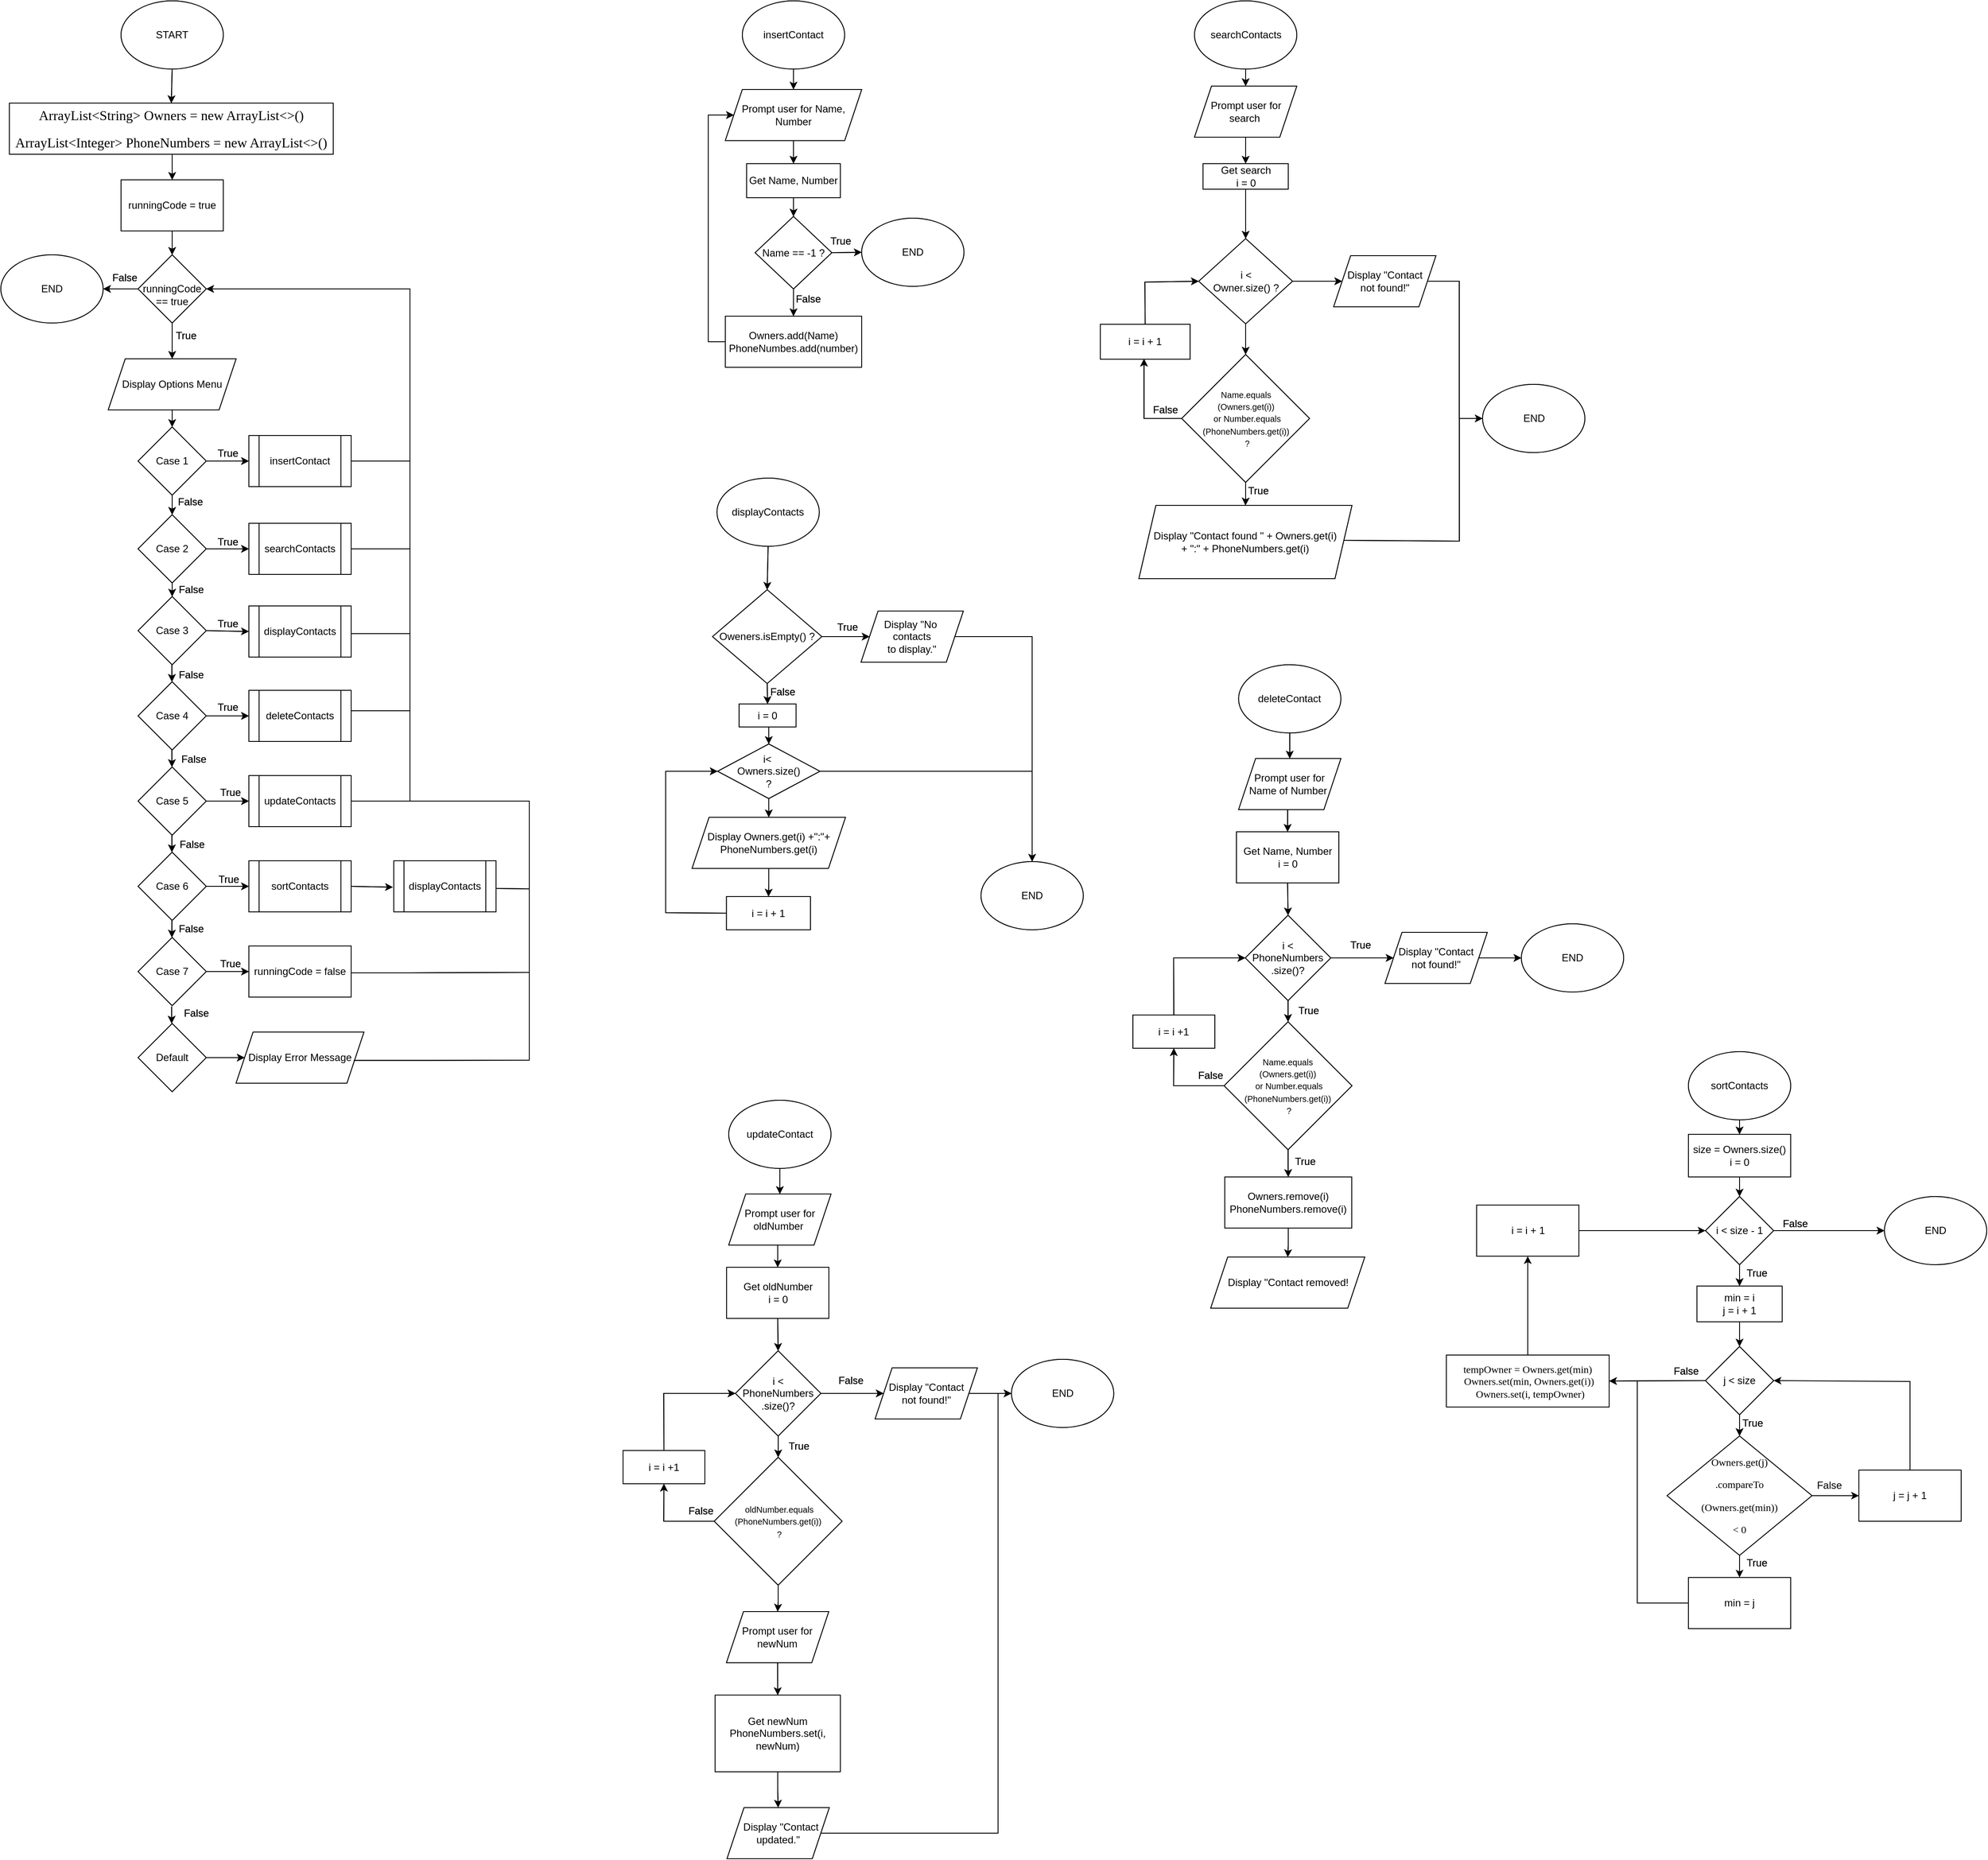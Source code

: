 <mxfile version="24.7.16">
  <diagram id="C5RBs43oDa-KdzZeNtuy" name="Page-1">
    <mxGraphModel dx="832" dy="1646" grid="1" gridSize="10" guides="1" tooltips="1" connect="1" arrows="1" fold="1" page="1" pageScale="1" pageWidth="827" pageHeight="1169" math="0" shadow="0">
      <root>
        <mxCell id="WIyWlLk6GJQsqaUBKTNV-0" />
        <mxCell id="WIyWlLk6GJQsqaUBKTNV-1" parent="WIyWlLk6GJQsqaUBKTNV-0" />
        <mxCell id="JWsQsl2lhEfLRhRlCFHh-0" value="START" style="ellipse;whiteSpace=wrap;html=1;" vertex="1" parent="WIyWlLk6GJQsqaUBKTNV-1">
          <mxGeometry x="181" y="-1120" width="120" height="80" as="geometry" />
        </mxCell>
        <mxCell id="JWsQsl2lhEfLRhRlCFHh-1" value="runningCode = true" style="rounded=0;whiteSpace=wrap;html=1;" vertex="1" parent="WIyWlLk6GJQsqaUBKTNV-1">
          <mxGeometry x="181" y="-910" width="120" height="60" as="geometry" />
        </mxCell>
        <mxCell id="JWsQsl2lhEfLRhRlCFHh-2" value="&lt;div&gt;&lt;br&gt;&lt;/div&gt;runningCode == true" style="rhombus;whiteSpace=wrap;html=1;" vertex="1" parent="WIyWlLk6GJQsqaUBKTNV-1">
          <mxGeometry x="201" y="-822" width="80" height="80" as="geometry" />
        </mxCell>
        <mxCell id="JWsQsl2lhEfLRhRlCFHh-3" value="" style="endArrow=classic;html=1;rounded=0;exitX=0.5;exitY=1;exitDx=0;exitDy=0;" edge="1" parent="WIyWlLk6GJQsqaUBKTNV-1" target="JWsQsl2lhEfLRhRlCFHh-1">
          <mxGeometry width="50" height="50" relative="1" as="geometry">
            <mxPoint x="241" y="-940" as="sourcePoint" />
            <mxPoint x="271" y="-800" as="targetPoint" />
          </mxGeometry>
        </mxCell>
        <mxCell id="JWsQsl2lhEfLRhRlCFHh-4" value="" style="endArrow=classic;html=1;rounded=0;exitX=0.5;exitY=1;exitDx=0;exitDy=0;" edge="1" parent="WIyWlLk6GJQsqaUBKTNV-1" source="JWsQsl2lhEfLRhRlCFHh-1" target="JWsQsl2lhEfLRhRlCFHh-2">
          <mxGeometry width="50" height="50" relative="1" as="geometry">
            <mxPoint x="251" y="-930" as="sourcePoint" />
            <mxPoint x="251" y="-900" as="targetPoint" />
          </mxGeometry>
        </mxCell>
        <mxCell id="JWsQsl2lhEfLRhRlCFHh-5" value="" style="endArrow=classic;html=1;rounded=0;exitX=0.5;exitY=1;exitDx=0;exitDy=0;entryX=0.5;entryY=0;entryDx=0;entryDy=0;" edge="1" parent="WIyWlLk6GJQsqaUBKTNV-1" source="JWsQsl2lhEfLRhRlCFHh-2">
          <mxGeometry width="50" height="50" relative="1" as="geometry">
            <mxPoint x="261" y="-920" as="sourcePoint" />
            <mxPoint x="241" y="-700" as="targetPoint" />
          </mxGeometry>
        </mxCell>
        <mxCell id="JWsQsl2lhEfLRhRlCFHh-6" value="Case 1" style="rhombus;whiteSpace=wrap;html=1;" vertex="1" parent="WIyWlLk6GJQsqaUBKTNV-1">
          <mxGeometry x="201" y="-620" width="80" height="80" as="geometry" />
        </mxCell>
        <mxCell id="JWsQsl2lhEfLRhRlCFHh-7" value="Case 7" style="rhombus;whiteSpace=wrap;html=1;" vertex="1" parent="WIyWlLk6GJQsqaUBKTNV-1">
          <mxGeometry x="201" y="-21" width="80" height="80" as="geometry" />
        </mxCell>
        <mxCell id="JWsQsl2lhEfLRhRlCFHh-8" value="Case 4" style="rhombus;whiteSpace=wrap;html=1;" vertex="1" parent="WIyWlLk6GJQsqaUBKTNV-1">
          <mxGeometry x="201" y="-321" width="80" height="80" as="geometry" />
        </mxCell>
        <mxCell id="JWsQsl2lhEfLRhRlCFHh-9" value="Case 6" style="rhombus;whiteSpace=wrap;html=1;" vertex="1" parent="WIyWlLk6GJQsqaUBKTNV-1">
          <mxGeometry x="201" y="-121" width="80" height="80" as="geometry" />
        </mxCell>
        <mxCell id="JWsQsl2lhEfLRhRlCFHh-10" value="Case 3" style="rhombus;whiteSpace=wrap;html=1;" vertex="1" parent="WIyWlLk6GJQsqaUBKTNV-1">
          <mxGeometry x="201" y="-421" width="80" height="80" as="geometry" />
        </mxCell>
        <mxCell id="JWsQsl2lhEfLRhRlCFHh-11" value="Case 5" style="rhombus;whiteSpace=wrap;html=1;" vertex="1" parent="WIyWlLk6GJQsqaUBKTNV-1">
          <mxGeometry x="201" y="-221" width="80" height="80" as="geometry" />
        </mxCell>
        <mxCell id="JWsQsl2lhEfLRhRlCFHh-12" value="Case 2" style="rhombus;whiteSpace=wrap;html=1;" vertex="1" parent="WIyWlLk6GJQsqaUBKTNV-1">
          <mxGeometry x="201" y="-517" width="80" height="80" as="geometry" />
        </mxCell>
        <mxCell id="JWsQsl2lhEfLRhRlCFHh-13" value="" style="endArrow=classic;html=1;rounded=0;exitX=0.5;exitY=1;exitDx=0;exitDy=0;entryX=0.5;entryY=0;entryDx=0;entryDy=0;" edge="1" parent="WIyWlLk6GJQsqaUBKTNV-1" target="JWsQsl2lhEfLRhRlCFHh-6">
          <mxGeometry width="50" height="50" relative="1" as="geometry">
            <mxPoint x="241" y="-640" as="sourcePoint" />
            <mxPoint x="344" y="-619" as="targetPoint" />
          </mxGeometry>
        </mxCell>
        <mxCell id="JWsQsl2lhEfLRhRlCFHh-14" value="" style="endArrow=classic;html=1;rounded=0;exitX=0.5;exitY=1;exitDx=0;exitDy=0;entryX=0.5;entryY=0;entryDx=0;entryDy=0;" edge="1" parent="WIyWlLk6GJQsqaUBKTNV-1" source="JWsQsl2lhEfLRhRlCFHh-6" target="JWsQsl2lhEfLRhRlCFHh-12">
          <mxGeometry width="50" height="50" relative="1" as="geometry">
            <mxPoint x="251" y="-630" as="sourcePoint" />
            <mxPoint x="242" y="-520" as="targetPoint" />
          </mxGeometry>
        </mxCell>
        <mxCell id="JWsQsl2lhEfLRhRlCFHh-15" value="" style="endArrow=classic;html=1;rounded=0;exitX=0.5;exitY=1;exitDx=0;exitDy=0;entryX=0.5;entryY=0;entryDx=0;entryDy=0;" edge="1" parent="WIyWlLk6GJQsqaUBKTNV-1" source="JWsQsl2lhEfLRhRlCFHh-12" target="JWsQsl2lhEfLRhRlCFHh-10">
          <mxGeometry width="50" height="50" relative="1" as="geometry">
            <mxPoint x="291" y="-465" as="sourcePoint" />
            <mxPoint x="331" y="-395" as="targetPoint" />
          </mxGeometry>
        </mxCell>
        <mxCell id="JWsQsl2lhEfLRhRlCFHh-16" value="" style="endArrow=classic;html=1;rounded=0;exitX=0.5;exitY=1;exitDx=0;exitDy=0;entryX=0.5;entryY=0;entryDx=0;entryDy=0;" edge="1" parent="WIyWlLk6GJQsqaUBKTNV-1">
          <mxGeometry width="50" height="50" relative="1" as="geometry">
            <mxPoint x="240.7" y="-341" as="sourcePoint" />
            <mxPoint x="240.7" y="-321" as="targetPoint" />
          </mxGeometry>
        </mxCell>
        <mxCell id="JWsQsl2lhEfLRhRlCFHh-17" value="" style="endArrow=classic;html=1;rounded=0;exitX=0.5;exitY=1;exitDx=0;exitDy=0;entryX=0.5;entryY=0;entryDx=0;entryDy=0;" edge="1" parent="WIyWlLk6GJQsqaUBKTNV-1">
          <mxGeometry width="50" height="50" relative="1" as="geometry">
            <mxPoint x="240.7" y="-241" as="sourcePoint" />
            <mxPoint x="240.7" y="-221" as="targetPoint" />
          </mxGeometry>
        </mxCell>
        <mxCell id="JWsQsl2lhEfLRhRlCFHh-18" value="" style="endArrow=classic;html=1;rounded=0;exitX=0.5;exitY=1;exitDx=0;exitDy=0;entryX=0.5;entryY=0;entryDx=0;entryDy=0;" edge="1" parent="WIyWlLk6GJQsqaUBKTNV-1">
          <mxGeometry width="50" height="50" relative="1" as="geometry">
            <mxPoint x="240.7" y="-141" as="sourcePoint" />
            <mxPoint x="240.7" y="-121" as="targetPoint" />
          </mxGeometry>
        </mxCell>
        <mxCell id="JWsQsl2lhEfLRhRlCFHh-19" value="" style="endArrow=classic;html=1;rounded=0;exitX=0.5;exitY=1;exitDx=0;exitDy=0;entryX=0.5;entryY=0;entryDx=0;entryDy=0;" edge="1" parent="WIyWlLk6GJQsqaUBKTNV-1">
          <mxGeometry width="50" height="50" relative="1" as="geometry">
            <mxPoint x="240.7" y="-41" as="sourcePoint" />
            <mxPoint x="240.7" y="-21" as="targetPoint" />
          </mxGeometry>
        </mxCell>
        <mxCell id="JWsQsl2lhEfLRhRlCFHh-20" value="False" style="text;html=1;align=center;verticalAlign=middle;resizable=0;points=[];autosize=1;strokeColor=none;fillColor=none;" vertex="1" parent="WIyWlLk6GJQsqaUBKTNV-1">
          <mxGeometry x="237" y="-547" width="50" height="30" as="geometry" />
        </mxCell>
        <mxCell id="JWsQsl2lhEfLRhRlCFHh-21" value="False" style="text;html=1;align=center;verticalAlign=middle;resizable=0;points=[];autosize=1;strokeColor=none;fillColor=none;" vertex="1" parent="WIyWlLk6GJQsqaUBKTNV-1">
          <mxGeometry x="238" y="-444" width="50" height="30" as="geometry" />
        </mxCell>
        <mxCell id="JWsQsl2lhEfLRhRlCFHh-22" value="False" style="text;html=1;align=center;verticalAlign=middle;resizable=0;points=[];autosize=1;strokeColor=none;fillColor=none;" vertex="1" parent="WIyWlLk6GJQsqaUBKTNV-1">
          <mxGeometry x="238" y="-344" width="50" height="30" as="geometry" />
        </mxCell>
        <mxCell id="JWsQsl2lhEfLRhRlCFHh-23" value="False" style="text;html=1;align=center;verticalAlign=middle;resizable=0;points=[];autosize=1;strokeColor=none;fillColor=none;" vertex="1" parent="WIyWlLk6GJQsqaUBKTNV-1">
          <mxGeometry x="241" y="-245" width="50" height="30" as="geometry" />
        </mxCell>
        <mxCell id="JWsQsl2lhEfLRhRlCFHh-24" value="False" style="text;html=1;align=center;verticalAlign=middle;resizable=0;points=[];autosize=1;strokeColor=none;fillColor=none;" vertex="1" parent="WIyWlLk6GJQsqaUBKTNV-1">
          <mxGeometry x="239" y="-145" width="50" height="30" as="geometry" />
        </mxCell>
        <mxCell id="JWsQsl2lhEfLRhRlCFHh-25" value="False" style="text;html=1;align=center;verticalAlign=middle;resizable=0;points=[];autosize=1;strokeColor=none;fillColor=none;" vertex="1" parent="WIyWlLk6GJQsqaUBKTNV-1">
          <mxGeometry x="238" y="-46" width="50" height="30" as="geometry" />
        </mxCell>
        <mxCell id="JWsQsl2lhEfLRhRlCFHh-26" value="Default" style="rhombus;whiteSpace=wrap;html=1;" vertex="1" parent="WIyWlLk6GJQsqaUBKTNV-1">
          <mxGeometry x="201" y="80" width="80" height="80" as="geometry" />
        </mxCell>
        <mxCell id="JWsQsl2lhEfLRhRlCFHh-27" value="" style="endArrow=classic;html=1;rounded=0;exitX=0.5;exitY=1;exitDx=0;exitDy=0;entryX=0.5;entryY=0;entryDx=0;entryDy=0;" edge="1" parent="WIyWlLk6GJQsqaUBKTNV-1">
          <mxGeometry width="50" height="50" relative="1" as="geometry">
            <mxPoint x="240.39" y="60" as="sourcePoint" />
            <mxPoint x="240.39" y="80" as="targetPoint" />
          </mxGeometry>
        </mxCell>
        <mxCell id="JWsQsl2lhEfLRhRlCFHh-28" value="False" style="text;html=1;align=center;verticalAlign=middle;resizable=0;points=[];autosize=1;strokeColor=none;fillColor=none;" vertex="1" parent="WIyWlLk6GJQsqaUBKTNV-1">
          <mxGeometry x="244" y="53" width="50" height="30" as="geometry" />
        </mxCell>
        <mxCell id="JWsQsl2lhEfLRhRlCFHh-29" value="True" style="text;html=1;align=center;verticalAlign=middle;resizable=0;points=[];autosize=1;strokeColor=none;fillColor=none;" vertex="1" parent="WIyWlLk6GJQsqaUBKTNV-1">
          <mxGeometry x="232" y="-742" width="50" height="30" as="geometry" />
        </mxCell>
        <mxCell id="JWsQsl2lhEfLRhRlCFHh-30" value="END" style="ellipse;whiteSpace=wrap;html=1;" vertex="1" parent="WIyWlLk6GJQsqaUBKTNV-1">
          <mxGeometry x="40" y="-822" width="120" height="80" as="geometry" />
        </mxCell>
        <mxCell id="JWsQsl2lhEfLRhRlCFHh-31" value="" style="endArrow=classic;html=1;rounded=0;exitX=0;exitY=0.5;exitDx=0;exitDy=0;entryX=1;entryY=0.5;entryDx=0;entryDy=0;" edge="1" parent="WIyWlLk6GJQsqaUBKTNV-1" source="JWsQsl2lhEfLRhRlCFHh-2" target="JWsQsl2lhEfLRhRlCFHh-30">
          <mxGeometry width="50" height="50" relative="1" as="geometry">
            <mxPoint x="190" y="-782" as="sourcePoint" />
            <mxPoint x="170" y="-722" as="targetPoint" />
          </mxGeometry>
        </mxCell>
        <mxCell id="JWsQsl2lhEfLRhRlCFHh-32" value="False" style="text;html=1;align=center;verticalAlign=middle;resizable=0;points=[];autosize=1;strokeColor=none;fillColor=none;" vertex="1" parent="WIyWlLk6GJQsqaUBKTNV-1">
          <mxGeometry x="160" y="-810" width="50" height="30" as="geometry" />
        </mxCell>
        <mxCell id="JWsQsl2lhEfLRhRlCFHh-33" value="insertContact" style="shape=process;whiteSpace=wrap;html=1;backgroundOutline=1;" vertex="1" parent="WIyWlLk6GJQsqaUBKTNV-1">
          <mxGeometry x="331" y="-610" width="120" height="60" as="geometry" />
        </mxCell>
        <mxCell id="JWsQsl2lhEfLRhRlCFHh-34" value="searchContacts" style="shape=process;whiteSpace=wrap;html=1;backgroundOutline=1;" vertex="1" parent="WIyWlLk6GJQsqaUBKTNV-1">
          <mxGeometry x="331" y="-507" width="120" height="60" as="geometry" />
        </mxCell>
        <mxCell id="JWsQsl2lhEfLRhRlCFHh-35" value="displayContacts" style="shape=process;whiteSpace=wrap;html=1;backgroundOutline=1;" vertex="1" parent="WIyWlLk6GJQsqaUBKTNV-1">
          <mxGeometry x="331" y="-410" width="120" height="60" as="geometry" />
        </mxCell>
        <mxCell id="JWsQsl2lhEfLRhRlCFHh-36" value="deleteContacts" style="shape=process;whiteSpace=wrap;html=1;backgroundOutline=1;" vertex="1" parent="WIyWlLk6GJQsqaUBKTNV-1">
          <mxGeometry x="331" y="-311" width="120" height="60" as="geometry" />
        </mxCell>
        <mxCell id="JWsQsl2lhEfLRhRlCFHh-37" value="updateContacts" style="shape=process;whiteSpace=wrap;html=1;backgroundOutline=1;" vertex="1" parent="WIyWlLk6GJQsqaUBKTNV-1">
          <mxGeometry x="331" y="-211" width="120" height="60" as="geometry" />
        </mxCell>
        <mxCell id="JWsQsl2lhEfLRhRlCFHh-38" value="sortContacts" style="shape=process;whiteSpace=wrap;html=1;backgroundOutline=1;" vertex="1" parent="WIyWlLk6GJQsqaUBKTNV-1">
          <mxGeometry x="331" y="-111" width="120" height="60" as="geometry" />
        </mxCell>
        <mxCell id="JWsQsl2lhEfLRhRlCFHh-39" value="Display Options Menu" style="shape=parallelogram;perimeter=parallelogramPerimeter;whiteSpace=wrap;html=1;fixedSize=1;" vertex="1" parent="WIyWlLk6GJQsqaUBKTNV-1">
          <mxGeometry x="166" y="-700" width="150" height="60" as="geometry" />
        </mxCell>
        <mxCell id="JWsQsl2lhEfLRhRlCFHh-40" value="Display Error Message" style="shape=parallelogram;perimeter=parallelogramPerimeter;whiteSpace=wrap;html=1;fixedSize=1;" vertex="1" parent="WIyWlLk6GJQsqaUBKTNV-1">
          <mxGeometry x="316" y="90" width="150" height="60" as="geometry" />
        </mxCell>
        <mxCell id="JWsQsl2lhEfLRhRlCFHh-41" value="displayContacts" style="shape=process;whiteSpace=wrap;html=1;backgroundOutline=1;" vertex="1" parent="WIyWlLk6GJQsqaUBKTNV-1">
          <mxGeometry x="501" y="-111" width="120" height="60" as="geometry" />
        </mxCell>
        <mxCell id="JWsQsl2lhEfLRhRlCFHh-42" value="runningCode = false" style="rounded=0;whiteSpace=wrap;html=1;" vertex="1" parent="WIyWlLk6GJQsqaUBKTNV-1">
          <mxGeometry x="331" y="-11" width="120" height="60" as="geometry" />
        </mxCell>
        <mxCell id="JWsQsl2lhEfLRhRlCFHh-43" value="" style="endArrow=classic;html=1;rounded=0;exitX=1;exitY=0.5;exitDx=0;exitDy=0;entryX=0;entryY=0.5;entryDx=0;entryDy=0;" edge="1" parent="WIyWlLk6GJQsqaUBKTNV-1" source="JWsQsl2lhEfLRhRlCFHh-6" target="JWsQsl2lhEfLRhRlCFHh-33">
          <mxGeometry width="50" height="50" relative="1" as="geometry">
            <mxPoint x="380" y="-460" as="sourcePoint" />
            <mxPoint x="430" y="-510" as="targetPoint" />
          </mxGeometry>
        </mxCell>
        <mxCell id="JWsQsl2lhEfLRhRlCFHh-44" value="" style="endArrow=classic;html=1;rounded=0;exitX=1;exitY=0.5;exitDx=0;exitDy=0;entryX=0;entryY=0.5;entryDx=0;entryDy=0;" edge="1" parent="WIyWlLk6GJQsqaUBKTNV-1" source="JWsQsl2lhEfLRhRlCFHh-12" target="JWsQsl2lhEfLRhRlCFHh-34">
          <mxGeometry width="50" height="50" relative="1" as="geometry">
            <mxPoint x="287" y="-476" as="sourcePoint" />
            <mxPoint x="337" y="-476" as="targetPoint" />
          </mxGeometry>
        </mxCell>
        <mxCell id="JWsQsl2lhEfLRhRlCFHh-45" value="" style="endArrow=classic;html=1;rounded=0;exitX=1;exitY=0.5;exitDx=0;exitDy=0;entryX=0;entryY=0.5;entryDx=0;entryDy=0;" edge="1" parent="WIyWlLk6GJQsqaUBKTNV-1" source="JWsQsl2lhEfLRhRlCFHh-10" target="JWsQsl2lhEfLRhRlCFHh-35">
          <mxGeometry width="50" height="50" relative="1" as="geometry">
            <mxPoint x="291" y="-467" as="sourcePoint" />
            <mxPoint x="331" y="-377" as="targetPoint" />
          </mxGeometry>
        </mxCell>
        <mxCell id="JWsQsl2lhEfLRhRlCFHh-46" value="" style="endArrow=classic;html=1;rounded=0;exitX=1;exitY=0.5;exitDx=0;exitDy=0;entryX=0;entryY=0.5;entryDx=0;entryDy=0;" edge="1" parent="WIyWlLk6GJQsqaUBKTNV-1" source="JWsQsl2lhEfLRhRlCFHh-8" target="JWsQsl2lhEfLRhRlCFHh-36">
          <mxGeometry width="50" height="50" relative="1" as="geometry">
            <mxPoint x="282" y="-251" as="sourcePoint" />
            <mxPoint x="332" y="-251" as="targetPoint" />
          </mxGeometry>
        </mxCell>
        <mxCell id="JWsQsl2lhEfLRhRlCFHh-47" value="" style="endArrow=classic;html=1;rounded=0;exitX=1;exitY=0.5;exitDx=0;exitDy=0;entryX=0;entryY=0.5;entryDx=0;entryDy=0;" edge="1" parent="WIyWlLk6GJQsqaUBKTNV-1" source="JWsQsl2lhEfLRhRlCFHh-11" target="JWsQsl2lhEfLRhRlCFHh-37">
          <mxGeometry width="50" height="50" relative="1" as="geometry">
            <mxPoint x="287" y="-160" as="sourcePoint" />
            <mxPoint x="337" y="-160" as="targetPoint" />
          </mxGeometry>
        </mxCell>
        <mxCell id="JWsQsl2lhEfLRhRlCFHh-48" value="" style="endArrow=classic;html=1;rounded=0;exitX=1;exitY=0.5;exitDx=0;exitDy=0;entryX=0;entryY=0.5;entryDx=0;entryDy=0;" edge="1" parent="WIyWlLk6GJQsqaUBKTNV-1" source="JWsQsl2lhEfLRhRlCFHh-9" target="JWsQsl2lhEfLRhRlCFHh-38">
          <mxGeometry width="50" height="50" relative="1" as="geometry">
            <mxPoint x="287" y="-70" as="sourcePoint" />
            <mxPoint x="337" y="-70" as="targetPoint" />
          </mxGeometry>
        </mxCell>
        <mxCell id="JWsQsl2lhEfLRhRlCFHh-49" value="" style="endArrow=classic;html=1;rounded=0;exitX=1;exitY=0.5;exitDx=0;exitDy=0;entryX=0;entryY=0.5;entryDx=0;entryDy=0;" edge="1" parent="WIyWlLk6GJQsqaUBKTNV-1" source="JWsQsl2lhEfLRhRlCFHh-7" target="JWsQsl2lhEfLRhRlCFHh-42">
          <mxGeometry width="50" height="50" relative="1" as="geometry">
            <mxPoint x="291" y="53" as="sourcePoint" />
            <mxPoint x="341" y="53" as="targetPoint" />
          </mxGeometry>
        </mxCell>
        <mxCell id="JWsQsl2lhEfLRhRlCFHh-50" value="" style="endArrow=classic;html=1;rounded=0;exitX=1;exitY=0.5;exitDx=0;exitDy=0;entryX=0;entryY=0.5;entryDx=0;entryDy=0;" edge="1" parent="WIyWlLk6GJQsqaUBKTNV-1" source="JWsQsl2lhEfLRhRlCFHh-26" target="JWsQsl2lhEfLRhRlCFHh-40">
          <mxGeometry width="50" height="50" relative="1" as="geometry">
            <mxPoint x="291" y="29" as="sourcePoint" />
            <mxPoint x="341" y="29" as="targetPoint" />
          </mxGeometry>
        </mxCell>
        <mxCell id="JWsQsl2lhEfLRhRlCFHh-51" value="" style="endArrow=classic;html=1;rounded=0;exitX=1;exitY=0.5;exitDx=0;exitDy=0;entryX=1;entryY=0.5;entryDx=0;entryDy=0;" edge="1" parent="WIyWlLk6GJQsqaUBKTNV-1" source="JWsQsl2lhEfLRhRlCFHh-33" target="JWsQsl2lhEfLRhRlCFHh-2">
          <mxGeometry width="50" height="50" relative="1" as="geometry">
            <mxPoint x="360" y="-590" as="sourcePoint" />
            <mxPoint x="410" y="-640" as="targetPoint" />
            <Array as="points">
              <mxPoint x="520" y="-580" />
              <mxPoint x="520" y="-782" />
            </Array>
          </mxGeometry>
        </mxCell>
        <mxCell id="JWsQsl2lhEfLRhRlCFHh-52" value="" style="endArrow=none;html=1;rounded=0;exitX=1;exitY=0.5;exitDx=0;exitDy=0;" edge="1" parent="WIyWlLk6GJQsqaUBKTNV-1" source="JWsQsl2lhEfLRhRlCFHh-34">
          <mxGeometry width="50" height="50" relative="1" as="geometry">
            <mxPoint x="340" y="-480" as="sourcePoint" />
            <mxPoint x="520" y="-580" as="targetPoint" />
            <Array as="points">
              <mxPoint x="520" y="-477" />
            </Array>
          </mxGeometry>
        </mxCell>
        <mxCell id="JWsQsl2lhEfLRhRlCFHh-53" value="" style="endArrow=none;html=1;rounded=0;exitX=1;exitY=0.5;exitDx=0;exitDy=0;" edge="1" parent="WIyWlLk6GJQsqaUBKTNV-1">
          <mxGeometry width="50" height="50" relative="1" as="geometry">
            <mxPoint x="451" y="-377.5" as="sourcePoint" />
            <mxPoint x="520" y="-480.5" as="targetPoint" />
            <Array as="points">
              <mxPoint x="520" y="-377.5" />
            </Array>
          </mxGeometry>
        </mxCell>
        <mxCell id="JWsQsl2lhEfLRhRlCFHh-54" value="" style="endArrow=none;html=1;rounded=0;exitX=1;exitY=0.5;exitDx=0;exitDy=0;" edge="1" parent="WIyWlLk6GJQsqaUBKTNV-1">
          <mxGeometry width="50" height="50" relative="1" as="geometry">
            <mxPoint x="451" y="-287" as="sourcePoint" />
            <mxPoint x="520" y="-390" as="targetPoint" />
            <Array as="points">
              <mxPoint x="520" y="-287" />
            </Array>
          </mxGeometry>
        </mxCell>
        <mxCell id="JWsQsl2lhEfLRhRlCFHh-55" value="" style="endArrow=none;html=1;rounded=0;exitX=1;exitY=0.5;exitDx=0;exitDy=0;" edge="1" parent="WIyWlLk6GJQsqaUBKTNV-1" source="JWsQsl2lhEfLRhRlCFHh-37">
          <mxGeometry width="50" height="50" relative="1" as="geometry">
            <mxPoint x="451" y="-187" as="sourcePoint" />
            <mxPoint x="520" y="-290" as="targetPoint" />
            <Array as="points">
              <mxPoint x="520" y="-181" />
            </Array>
          </mxGeometry>
        </mxCell>
        <mxCell id="JWsQsl2lhEfLRhRlCFHh-56" value="" style="endArrow=classic;html=1;rounded=0;exitX=1;exitY=0.5;exitDx=0;exitDy=0;" edge="1" parent="WIyWlLk6GJQsqaUBKTNV-1" source="JWsQsl2lhEfLRhRlCFHh-38">
          <mxGeometry width="50" height="50" relative="1" as="geometry">
            <mxPoint x="430" y="-100" as="sourcePoint" />
            <mxPoint x="500" y="-80" as="targetPoint" />
          </mxGeometry>
        </mxCell>
        <mxCell id="JWsQsl2lhEfLRhRlCFHh-57" value="" style="endArrow=none;html=1;rounded=0;exitX=1;exitY=0.5;exitDx=0;exitDy=0;" edge="1" parent="WIyWlLk6GJQsqaUBKTNV-1">
          <mxGeometry width="50" height="50" relative="1" as="geometry">
            <mxPoint x="621" y="-78.5" as="sourcePoint" />
            <mxPoint x="520" y="-181" as="targetPoint" />
            <Array as="points">
              <mxPoint x="660" y="-78" />
              <mxPoint x="660" y="-181" />
            </Array>
          </mxGeometry>
        </mxCell>
        <mxCell id="JWsQsl2lhEfLRhRlCFHh-58" value="" style="endArrow=none;html=1;rounded=0;exitX=1;exitY=0.5;exitDx=0;exitDy=0;" edge="1" parent="WIyWlLk6GJQsqaUBKTNV-1">
          <mxGeometry width="50" height="50" relative="1" as="geometry">
            <mxPoint x="451" y="20.5" as="sourcePoint" />
            <mxPoint x="660" y="-80" as="targetPoint" />
            <Array as="points">
              <mxPoint x="520" y="20.5" />
              <mxPoint x="660" y="20" />
            </Array>
          </mxGeometry>
        </mxCell>
        <mxCell id="JWsQsl2lhEfLRhRlCFHh-59" value="" style="endArrow=none;html=1;rounded=0;exitX=1;exitY=0.5;exitDx=0;exitDy=0;" edge="1" parent="WIyWlLk6GJQsqaUBKTNV-1">
          <mxGeometry width="50" height="50" relative="1" as="geometry">
            <mxPoint x="454" y="123.25" as="sourcePoint" />
            <mxPoint x="660" y="20" as="targetPoint" />
            <Array as="points">
              <mxPoint x="523" y="123.25" />
              <mxPoint x="660" y="123" />
            </Array>
          </mxGeometry>
        </mxCell>
        <mxCell id="JWsQsl2lhEfLRhRlCFHh-60" value="True" style="text;html=1;align=center;verticalAlign=middle;resizable=0;points=[];autosize=1;strokeColor=none;fillColor=none;" vertex="1" parent="WIyWlLk6GJQsqaUBKTNV-1">
          <mxGeometry x="281" y="-604" width="50" height="30" as="geometry" />
        </mxCell>
        <mxCell id="JWsQsl2lhEfLRhRlCFHh-61" value="True" style="text;html=1;align=center;verticalAlign=middle;resizable=0;points=[];autosize=1;strokeColor=none;fillColor=none;" vertex="1" parent="WIyWlLk6GJQsqaUBKTNV-1">
          <mxGeometry x="281" y="-500" width="50" height="30" as="geometry" />
        </mxCell>
        <mxCell id="JWsQsl2lhEfLRhRlCFHh-62" value="True" style="text;html=1;align=center;verticalAlign=middle;resizable=0;points=[];autosize=1;strokeColor=none;fillColor=none;" vertex="1" parent="WIyWlLk6GJQsqaUBKTNV-1">
          <mxGeometry x="281" y="-404" width="50" height="30" as="geometry" />
        </mxCell>
        <mxCell id="JWsQsl2lhEfLRhRlCFHh-63" value="True" style="text;html=1;align=center;verticalAlign=middle;resizable=0;points=[];autosize=1;strokeColor=none;fillColor=none;" vertex="1" parent="WIyWlLk6GJQsqaUBKTNV-1">
          <mxGeometry x="281" y="-306" width="50" height="30" as="geometry" />
        </mxCell>
        <mxCell id="JWsQsl2lhEfLRhRlCFHh-64" value="True" style="text;html=1;align=center;verticalAlign=middle;resizable=0;points=[];autosize=1;strokeColor=none;fillColor=none;" vertex="1" parent="WIyWlLk6GJQsqaUBKTNV-1">
          <mxGeometry x="284" y="-206" width="50" height="30" as="geometry" />
        </mxCell>
        <mxCell id="JWsQsl2lhEfLRhRlCFHh-65" value="True" style="text;html=1;align=center;verticalAlign=middle;resizable=0;points=[];autosize=1;strokeColor=none;fillColor=none;" vertex="1" parent="WIyWlLk6GJQsqaUBKTNV-1">
          <mxGeometry x="282" y="-104" width="50" height="30" as="geometry" />
        </mxCell>
        <mxCell id="JWsQsl2lhEfLRhRlCFHh-66" value="True" style="text;html=1;align=center;verticalAlign=middle;resizable=0;points=[];autosize=1;strokeColor=none;fillColor=none;" vertex="1" parent="WIyWlLk6GJQsqaUBKTNV-1">
          <mxGeometry x="284" y="-5" width="50" height="30" as="geometry" />
        </mxCell>
        <mxCell id="JWsQsl2lhEfLRhRlCFHh-67" value="insertContact" style="ellipse;whiteSpace=wrap;html=1;" vertex="1" parent="WIyWlLk6GJQsqaUBKTNV-1">
          <mxGeometry x="910" y="-1120" width="120" height="80" as="geometry" />
        </mxCell>
        <mxCell id="JWsQsl2lhEfLRhRlCFHh-68" value="" style="edgeStyle=orthogonalEdgeStyle;rounded=0;orthogonalLoop=1;jettySize=auto;html=1;" edge="1" parent="WIyWlLk6GJQsqaUBKTNV-1" source="JWsQsl2lhEfLRhRlCFHh-69" target="JWsQsl2lhEfLRhRlCFHh-126">
          <mxGeometry relative="1" as="geometry" />
        </mxCell>
        <mxCell id="JWsQsl2lhEfLRhRlCFHh-69" value="Prompt user for Name, Number" style="shape=parallelogram;perimeter=parallelogramPerimeter;whiteSpace=wrap;html=1;fixedSize=1;" vertex="1" parent="WIyWlLk6GJQsqaUBKTNV-1">
          <mxGeometry x="890" y="-1016" width="160" height="60" as="geometry" />
        </mxCell>
        <mxCell id="JWsQsl2lhEfLRhRlCFHh-70" value="Name == -1 ?" style="rhombus;whiteSpace=wrap;html=1;" vertex="1" parent="WIyWlLk6GJQsqaUBKTNV-1">
          <mxGeometry x="925" y="-867" width="90" height="85" as="geometry" />
        </mxCell>
        <mxCell id="JWsQsl2lhEfLRhRlCFHh-71" value="END" style="ellipse;whiteSpace=wrap;html=1;" vertex="1" parent="WIyWlLk6GJQsqaUBKTNV-1">
          <mxGeometry x="1050" y="-865" width="120" height="80" as="geometry" />
        </mxCell>
        <mxCell id="JWsQsl2lhEfLRhRlCFHh-72" value="Owners.add(Name)&lt;div&gt;PhoneNumbes.add(number)&lt;/div&gt;" style="rounded=0;whiteSpace=wrap;html=1;" vertex="1" parent="WIyWlLk6GJQsqaUBKTNV-1">
          <mxGeometry x="890" y="-750" width="160" height="60" as="geometry" />
        </mxCell>
        <mxCell id="JWsQsl2lhEfLRhRlCFHh-73" value="&lt;p class=&quot;MsoNormal&quot;&gt;&lt;span style=&quot;mso-spacerun:&#39;yes&#39;;font-family:Calibri;mso-fareast-font-family:monospace;&lt;br/&gt;color:rgb(8,8,8);font-size:12.0pt;mso-font-kerning:1.0pt;&lt;br/&gt;background:rgb(255,255,255);mso-shading:rgb(255,255,255);&quot;&gt;ArrayList&amp;lt;String&amp;gt; Owners = &lt;/span&gt;&lt;span style=&quot;mso-spacerun:&#39;yes&#39;;font-family:Calibri;mso-fareast-font-family:monospace;&lt;br/&gt;color:rgb(0,51,179);font-size:12.0pt;mso-font-kerning:1.0pt;&lt;br/&gt;background:rgb(255,255,255);mso-shading:rgb(255,255,255);&quot;&gt;new &lt;/span&gt;&lt;span style=&quot;mso-spacerun:&#39;yes&#39;;font-family:Calibri;mso-fareast-font-family:monospace;&lt;br/&gt;color:rgb(8,8,8);font-size:12.0pt;mso-font-kerning:1.0pt;&lt;br/&gt;background:rgb(255,255,255);mso-shading:rgb(255,255,255);&quot;&gt;ArrayList&amp;lt;&amp;gt;()&lt;/span&gt;&lt;/p&gt;&lt;p class=&quot;MsoNormal&quot;&gt;&lt;span style=&quot;mso-spacerun:&#39;yes&#39;;font-family:Calibri;mso-fareast-font-family:monospace;&lt;br/&gt;color:rgb(8,8,8);font-size:12.0pt;mso-font-kerning:1.0pt;&lt;br/&gt;background:rgb(255,255,255);mso-shading:rgb(255,255,255);&quot;&gt;ArrayList&amp;lt;Integer&amp;gt; PhoneNumbers = &lt;/span&gt;&lt;span style=&quot;mso-spacerun:&#39;yes&#39;;font-family:Calibri;mso-fareast-font-family:monospace;&lt;br/&gt;color:rgb(0,51,179);font-size:12.0pt;mso-font-kerning:1.0pt;&lt;br/&gt;background:rgb(255,255,255);mso-shading:rgb(255,255,255);&quot;&gt;new &lt;/span&gt;&lt;span style=&quot;mso-spacerun:&#39;yes&#39;;font-family:Calibri;mso-fareast-font-family:monospace;&lt;br/&gt;color:rgb(8,8,8);font-size:12.0pt;mso-font-kerning:1.0pt;&lt;br/&gt;background:rgb(255,255,255);mso-shading:rgb(255,255,255);&quot;&gt;ArrayList&amp;lt;&amp;gt;()&lt;/span&gt;&lt;/p&gt;" style="rounded=0;whiteSpace=wrap;html=1;" vertex="1" parent="WIyWlLk6GJQsqaUBKTNV-1">
          <mxGeometry x="50" y="-1000" width="380" height="60" as="geometry" />
        </mxCell>
        <mxCell id="JWsQsl2lhEfLRhRlCFHh-74" value="" style="endArrow=classic;html=1;rounded=0;exitX=0.5;exitY=1;exitDx=0;exitDy=0;entryX=0.5;entryY=0;entryDx=0;entryDy=0;" edge="1" parent="WIyWlLk6GJQsqaUBKTNV-1" source="JWsQsl2lhEfLRhRlCFHh-0" target="JWsQsl2lhEfLRhRlCFHh-73">
          <mxGeometry width="50" height="50" relative="1" as="geometry">
            <mxPoint x="310" y="-910" as="sourcePoint" />
            <mxPoint x="360" y="-960" as="targetPoint" />
          </mxGeometry>
        </mxCell>
        <mxCell id="JWsQsl2lhEfLRhRlCFHh-75" value="" style="endArrow=classic;html=1;rounded=0;exitX=0.5;exitY=1;exitDx=0;exitDy=0;entryX=0.5;entryY=0;entryDx=0;entryDy=0;" edge="1" parent="WIyWlLk6GJQsqaUBKTNV-1" source="JWsQsl2lhEfLRhRlCFHh-67" target="JWsQsl2lhEfLRhRlCFHh-69">
          <mxGeometry width="50" height="50" relative="1" as="geometry">
            <mxPoint x="940" y="-890" as="sourcePoint" />
            <mxPoint x="990" y="-940" as="targetPoint" />
          </mxGeometry>
        </mxCell>
        <mxCell id="JWsQsl2lhEfLRhRlCFHh-76" value="" style="endArrow=classic;html=1;rounded=0;exitX=0.5;exitY=1;exitDx=0;exitDy=0;entryX=0.5;entryY=0;entryDx=0;entryDy=0;" edge="1" parent="WIyWlLk6GJQsqaUBKTNV-1" source="JWsQsl2lhEfLRhRlCFHh-70" target="JWsQsl2lhEfLRhRlCFHh-72">
          <mxGeometry width="50" height="50" relative="1" as="geometry">
            <mxPoint x="970" y="-770" as="sourcePoint" />
            <mxPoint x="1020" y="-820" as="targetPoint" />
          </mxGeometry>
        </mxCell>
        <mxCell id="JWsQsl2lhEfLRhRlCFHh-77" value="" style="endArrow=classic;html=1;rounded=0;exitX=0;exitY=0.5;exitDx=0;exitDy=0;entryX=0;entryY=0.5;entryDx=0;entryDy=0;" edge="1" parent="WIyWlLk6GJQsqaUBKTNV-1" source="JWsQsl2lhEfLRhRlCFHh-72" target="JWsQsl2lhEfLRhRlCFHh-69">
          <mxGeometry width="50" height="50" relative="1" as="geometry">
            <mxPoint x="971" y="-704.0" as="sourcePoint" />
            <mxPoint x="950" y="-950" as="targetPoint" />
            <Array as="points">
              <mxPoint x="870" y="-720" />
              <mxPoint x="870" y="-850" />
              <mxPoint x="870" y="-986" />
            </Array>
          </mxGeometry>
        </mxCell>
        <mxCell id="JWsQsl2lhEfLRhRlCFHh-78" value="" style="endArrow=classic;html=1;rounded=0;exitX=1;exitY=0.5;exitDx=0;exitDy=0;entryX=0;entryY=0.5;entryDx=0;entryDy=0;" edge="1" parent="WIyWlLk6GJQsqaUBKTNV-1" source="JWsQsl2lhEfLRhRlCFHh-70" target="JWsQsl2lhEfLRhRlCFHh-71">
          <mxGeometry width="50" height="50" relative="1" as="geometry">
            <mxPoint x="1010" y="-740" as="sourcePoint" />
            <mxPoint x="1060" y="-790" as="targetPoint" />
          </mxGeometry>
        </mxCell>
        <mxCell id="JWsQsl2lhEfLRhRlCFHh-79" value="deleteContact" style="ellipse;whiteSpace=wrap;html=1;" vertex="1" parent="WIyWlLk6GJQsqaUBKTNV-1">
          <mxGeometry x="1492.25" y="-341" width="120" height="80" as="geometry" />
        </mxCell>
        <mxCell id="JWsQsl2lhEfLRhRlCFHh-80" value="" style="endArrow=classic;html=1;rounded=0;exitX=0.5;exitY=1;exitDx=0;exitDy=0;entryX=0.5;entryY=0;entryDx=0;entryDy=0;" edge="1" parent="WIyWlLk6GJQsqaUBKTNV-1" source="JWsQsl2lhEfLRhRlCFHh-79" target="JWsQsl2lhEfLRhRlCFHh-82">
          <mxGeometry width="50" height="50" relative="1" as="geometry">
            <mxPoint x="1462.25" y="-394" as="sourcePoint" />
            <mxPoint x="1552.25" y="-234" as="targetPoint" />
          </mxGeometry>
        </mxCell>
        <mxCell id="JWsQsl2lhEfLRhRlCFHh-81" style="edgeStyle=orthogonalEdgeStyle;rounded=0;orthogonalLoop=1;jettySize=auto;html=1;exitX=0.5;exitY=1;exitDx=0;exitDy=0;entryX=0.5;entryY=0;entryDx=0;entryDy=0;" edge="1" parent="WIyWlLk6GJQsqaUBKTNV-1" source="JWsQsl2lhEfLRhRlCFHh-82" target="JWsQsl2lhEfLRhRlCFHh-127">
          <mxGeometry relative="1" as="geometry" />
        </mxCell>
        <mxCell id="JWsQsl2lhEfLRhRlCFHh-82" value="Prompt user for Name of Number&amp;nbsp;" style="shape=parallelogram;perimeter=parallelogramPerimeter;whiteSpace=wrap;html=1;fixedSize=1;" vertex="1" parent="WIyWlLk6GJQsqaUBKTNV-1">
          <mxGeometry x="1492.25" y="-231" width="120" height="60" as="geometry" />
        </mxCell>
        <mxCell id="JWsQsl2lhEfLRhRlCFHh-83" value="" style="edgeStyle=orthogonalEdgeStyle;rounded=0;orthogonalLoop=1;jettySize=auto;html=1;" edge="1" parent="WIyWlLk6GJQsqaUBKTNV-1" source="JWsQsl2lhEfLRhRlCFHh-84" target="JWsQsl2lhEfLRhRlCFHh-88">
          <mxGeometry relative="1" as="geometry" />
        </mxCell>
        <mxCell id="JWsQsl2lhEfLRhRlCFHh-84" value="&lt;font style=&quot;font-size: 10px;&quot;&gt;Name.equals&lt;/font&gt;&lt;div&gt;&lt;font style=&quot;font-size: 10px;&quot;&gt;(Owners.get(i))&lt;/font&gt;&lt;div&gt;&lt;font style=&quot;font-size: 10px;&quot;&gt;&amp;nbsp;or Number.equals&lt;/font&gt;&lt;/div&gt;&lt;div&gt;&lt;font style=&quot;font-size: 10px;&quot;&gt;(PhoneNumbers.get(i))&lt;/font&gt;&lt;/div&gt;&lt;div&gt;&lt;font style=&quot;font-size: 10px;&quot;&gt;&amp;nbsp;?&lt;/font&gt;&lt;/div&gt;&lt;/div&gt;" style="rhombus;whiteSpace=wrap;html=1;" vertex="1" parent="WIyWlLk6GJQsqaUBKTNV-1">
          <mxGeometry x="1475.25" y="78" width="150" height="150" as="geometry" />
        </mxCell>
        <mxCell id="JWsQsl2lhEfLRhRlCFHh-85" value="True" style="text;html=1;align=center;verticalAlign=middle;resizable=0;points=[];autosize=1;strokeColor=none;fillColor=none;" vertex="1" parent="WIyWlLk6GJQsqaUBKTNV-1">
          <mxGeometry x="1000" y="-853" width="50" height="30" as="geometry" />
        </mxCell>
        <mxCell id="JWsQsl2lhEfLRhRlCFHh-86" value="False" style="text;html=1;align=center;verticalAlign=middle;resizable=0;points=[];autosize=1;strokeColor=none;fillColor=none;" vertex="1" parent="WIyWlLk6GJQsqaUBKTNV-1">
          <mxGeometry x="962" y="-785" width="50" height="30" as="geometry" />
        </mxCell>
        <mxCell id="JWsQsl2lhEfLRhRlCFHh-87" value="" style="edgeStyle=orthogonalEdgeStyle;rounded=0;orthogonalLoop=1;jettySize=auto;html=1;" edge="1" parent="WIyWlLk6GJQsqaUBKTNV-1" source="JWsQsl2lhEfLRhRlCFHh-88" target="JWsQsl2lhEfLRhRlCFHh-89">
          <mxGeometry relative="1" as="geometry" />
        </mxCell>
        <mxCell id="JWsQsl2lhEfLRhRlCFHh-88" value="Owners.remove(i)&lt;div&gt;PhoneNumbers.remove(i)&lt;/div&gt;" style="rounded=0;whiteSpace=wrap;html=1;" vertex="1" parent="WIyWlLk6GJQsqaUBKTNV-1">
          <mxGeometry x="1476" y="260" width="149" height="60" as="geometry" />
        </mxCell>
        <mxCell id="JWsQsl2lhEfLRhRlCFHh-89" value="Display &quot;Contact removed!" style="shape=parallelogram;perimeter=parallelogramPerimeter;whiteSpace=wrap;html=1;fixedSize=1;" vertex="1" parent="WIyWlLk6GJQsqaUBKTNV-1">
          <mxGeometry x="1459.5" y="354" width="180.75" height="60" as="geometry" />
        </mxCell>
        <mxCell id="JWsQsl2lhEfLRhRlCFHh-90" value="END" style="ellipse;whiteSpace=wrap;html=1;" vertex="1" parent="WIyWlLk6GJQsqaUBKTNV-1">
          <mxGeometry x="1824" y="-37" width="120" height="80" as="geometry" />
        </mxCell>
        <mxCell id="JWsQsl2lhEfLRhRlCFHh-91" style="edgeStyle=orthogonalEdgeStyle;rounded=0;orthogonalLoop=1;jettySize=auto;html=1;exitX=1;exitY=0.5;exitDx=0;exitDy=0;entryX=0;entryY=0.5;entryDx=0;entryDy=0;" edge="1" parent="WIyWlLk6GJQsqaUBKTNV-1" source="JWsQsl2lhEfLRhRlCFHh-92" target="JWsQsl2lhEfLRhRlCFHh-90">
          <mxGeometry relative="1" as="geometry" />
        </mxCell>
        <mxCell id="JWsQsl2lhEfLRhRlCFHh-92" value="Display &quot;Contact&lt;div&gt;not found!&quot;&lt;/div&gt;" style="shape=parallelogram;perimeter=parallelogramPerimeter;whiteSpace=wrap;html=1;fixedSize=1;" vertex="1" parent="WIyWlLk6GJQsqaUBKTNV-1">
          <mxGeometry x="1664" y="-27" width="120" height="60" as="geometry" />
        </mxCell>
        <mxCell id="JWsQsl2lhEfLRhRlCFHh-93" value="searchContacts" style="ellipse;whiteSpace=wrap;html=1;" vertex="1" parent="WIyWlLk6GJQsqaUBKTNV-1">
          <mxGeometry x="1440.5" y="-1120" width="120" height="80" as="geometry" />
        </mxCell>
        <mxCell id="JWsQsl2lhEfLRhRlCFHh-94" value="" style="endArrow=classic;html=1;rounded=0;exitX=0.5;exitY=1;exitDx=0;exitDy=0;entryX=0.5;entryY=0;entryDx=0;entryDy=0;" edge="1" parent="WIyWlLk6GJQsqaUBKTNV-1" source="JWsQsl2lhEfLRhRlCFHh-93" target="JWsQsl2lhEfLRhRlCFHh-96">
          <mxGeometry width="50" height="50" relative="1" as="geometry">
            <mxPoint x="1410.5" y="-1173" as="sourcePoint" />
            <mxPoint x="1500.5" y="-1013" as="targetPoint" />
          </mxGeometry>
        </mxCell>
        <mxCell id="JWsQsl2lhEfLRhRlCFHh-95" value="" style="edgeStyle=orthogonalEdgeStyle;rounded=0;orthogonalLoop=1;jettySize=auto;html=1;" edge="1" parent="WIyWlLk6GJQsqaUBKTNV-1" source="JWsQsl2lhEfLRhRlCFHh-96" target="JWsQsl2lhEfLRhRlCFHh-130">
          <mxGeometry relative="1" as="geometry" />
        </mxCell>
        <mxCell id="JWsQsl2lhEfLRhRlCFHh-96" value="Prompt user for search&amp;nbsp;" style="shape=parallelogram;perimeter=parallelogramPerimeter;whiteSpace=wrap;html=1;fixedSize=1;" vertex="1" parent="WIyWlLk6GJQsqaUBKTNV-1">
          <mxGeometry x="1440.5" y="-1020" width="120" height="60" as="geometry" />
        </mxCell>
        <mxCell id="JWsQsl2lhEfLRhRlCFHh-97" value="" style="edgeStyle=orthogonalEdgeStyle;rounded=0;orthogonalLoop=1;jettySize=auto;html=1;" edge="1" parent="WIyWlLk6GJQsqaUBKTNV-1" source="JWsQsl2lhEfLRhRlCFHh-98" target="JWsQsl2lhEfLRhRlCFHh-105">
          <mxGeometry relative="1" as="geometry" />
        </mxCell>
        <mxCell id="JWsQsl2lhEfLRhRlCFHh-98" value="&lt;font style=&quot;font-size: 10px;&quot;&gt;Name.equals&lt;/font&gt;&lt;div&gt;&lt;font style=&quot;font-size: 10px;&quot;&gt;(Owners.get(i))&lt;/font&gt;&lt;div&gt;&lt;font style=&quot;font-size: 10px;&quot;&gt;&amp;nbsp;or Number.equals&lt;/font&gt;&lt;/div&gt;&lt;div&gt;&lt;font style=&quot;font-size: 10px;&quot;&gt;(PhoneNumbers.get(i))&lt;/font&gt;&lt;/div&gt;&lt;div&gt;&lt;font style=&quot;font-size: 10px;&quot;&gt;&amp;nbsp;?&lt;/font&gt;&lt;/div&gt;&lt;/div&gt;" style="rhombus;whiteSpace=wrap;html=1;" vertex="1" parent="WIyWlLk6GJQsqaUBKTNV-1">
          <mxGeometry x="1425.5" y="-705" width="150" height="150" as="geometry" />
        </mxCell>
        <mxCell id="JWsQsl2lhEfLRhRlCFHh-99" value="END" style="ellipse;whiteSpace=wrap;html=1;" vertex="1" parent="WIyWlLk6GJQsqaUBKTNV-1">
          <mxGeometry x="1778.5" y="-670" width="120" height="80" as="geometry" />
        </mxCell>
        <mxCell id="JWsQsl2lhEfLRhRlCFHh-100" style="edgeStyle=orthogonalEdgeStyle;rounded=0;orthogonalLoop=1;jettySize=auto;html=1;exitX=1;exitY=0.5;exitDx=0;exitDy=0;entryX=0;entryY=0.5;entryDx=0;entryDy=0;" edge="1" parent="WIyWlLk6GJQsqaUBKTNV-1" source="JWsQsl2lhEfLRhRlCFHh-101" target="JWsQsl2lhEfLRhRlCFHh-99">
          <mxGeometry relative="1" as="geometry" />
        </mxCell>
        <mxCell id="JWsQsl2lhEfLRhRlCFHh-101" value="Display &quot;Contact&lt;div&gt;not found!&quot;&lt;/div&gt;" style="shape=parallelogram;perimeter=parallelogramPerimeter;whiteSpace=wrap;html=1;fixedSize=1;" vertex="1" parent="WIyWlLk6GJQsqaUBKTNV-1">
          <mxGeometry x="1603.75" y="-821" width="120" height="60" as="geometry" />
        </mxCell>
        <mxCell id="JWsQsl2lhEfLRhRlCFHh-102" value="" style="endArrow=none;html=1;rounded=0;exitX=1;exitY=0.5;exitDx=0;exitDy=0;" edge="1" parent="WIyWlLk6GJQsqaUBKTNV-1">
          <mxGeometry width="50" height="50" relative="1" as="geometry">
            <mxPoint x="1614.25" y="-487" as="sourcePoint" />
            <mxPoint x="1751.25" y="-630" as="targetPoint" />
            <Array as="points">
              <mxPoint x="1751.25" y="-486" />
            </Array>
          </mxGeometry>
        </mxCell>
        <mxCell id="JWsQsl2lhEfLRhRlCFHh-103" value="True" style="text;html=1;align=center;verticalAlign=middle;resizable=0;points=[];autosize=1;strokeColor=none;fillColor=none;" vertex="1" parent="WIyWlLk6GJQsqaUBKTNV-1">
          <mxGeometry x="1490" y="-560" width="50" height="30" as="geometry" />
        </mxCell>
        <mxCell id="JWsQsl2lhEfLRhRlCFHh-104" value="False" style="text;html=1;align=center;verticalAlign=middle;resizable=0;points=[];autosize=1;strokeColor=none;fillColor=none;" vertex="1" parent="WIyWlLk6GJQsqaUBKTNV-1">
          <mxGeometry x="1381.25" y="-655" width="50" height="30" as="geometry" />
        </mxCell>
        <mxCell id="JWsQsl2lhEfLRhRlCFHh-105" value="Display &quot;Contact found &quot; + Owners.get(i)&lt;div&gt;+&lt;span style=&quot;background-color: initial;&quot;&gt;&amp;nbsp;&quot;:&quot; + PhoneNumbers.get(i)&lt;/span&gt;&lt;/div&gt;" style="shape=parallelogram;perimeter=parallelogramPerimeter;whiteSpace=wrap;html=1;fixedSize=1;" vertex="1" parent="WIyWlLk6GJQsqaUBKTNV-1">
          <mxGeometry x="1375.25" y="-528" width="250" height="86" as="geometry" />
        </mxCell>
        <mxCell id="JWsQsl2lhEfLRhRlCFHh-106" value="displayContacts" style="ellipse;whiteSpace=wrap;html=1;" vertex="1" parent="WIyWlLk6GJQsqaUBKTNV-1">
          <mxGeometry x="880.25" y="-560" width="120" height="80" as="geometry" />
        </mxCell>
        <mxCell id="JWsQsl2lhEfLRhRlCFHh-107" value="" style="endArrow=classic;html=1;rounded=0;exitX=0.5;exitY=1;exitDx=0;exitDy=0;entryX=0.5;entryY=0;entryDx=0;entryDy=0;" edge="1" parent="WIyWlLk6GJQsqaUBKTNV-1" source="JWsQsl2lhEfLRhRlCFHh-106" target="JWsQsl2lhEfLRhRlCFHh-110">
          <mxGeometry width="50" height="50" relative="1" as="geometry">
            <mxPoint x="848.25" y="-613" as="sourcePoint" />
            <mxPoint x="938.25" y="-450" as="targetPoint" />
          </mxGeometry>
        </mxCell>
        <mxCell id="JWsQsl2lhEfLRhRlCFHh-108" style="edgeStyle=orthogonalEdgeStyle;rounded=0;orthogonalLoop=1;jettySize=auto;html=1;exitX=0.5;exitY=1;exitDx=0;exitDy=0;entryX=0.5;entryY=0;entryDx=0;entryDy=0;" edge="1" parent="WIyWlLk6GJQsqaUBKTNV-1" source="JWsQsl2lhEfLRhRlCFHh-110" target="JWsQsl2lhEfLRhRlCFHh-112">
          <mxGeometry relative="1" as="geometry" />
        </mxCell>
        <mxCell id="JWsQsl2lhEfLRhRlCFHh-109" style="edgeStyle=orthogonalEdgeStyle;rounded=0;orthogonalLoop=1;jettySize=auto;html=1;exitX=1;exitY=0.5;exitDx=0;exitDy=0;entryX=0;entryY=0.5;entryDx=0;entryDy=0;" edge="1" parent="WIyWlLk6GJQsqaUBKTNV-1" source="JWsQsl2lhEfLRhRlCFHh-110" target="JWsQsl2lhEfLRhRlCFHh-115">
          <mxGeometry relative="1" as="geometry" />
        </mxCell>
        <mxCell id="JWsQsl2lhEfLRhRlCFHh-110" value="Oweners.isEmpty() ?" style="rhombus;whiteSpace=wrap;html=1;" vertex="1" parent="WIyWlLk6GJQsqaUBKTNV-1">
          <mxGeometry x="875" y="-429" width="128.25" height="110" as="geometry" />
        </mxCell>
        <mxCell id="JWsQsl2lhEfLRhRlCFHh-111" style="edgeStyle=orthogonalEdgeStyle;rounded=0;orthogonalLoop=1;jettySize=auto;html=1;exitX=0.5;exitY=1;exitDx=0;exitDy=0;entryX=0.5;entryY=0;entryDx=0;entryDy=0;" edge="1" parent="WIyWlLk6GJQsqaUBKTNV-1" source="JWsQsl2lhEfLRhRlCFHh-112" target="JWsQsl2lhEfLRhRlCFHh-118">
          <mxGeometry relative="1" as="geometry" />
        </mxCell>
        <mxCell id="JWsQsl2lhEfLRhRlCFHh-112" value="i = 0" style="rounded=0;whiteSpace=wrap;html=1;" vertex="1" parent="WIyWlLk6GJQsqaUBKTNV-1">
          <mxGeometry x="906.25" y="-295" width="66.75" height="27" as="geometry" />
        </mxCell>
        <mxCell id="JWsQsl2lhEfLRhRlCFHh-113" value="END" style="ellipse;whiteSpace=wrap;html=1;" vertex="1" parent="WIyWlLk6GJQsqaUBKTNV-1">
          <mxGeometry x="1190" y="-110" width="120" height="80" as="geometry" />
        </mxCell>
        <mxCell id="JWsQsl2lhEfLRhRlCFHh-114" style="edgeStyle=orthogonalEdgeStyle;rounded=0;orthogonalLoop=1;jettySize=auto;html=1;exitX=1;exitY=0.5;exitDx=0;exitDy=0;entryX=0.5;entryY=0;entryDx=0;entryDy=0;" edge="1" parent="WIyWlLk6GJQsqaUBKTNV-1" source="JWsQsl2lhEfLRhRlCFHh-115" target="JWsQsl2lhEfLRhRlCFHh-113">
          <mxGeometry relative="1" as="geometry" />
        </mxCell>
        <mxCell id="JWsQsl2lhEfLRhRlCFHh-115" value="Display &quot;No&amp;nbsp;&lt;div&gt;contacts&lt;div&gt;to display.&quot;&lt;/div&gt;&lt;/div&gt;" style="shape=parallelogram;perimeter=parallelogramPerimeter;whiteSpace=wrap;html=1;fixedSize=1;" vertex="1" parent="WIyWlLk6GJQsqaUBKTNV-1">
          <mxGeometry x="1049.25" y="-404" width="120" height="60" as="geometry" />
        </mxCell>
        <mxCell id="JWsQsl2lhEfLRhRlCFHh-116" value="False" style="text;html=1;align=center;verticalAlign=middle;resizable=0;points=[];autosize=1;strokeColor=none;fillColor=none;" vertex="1" parent="WIyWlLk6GJQsqaUBKTNV-1">
          <mxGeometry x="932" y="-324" width="50" height="30" as="geometry" />
        </mxCell>
        <mxCell id="JWsQsl2lhEfLRhRlCFHh-117" value="True" style="text;html=1;align=center;verticalAlign=middle;resizable=0;points=[];autosize=1;strokeColor=none;fillColor=none;" vertex="1" parent="WIyWlLk6GJQsqaUBKTNV-1">
          <mxGeometry x="1008.25" y="-400" width="50" height="30" as="geometry" />
        </mxCell>
        <mxCell id="JWsQsl2lhEfLRhRlCFHh-118" value="i&amp;lt;&amp;nbsp;&lt;div&gt;Owners.size()&lt;/div&gt;&lt;div&gt;?&lt;/div&gt;" style="rhombus;whiteSpace=wrap;html=1;" vertex="1" parent="WIyWlLk6GJQsqaUBKTNV-1">
          <mxGeometry x="881" y="-248" width="120" height="64" as="geometry" />
        </mxCell>
        <mxCell id="JWsQsl2lhEfLRhRlCFHh-119" value="" style="edgeStyle=orthogonalEdgeStyle;rounded=0;orthogonalLoop=1;jettySize=auto;html=1;" edge="1" parent="WIyWlLk6GJQsqaUBKTNV-1" source="JWsQsl2lhEfLRhRlCFHh-120" target="JWsQsl2lhEfLRhRlCFHh-121">
          <mxGeometry relative="1" as="geometry" />
        </mxCell>
        <mxCell id="JWsQsl2lhEfLRhRlCFHh-120" value="Display Owners.get(i) +&quot;:&quot;+ PhoneNumbers.get(i)" style="shape=parallelogram;perimeter=parallelogramPerimeter;whiteSpace=wrap;html=1;fixedSize=1;" vertex="1" parent="WIyWlLk6GJQsqaUBKTNV-1">
          <mxGeometry x="851" y="-162" width="180" height="60" as="geometry" />
        </mxCell>
        <mxCell id="JWsQsl2lhEfLRhRlCFHh-121" value="i = i + 1" style="rounded=0;whiteSpace=wrap;html=1;" vertex="1" parent="WIyWlLk6GJQsqaUBKTNV-1">
          <mxGeometry x="891.37" y="-69" width="98.5" height="39" as="geometry" />
        </mxCell>
        <mxCell id="JWsQsl2lhEfLRhRlCFHh-122" value="" style="endArrow=classic;html=1;rounded=0;exitX=0;exitY=0.5;exitDx=0;exitDy=0;entryX=0;entryY=0.5;entryDx=0;entryDy=0;" edge="1" parent="WIyWlLk6GJQsqaUBKTNV-1" source="JWsQsl2lhEfLRhRlCFHh-121" target="JWsQsl2lhEfLRhRlCFHh-118">
          <mxGeometry width="50" height="50" relative="1" as="geometry">
            <mxPoint x="950" y="-120" as="sourcePoint" />
            <mxPoint x="1000" y="-170" as="targetPoint" />
            <Array as="points">
              <mxPoint x="820" y="-50" />
              <mxPoint x="820" y="-216" />
            </Array>
          </mxGeometry>
        </mxCell>
        <mxCell id="JWsQsl2lhEfLRhRlCFHh-123" value="" style="endArrow=none;html=1;rounded=0;exitX=1;exitY=0.5;exitDx=0;exitDy=0;" edge="1" parent="WIyWlLk6GJQsqaUBKTNV-1" source="JWsQsl2lhEfLRhRlCFHh-118">
          <mxGeometry width="50" height="50" relative="1" as="geometry">
            <mxPoint x="1070" y="-210" as="sourcePoint" />
            <mxPoint x="1250" y="-216" as="targetPoint" />
          </mxGeometry>
        </mxCell>
        <mxCell id="JWsQsl2lhEfLRhRlCFHh-124" value="" style="endArrow=classic;html=1;rounded=0;exitX=0.5;exitY=1;exitDx=0;exitDy=0;entryX=0.5;entryY=0;entryDx=0;entryDy=0;" edge="1" parent="WIyWlLk6GJQsqaUBKTNV-1" source="JWsQsl2lhEfLRhRlCFHh-118" target="JWsQsl2lhEfLRhRlCFHh-120">
          <mxGeometry width="50" height="50" relative="1" as="geometry">
            <mxPoint x="1100" y="-170" as="sourcePoint" />
            <mxPoint x="1150" y="-220" as="targetPoint" />
          </mxGeometry>
        </mxCell>
        <mxCell id="JWsQsl2lhEfLRhRlCFHh-125" value="" style="edgeStyle=orthogonalEdgeStyle;rounded=0;orthogonalLoop=1;jettySize=auto;html=1;entryX=0.5;entryY=0;entryDx=0;entryDy=0;" edge="1" parent="WIyWlLk6GJQsqaUBKTNV-1" source="JWsQsl2lhEfLRhRlCFHh-126" target="JWsQsl2lhEfLRhRlCFHh-70">
          <mxGeometry relative="1" as="geometry" />
        </mxCell>
        <mxCell id="JWsQsl2lhEfLRhRlCFHh-126" value="Get Name, Number" style="rounded=0;whiteSpace=wrap;html=1;" vertex="1" parent="WIyWlLk6GJQsqaUBKTNV-1">
          <mxGeometry x="915" y="-929" width="110" height="40" as="geometry" />
        </mxCell>
        <mxCell id="JWsQsl2lhEfLRhRlCFHh-127" value="Get Name, Number&lt;div&gt;i = 0&lt;/div&gt;" style="rounded=0;whiteSpace=wrap;html=1;" vertex="1" parent="WIyWlLk6GJQsqaUBKTNV-1">
          <mxGeometry x="1489.75" y="-145" width="120" height="60" as="geometry" />
        </mxCell>
        <mxCell id="JWsQsl2lhEfLRhRlCFHh-128" value="" style="endArrow=classic;html=1;rounded=0;exitX=0.5;exitY=1;exitDx=0;exitDy=0;entryX=0.5;entryY=0;entryDx=0;entryDy=0;" edge="1" parent="WIyWlLk6GJQsqaUBKTNV-1" source="JWsQsl2lhEfLRhRlCFHh-127" target="JWsQsl2lhEfLRhRlCFHh-139">
          <mxGeometry width="50" height="50" relative="1" as="geometry">
            <mxPoint x="1639.75" y="-1" as="sourcePoint" />
            <mxPoint x="1689.75" y="-51" as="targetPoint" />
          </mxGeometry>
        </mxCell>
        <mxCell id="JWsQsl2lhEfLRhRlCFHh-129" value="" style="edgeStyle=orthogonalEdgeStyle;rounded=0;orthogonalLoop=1;jettySize=auto;html=1;entryX=0.5;entryY=0;entryDx=0;entryDy=0;" edge="1" parent="WIyWlLk6GJQsqaUBKTNV-1" source="JWsQsl2lhEfLRhRlCFHh-130" target="JWsQsl2lhEfLRhRlCFHh-133">
          <mxGeometry relative="1" as="geometry">
            <mxPoint x="1500.536" y="-864.964" as="targetPoint" />
          </mxGeometry>
        </mxCell>
        <mxCell id="JWsQsl2lhEfLRhRlCFHh-130" value="Get search&lt;div&gt;i = 0&lt;/div&gt;" style="rounded=0;whiteSpace=wrap;html=1;" vertex="1" parent="WIyWlLk6GJQsqaUBKTNV-1">
          <mxGeometry x="1450.5" y="-929" width="100" height="30" as="geometry" />
        </mxCell>
        <mxCell id="JWsQsl2lhEfLRhRlCFHh-131" value="" style="edgeStyle=orthogonalEdgeStyle;rounded=0;orthogonalLoop=1;jettySize=auto;html=1;" edge="1" parent="WIyWlLk6GJQsqaUBKTNV-1" source="JWsQsl2lhEfLRhRlCFHh-133" target="JWsQsl2lhEfLRhRlCFHh-98">
          <mxGeometry relative="1" as="geometry" />
        </mxCell>
        <mxCell id="JWsQsl2lhEfLRhRlCFHh-132" value="" style="edgeStyle=orthogonalEdgeStyle;rounded=0;orthogonalLoop=1;jettySize=auto;html=1;" edge="1" parent="WIyWlLk6GJQsqaUBKTNV-1" source="JWsQsl2lhEfLRhRlCFHh-133" target="JWsQsl2lhEfLRhRlCFHh-101">
          <mxGeometry relative="1" as="geometry" />
        </mxCell>
        <mxCell id="JWsQsl2lhEfLRhRlCFHh-133" value="i &amp;lt;&lt;div&gt;Owner.size() ?&lt;/div&gt;" style="rhombus;whiteSpace=wrap;html=1;" vertex="1" parent="WIyWlLk6GJQsqaUBKTNV-1">
          <mxGeometry x="1445.5" y="-841" width="110" height="100" as="geometry" />
        </mxCell>
        <mxCell id="JWsQsl2lhEfLRhRlCFHh-134" value="" style="endArrow=classic;html=1;rounded=0;exitX=0;exitY=0.5;exitDx=0;exitDy=0;" edge="1" parent="WIyWlLk6GJQsqaUBKTNV-1" source="JWsQsl2lhEfLRhRlCFHh-98">
          <mxGeometry width="50" height="50" relative="1" as="geometry">
            <mxPoint x="1491.25" y="-640" as="sourcePoint" />
            <mxPoint x="1381.25" y="-700" as="targetPoint" />
            <Array as="points">
              <mxPoint x="1381.25" y="-630" />
            </Array>
          </mxGeometry>
        </mxCell>
        <mxCell id="JWsQsl2lhEfLRhRlCFHh-135" value="i = i + 1" style="rounded=0;whiteSpace=wrap;html=1;" vertex="1" parent="WIyWlLk6GJQsqaUBKTNV-1">
          <mxGeometry x="1330" y="-740.5" width="105.25" height="41" as="geometry" />
        </mxCell>
        <mxCell id="JWsQsl2lhEfLRhRlCFHh-136" value="" style="endArrow=classic;html=1;rounded=0;exitX=0.5;exitY=0;exitDx=0;exitDy=0;entryX=0;entryY=0.5;entryDx=0;entryDy=0;" edge="1" parent="WIyWlLk6GJQsqaUBKTNV-1" source="JWsQsl2lhEfLRhRlCFHh-135" target="JWsQsl2lhEfLRhRlCFHh-133">
          <mxGeometry width="50" height="50" relative="1" as="geometry">
            <mxPoint x="1491.25" y="-650" as="sourcePoint" />
            <mxPoint x="1541.25" y="-700" as="targetPoint" />
            <Array as="points">
              <mxPoint x="1382.25" y="-790" />
            </Array>
          </mxGeometry>
        </mxCell>
        <mxCell id="JWsQsl2lhEfLRhRlCFHh-137" value="" style="edgeStyle=orthogonalEdgeStyle;rounded=0;orthogonalLoop=1;jettySize=auto;html=1;" edge="1" parent="WIyWlLk6GJQsqaUBKTNV-1" source="JWsQsl2lhEfLRhRlCFHh-139" target="JWsQsl2lhEfLRhRlCFHh-84">
          <mxGeometry relative="1" as="geometry" />
        </mxCell>
        <mxCell id="JWsQsl2lhEfLRhRlCFHh-138" value="" style="edgeStyle=orthogonalEdgeStyle;rounded=0;orthogonalLoop=1;jettySize=auto;html=1;" edge="1" parent="WIyWlLk6GJQsqaUBKTNV-1" source="JWsQsl2lhEfLRhRlCFHh-139" target="JWsQsl2lhEfLRhRlCFHh-92">
          <mxGeometry relative="1" as="geometry" />
        </mxCell>
        <mxCell id="JWsQsl2lhEfLRhRlCFHh-139" value="i &amp;lt; PhoneNumbers&lt;div&gt;.size()?&lt;/div&gt;" style="rhombus;whiteSpace=wrap;html=1;" vertex="1" parent="WIyWlLk6GJQsqaUBKTNV-1">
          <mxGeometry x="1500.13" y="-47" width="100.25" height="100" as="geometry" />
        </mxCell>
        <mxCell id="JWsQsl2lhEfLRhRlCFHh-140" value="i = i +1" style="whiteSpace=wrap;html=1;" vertex="1" parent="WIyWlLk6GJQsqaUBKTNV-1">
          <mxGeometry x="1368.25" y="70" width="96" height="39" as="geometry" />
        </mxCell>
        <mxCell id="JWsQsl2lhEfLRhRlCFHh-141" value="" style="endArrow=classic;html=1;rounded=0;exitX=0;exitY=0.5;exitDx=0;exitDy=0;entryX=0.5;entryY=1;entryDx=0;entryDy=0;" edge="1" parent="WIyWlLk6GJQsqaUBKTNV-1" source="JWsQsl2lhEfLRhRlCFHh-84" target="JWsQsl2lhEfLRhRlCFHh-140">
          <mxGeometry width="50" height="50" relative="1" as="geometry">
            <mxPoint x="1480" y="150" as="sourcePoint" />
            <mxPoint x="1530" y="100" as="targetPoint" />
            <Array as="points">
              <mxPoint x="1416" y="153" />
            </Array>
          </mxGeometry>
        </mxCell>
        <mxCell id="JWsQsl2lhEfLRhRlCFHh-142" value="" style="endArrow=classic;html=1;rounded=0;exitX=0.5;exitY=0;exitDx=0;exitDy=0;entryX=0;entryY=0.5;entryDx=0;entryDy=0;" edge="1" parent="WIyWlLk6GJQsqaUBKTNV-1" source="JWsQsl2lhEfLRhRlCFHh-140" target="JWsQsl2lhEfLRhRlCFHh-139">
          <mxGeometry width="50" height="50" relative="1" as="geometry">
            <mxPoint x="1480" y="90" as="sourcePoint" />
            <mxPoint x="1530" y="40" as="targetPoint" />
            <Array as="points">
              <mxPoint x="1416" y="3" />
            </Array>
          </mxGeometry>
        </mxCell>
        <mxCell id="JWsQsl2lhEfLRhRlCFHh-143" value="False" style="text;html=1;align=center;verticalAlign=middle;resizable=0;points=[];autosize=1;strokeColor=none;fillColor=none;" vertex="1" parent="WIyWlLk6GJQsqaUBKTNV-1">
          <mxGeometry x="1434" y="126" width="50" height="30" as="geometry" />
        </mxCell>
        <mxCell id="JWsQsl2lhEfLRhRlCFHh-144" value="True" style="text;html=1;align=center;verticalAlign=middle;resizable=0;points=[];autosize=1;strokeColor=none;fillColor=none;" vertex="1" parent="WIyWlLk6GJQsqaUBKTNV-1">
          <mxGeometry x="1545" y="227" width="50" height="30" as="geometry" />
        </mxCell>
        <mxCell id="JWsQsl2lhEfLRhRlCFHh-145" value="True" style="text;html=1;align=center;verticalAlign=middle;resizable=0;points=[];autosize=1;strokeColor=none;fillColor=none;" vertex="1" parent="WIyWlLk6GJQsqaUBKTNV-1">
          <mxGeometry x="1548.75" y="50" width="50" height="30" as="geometry" />
        </mxCell>
        <mxCell id="JWsQsl2lhEfLRhRlCFHh-146" value="True" style="text;html=1;align=center;verticalAlign=middle;resizable=0;points=[];autosize=1;strokeColor=none;fillColor=none;" vertex="1" parent="WIyWlLk6GJQsqaUBKTNV-1">
          <mxGeometry x="1609.75" y="-27" width="50" height="30" as="geometry" />
        </mxCell>
        <mxCell id="JWsQsl2lhEfLRhRlCFHh-147" value="updateContact" style="ellipse;whiteSpace=wrap;html=1;" vertex="1" parent="WIyWlLk6GJQsqaUBKTNV-1">
          <mxGeometry x="894" y="170" width="120" height="80" as="geometry" />
        </mxCell>
        <mxCell id="JWsQsl2lhEfLRhRlCFHh-148" value="" style="endArrow=classic;html=1;rounded=0;exitX=0.5;exitY=1;exitDx=0;exitDy=0;entryX=0.5;entryY=0;entryDx=0;entryDy=0;" edge="1" parent="WIyWlLk6GJQsqaUBKTNV-1" source="JWsQsl2lhEfLRhRlCFHh-147" target="JWsQsl2lhEfLRhRlCFHh-150">
          <mxGeometry width="50" height="50" relative="1" as="geometry">
            <mxPoint x="864" y="117" as="sourcePoint" />
            <mxPoint x="954" y="277" as="targetPoint" />
          </mxGeometry>
        </mxCell>
        <mxCell id="JWsQsl2lhEfLRhRlCFHh-149" style="edgeStyle=orthogonalEdgeStyle;rounded=0;orthogonalLoop=1;jettySize=auto;html=1;exitX=0.5;exitY=1;exitDx=0;exitDy=0;entryX=0.5;entryY=0;entryDx=0;entryDy=0;" edge="1" parent="WIyWlLk6GJQsqaUBKTNV-1" source="JWsQsl2lhEfLRhRlCFHh-150" target="JWsQsl2lhEfLRhRlCFHh-156">
          <mxGeometry relative="1" as="geometry" />
        </mxCell>
        <mxCell id="JWsQsl2lhEfLRhRlCFHh-150" value="Prompt user for oldNumber&amp;nbsp;" style="shape=parallelogram;perimeter=parallelogramPerimeter;whiteSpace=wrap;html=1;fixedSize=1;" vertex="1" parent="WIyWlLk6GJQsqaUBKTNV-1">
          <mxGeometry x="894" y="280" width="120" height="60" as="geometry" />
        </mxCell>
        <mxCell id="JWsQsl2lhEfLRhRlCFHh-151" value="" style="edgeStyle=orthogonalEdgeStyle;rounded=0;orthogonalLoop=1;jettySize=auto;html=1;" edge="1" parent="WIyWlLk6GJQsqaUBKTNV-1" source="JWsQsl2lhEfLRhRlCFHh-152" target="JWsQsl2lhEfLRhRlCFHh-168">
          <mxGeometry relative="1" as="geometry" />
        </mxCell>
        <mxCell id="JWsQsl2lhEfLRhRlCFHh-152" value="&lt;div&gt;&lt;div&gt;&lt;font style=&quot;font-size: 10px;&quot;&gt;&amp;nbsp;oldNumber.equals&lt;/font&gt;&lt;/div&gt;&lt;div&gt;&lt;font style=&quot;font-size: 10px;&quot;&gt;(PhoneNumbers.get(i))&lt;/font&gt;&lt;/div&gt;&lt;div&gt;&lt;font style=&quot;font-size: 10px;&quot;&gt;&amp;nbsp;?&lt;/font&gt;&lt;/div&gt;&lt;/div&gt;" style="rhombus;whiteSpace=wrap;html=1;" vertex="1" parent="WIyWlLk6GJQsqaUBKTNV-1">
          <mxGeometry x="877" y="589" width="150" height="150" as="geometry" />
        </mxCell>
        <mxCell id="JWsQsl2lhEfLRhRlCFHh-153" value="END" style="ellipse;whiteSpace=wrap;html=1;" vertex="1" parent="WIyWlLk6GJQsqaUBKTNV-1">
          <mxGeometry x="1225.75" y="474" width="120" height="80" as="geometry" />
        </mxCell>
        <mxCell id="JWsQsl2lhEfLRhRlCFHh-154" style="edgeStyle=orthogonalEdgeStyle;rounded=0;orthogonalLoop=1;jettySize=auto;html=1;exitX=1;exitY=0.5;exitDx=0;exitDy=0;entryX=0;entryY=0.5;entryDx=0;entryDy=0;" edge="1" parent="WIyWlLk6GJQsqaUBKTNV-1" source="JWsQsl2lhEfLRhRlCFHh-155" target="JWsQsl2lhEfLRhRlCFHh-153">
          <mxGeometry relative="1" as="geometry" />
        </mxCell>
        <mxCell id="JWsQsl2lhEfLRhRlCFHh-155" value="Display &quot;Contact&lt;div&gt;not found!&quot;&lt;/div&gt;" style="shape=parallelogram;perimeter=parallelogramPerimeter;whiteSpace=wrap;html=1;fixedSize=1;" vertex="1" parent="WIyWlLk6GJQsqaUBKTNV-1">
          <mxGeometry x="1065.75" y="484" width="120" height="60" as="geometry" />
        </mxCell>
        <mxCell id="JWsQsl2lhEfLRhRlCFHh-156" value="Get oldNumber&lt;div&gt;i = 0&lt;/div&gt;" style="rounded=0;whiteSpace=wrap;html=1;" vertex="1" parent="WIyWlLk6GJQsqaUBKTNV-1">
          <mxGeometry x="891.5" y="366" width="120" height="60" as="geometry" />
        </mxCell>
        <mxCell id="JWsQsl2lhEfLRhRlCFHh-157" value="" style="endArrow=classic;html=1;rounded=0;exitX=0.5;exitY=1;exitDx=0;exitDy=0;entryX=0.5;entryY=0;entryDx=0;entryDy=0;" edge="1" parent="WIyWlLk6GJQsqaUBKTNV-1" source="JWsQsl2lhEfLRhRlCFHh-156" target="JWsQsl2lhEfLRhRlCFHh-160">
          <mxGeometry width="50" height="50" relative="1" as="geometry">
            <mxPoint x="1041.5" y="510" as="sourcePoint" />
            <mxPoint x="1091.5" y="460" as="targetPoint" />
          </mxGeometry>
        </mxCell>
        <mxCell id="JWsQsl2lhEfLRhRlCFHh-158" value="" style="edgeStyle=orthogonalEdgeStyle;rounded=0;orthogonalLoop=1;jettySize=auto;html=1;" edge="1" parent="WIyWlLk6GJQsqaUBKTNV-1" source="JWsQsl2lhEfLRhRlCFHh-160" target="JWsQsl2lhEfLRhRlCFHh-152">
          <mxGeometry relative="1" as="geometry" />
        </mxCell>
        <mxCell id="JWsQsl2lhEfLRhRlCFHh-159" value="" style="edgeStyle=orthogonalEdgeStyle;rounded=0;orthogonalLoop=1;jettySize=auto;html=1;" edge="1" parent="WIyWlLk6GJQsqaUBKTNV-1" source="JWsQsl2lhEfLRhRlCFHh-160" target="JWsQsl2lhEfLRhRlCFHh-155">
          <mxGeometry relative="1" as="geometry" />
        </mxCell>
        <mxCell id="JWsQsl2lhEfLRhRlCFHh-160" value="i &amp;lt; PhoneNumbers&lt;div&gt;.size()?&lt;/div&gt;" style="rhombus;whiteSpace=wrap;html=1;" vertex="1" parent="WIyWlLk6GJQsqaUBKTNV-1">
          <mxGeometry x="901.88" y="464" width="100.25" height="100" as="geometry" />
        </mxCell>
        <mxCell id="JWsQsl2lhEfLRhRlCFHh-161" value="i = i +1" style="whiteSpace=wrap;html=1;" vertex="1" parent="WIyWlLk6GJQsqaUBKTNV-1">
          <mxGeometry x="770" y="581" width="96" height="39" as="geometry" />
        </mxCell>
        <mxCell id="JWsQsl2lhEfLRhRlCFHh-162" value="" style="endArrow=classic;html=1;rounded=0;exitX=0;exitY=0.5;exitDx=0;exitDy=0;entryX=0.5;entryY=1;entryDx=0;entryDy=0;" edge="1" parent="WIyWlLk6GJQsqaUBKTNV-1" source="JWsQsl2lhEfLRhRlCFHh-152" target="JWsQsl2lhEfLRhRlCFHh-161">
          <mxGeometry width="50" height="50" relative="1" as="geometry">
            <mxPoint x="881.75" y="661" as="sourcePoint" />
            <mxPoint x="931.75" y="611" as="targetPoint" />
            <Array as="points">
              <mxPoint x="817.75" y="664" />
            </Array>
          </mxGeometry>
        </mxCell>
        <mxCell id="JWsQsl2lhEfLRhRlCFHh-163" value="" style="endArrow=classic;html=1;rounded=0;exitX=0.5;exitY=0;exitDx=0;exitDy=0;entryX=0;entryY=0.5;entryDx=0;entryDy=0;" edge="1" parent="WIyWlLk6GJQsqaUBKTNV-1" source="JWsQsl2lhEfLRhRlCFHh-161" target="JWsQsl2lhEfLRhRlCFHh-160">
          <mxGeometry width="50" height="50" relative="1" as="geometry">
            <mxPoint x="881.75" y="601" as="sourcePoint" />
            <mxPoint x="931.75" y="551" as="targetPoint" />
            <Array as="points">
              <mxPoint x="817.75" y="514" />
            </Array>
          </mxGeometry>
        </mxCell>
        <mxCell id="JWsQsl2lhEfLRhRlCFHh-164" value="False" style="text;html=1;align=center;verticalAlign=middle;resizable=0;points=[];autosize=1;strokeColor=none;fillColor=none;" vertex="1" parent="WIyWlLk6GJQsqaUBKTNV-1">
          <mxGeometry x="835.75" y="637" width="50" height="30" as="geometry" />
        </mxCell>
        <mxCell id="JWsQsl2lhEfLRhRlCFHh-165" value="True" style="text;html=1;align=center;verticalAlign=middle;resizable=0;points=[];autosize=1;strokeColor=none;fillColor=none;" vertex="1" parent="WIyWlLk6GJQsqaUBKTNV-1">
          <mxGeometry x="950.5" y="561" width="50" height="30" as="geometry" />
        </mxCell>
        <mxCell id="JWsQsl2lhEfLRhRlCFHh-166" value="False" style="text;html=1;align=center;verticalAlign=middle;resizable=0;points=[];autosize=1;strokeColor=none;fillColor=none;" vertex="1" parent="WIyWlLk6GJQsqaUBKTNV-1">
          <mxGeometry x="1011.5" y="484" width="50" height="30" as="geometry" />
        </mxCell>
        <mxCell id="JWsQsl2lhEfLRhRlCFHh-167" value="" style="edgeStyle=orthogonalEdgeStyle;rounded=0;orthogonalLoop=1;jettySize=auto;html=1;" edge="1" parent="WIyWlLk6GJQsqaUBKTNV-1" source="JWsQsl2lhEfLRhRlCFHh-168" target="JWsQsl2lhEfLRhRlCFHh-170">
          <mxGeometry relative="1" as="geometry" />
        </mxCell>
        <mxCell id="JWsQsl2lhEfLRhRlCFHh-168" value="Prompt user for&lt;div&gt;newNum&lt;/div&gt;" style="shape=parallelogram;perimeter=parallelogramPerimeter;whiteSpace=wrap;html=1;fixedSize=1;" vertex="1" parent="WIyWlLk6GJQsqaUBKTNV-1">
          <mxGeometry x="891.37" y="770" width="120" height="60" as="geometry" />
        </mxCell>
        <mxCell id="JWsQsl2lhEfLRhRlCFHh-169" value="" style="edgeStyle=orthogonalEdgeStyle;rounded=0;orthogonalLoop=1;jettySize=auto;html=1;" edge="1" parent="WIyWlLk6GJQsqaUBKTNV-1" source="JWsQsl2lhEfLRhRlCFHh-170" target="JWsQsl2lhEfLRhRlCFHh-171">
          <mxGeometry relative="1" as="geometry" />
        </mxCell>
        <mxCell id="JWsQsl2lhEfLRhRlCFHh-170" value="Get newNum&lt;div&gt;PhoneNumbers.set(i, newNum)&lt;/div&gt;" style="rounded=0;whiteSpace=wrap;html=1;" vertex="1" parent="WIyWlLk6GJQsqaUBKTNV-1">
          <mxGeometry x="878" y="868" width="147" height="90" as="geometry" />
        </mxCell>
        <mxCell id="JWsQsl2lhEfLRhRlCFHh-171" value="&amp;nbsp; Display &quot;Contact&lt;div&gt;updated.&quot;&lt;/div&gt;" style="shape=parallelogram;perimeter=parallelogramPerimeter;whiteSpace=wrap;html=1;fixedSize=1;" vertex="1" parent="WIyWlLk6GJQsqaUBKTNV-1">
          <mxGeometry x="892" y="1000" width="120" height="60" as="geometry" />
        </mxCell>
        <mxCell id="JWsQsl2lhEfLRhRlCFHh-172" value="" style="endArrow=none;html=1;rounded=0;exitX=1;exitY=0.5;exitDx=0;exitDy=0;" edge="1" parent="WIyWlLk6GJQsqaUBKTNV-1" source="JWsQsl2lhEfLRhRlCFHh-171">
          <mxGeometry width="50" height="50" relative="1" as="geometry">
            <mxPoint x="1002" y="1034" as="sourcePoint" />
            <mxPoint x="1210" y="514" as="targetPoint" />
            <Array as="points">
              <mxPoint x="1210" y="1030" />
            </Array>
          </mxGeometry>
        </mxCell>
        <mxCell id="JWsQsl2lhEfLRhRlCFHh-173" value="" style="edgeStyle=orthogonalEdgeStyle;rounded=0;orthogonalLoop=1;jettySize=auto;html=1;" edge="1" parent="WIyWlLk6GJQsqaUBKTNV-1" source="JWsQsl2lhEfLRhRlCFHh-174" target="JWsQsl2lhEfLRhRlCFHh-176">
          <mxGeometry relative="1" as="geometry" />
        </mxCell>
        <mxCell id="JWsQsl2lhEfLRhRlCFHh-174" value="sortContacts" style="ellipse;whiteSpace=wrap;html=1;" vertex="1" parent="WIyWlLk6GJQsqaUBKTNV-1">
          <mxGeometry x="2020" y="113" width="120" height="80" as="geometry" />
        </mxCell>
        <mxCell id="JWsQsl2lhEfLRhRlCFHh-175" value="" style="edgeStyle=orthogonalEdgeStyle;rounded=0;orthogonalLoop=1;jettySize=auto;html=1;" edge="1" parent="WIyWlLk6GJQsqaUBKTNV-1" source="JWsQsl2lhEfLRhRlCFHh-176" target="JWsQsl2lhEfLRhRlCFHh-179">
          <mxGeometry relative="1" as="geometry" />
        </mxCell>
        <mxCell id="JWsQsl2lhEfLRhRlCFHh-176" value="size = Owners.size()&lt;div&gt;i = 0&lt;/div&gt;" style="rounded=0;whiteSpace=wrap;html=1;" vertex="1" parent="WIyWlLk6GJQsqaUBKTNV-1">
          <mxGeometry x="2020" y="210" width="120" height="50" as="geometry" />
        </mxCell>
        <mxCell id="JWsQsl2lhEfLRhRlCFHh-177" value="" style="edgeStyle=orthogonalEdgeStyle;rounded=0;orthogonalLoop=1;jettySize=auto;html=1;" edge="1" parent="WIyWlLk6GJQsqaUBKTNV-1" source="JWsQsl2lhEfLRhRlCFHh-179" target="JWsQsl2lhEfLRhRlCFHh-181">
          <mxGeometry relative="1" as="geometry" />
        </mxCell>
        <mxCell id="JWsQsl2lhEfLRhRlCFHh-178" value="" style="edgeStyle=orthogonalEdgeStyle;rounded=0;orthogonalLoop=1;jettySize=auto;html=1;" edge="1" parent="WIyWlLk6GJQsqaUBKTNV-1" source="JWsQsl2lhEfLRhRlCFHh-179" target="JWsQsl2lhEfLRhRlCFHh-182">
          <mxGeometry relative="1" as="geometry" />
        </mxCell>
        <mxCell id="JWsQsl2lhEfLRhRlCFHh-179" value="i &amp;lt; size - 1" style="rhombus;whiteSpace=wrap;html=1;rounded=0;" vertex="1" parent="WIyWlLk6GJQsqaUBKTNV-1">
          <mxGeometry x="2040" y="283" width="80" height="80" as="geometry" />
        </mxCell>
        <mxCell id="JWsQsl2lhEfLRhRlCFHh-180" value="" style="edgeStyle=orthogonalEdgeStyle;rounded=0;orthogonalLoop=1;jettySize=auto;html=1;" edge="1" parent="WIyWlLk6GJQsqaUBKTNV-1" source="JWsQsl2lhEfLRhRlCFHh-181" target="JWsQsl2lhEfLRhRlCFHh-186">
          <mxGeometry relative="1" as="geometry" />
        </mxCell>
        <mxCell id="JWsQsl2lhEfLRhRlCFHh-181" value="min = i&lt;div&gt;j = i&lt;/div&gt;" style="whiteSpace=wrap;html=1;rounded=0;" vertex="1" parent="WIyWlLk6GJQsqaUBKTNV-1">
          <mxGeometry x="2030" y="388" width="100" height="42" as="geometry" />
        </mxCell>
        <mxCell id="JWsQsl2lhEfLRhRlCFHh-182" value="END" style="ellipse;whiteSpace=wrap;html=1;" vertex="1" parent="WIyWlLk6GJQsqaUBKTNV-1">
          <mxGeometry x="2250" y="283" width="120" height="80" as="geometry" />
        </mxCell>
        <mxCell id="JWsQsl2lhEfLRhRlCFHh-183" value="False" style="text;html=1;align=center;verticalAlign=middle;resizable=0;points=[];autosize=1;strokeColor=none;fillColor=none;" vertex="1" parent="WIyWlLk6GJQsqaUBKTNV-1">
          <mxGeometry x="2120" y="300" width="50" height="30" as="geometry" />
        </mxCell>
        <mxCell id="JWsQsl2lhEfLRhRlCFHh-184" value="True" style="text;html=1;align=center;verticalAlign=middle;resizable=0;points=[];autosize=1;strokeColor=none;fillColor=none;" vertex="1" parent="WIyWlLk6GJQsqaUBKTNV-1">
          <mxGeometry x="2075" y="358" width="50" height="30" as="geometry" />
        </mxCell>
        <mxCell id="JWsQsl2lhEfLRhRlCFHh-185" value="" style="edgeStyle=orthogonalEdgeStyle;rounded=0;orthogonalLoop=1;jettySize=auto;html=1;" edge="1" parent="WIyWlLk6GJQsqaUBKTNV-1" source="JWsQsl2lhEfLRhRlCFHh-186" target="JWsQsl2lhEfLRhRlCFHh-188">
          <mxGeometry relative="1" as="geometry" />
        </mxCell>
        <mxCell id="JWsQsl2lhEfLRhRlCFHh-186" value="j &amp;lt; size" style="rhombus;whiteSpace=wrap;html=1;rounded=0;" vertex="1" parent="WIyWlLk6GJQsqaUBKTNV-1">
          <mxGeometry x="2040" y="459" width="80" height="80" as="geometry" />
        </mxCell>
        <mxCell id="JWsQsl2lhEfLRhRlCFHh-187" value="" style="edgeStyle=orthogonalEdgeStyle;rounded=0;orthogonalLoop=1;jettySize=auto;html=1;" edge="1" parent="WIyWlLk6GJQsqaUBKTNV-1" source="JWsQsl2lhEfLRhRlCFHh-188" target="JWsQsl2lhEfLRhRlCFHh-192">
          <mxGeometry relative="1" as="geometry" />
        </mxCell>
        <mxCell id="JWsQsl2lhEfLRhRlCFHh-188" value="&lt;p class=&quot;MsoNormal&quot;&gt;&lt;font style=&quot;font-size: 12px;&quot;&gt;&lt;span style=&quot;font-family: Calibri;&quot;&gt;Owners.get(j)&lt;/span&gt;&lt;/font&gt;&lt;/p&gt;&lt;p class=&quot;MsoNormal&quot;&gt;&lt;font style=&quot;font-size: 12px;&quot;&gt;&lt;span style=&quot;font-family: Calibri;&quot;&gt;.compareTo&lt;/span&gt;&lt;/font&gt;&lt;/p&gt;&lt;p class=&quot;MsoNormal&quot;&gt;&lt;font style=&quot;font-size: 12px;&quot;&gt;&lt;span style=&quot;font-family: Calibri;&quot;&gt;(Owners.get(min))&lt;/span&gt;&lt;/font&gt;&lt;/p&gt;&lt;p class=&quot;MsoNormal&quot;&gt;&lt;font style=&quot;font-size: 12px;&quot;&gt;&lt;span style=&quot;font-family: Calibri;&quot;&gt;&amp;lt; &lt;/span&gt;&lt;span style=&quot;font-family: Calibri;&quot;&gt;0&lt;/span&gt;&lt;/font&gt;&lt;/p&gt;" style="rhombus;whiteSpace=wrap;html=1;rounded=0;" vertex="1" parent="WIyWlLk6GJQsqaUBKTNV-1">
          <mxGeometry x="1995" y="564" width="170" height="140" as="geometry" />
        </mxCell>
        <mxCell id="JWsQsl2lhEfLRhRlCFHh-189" value="True" style="text;html=1;align=center;verticalAlign=middle;resizable=0;points=[];autosize=1;strokeColor=none;fillColor=none;" vertex="1" parent="WIyWlLk6GJQsqaUBKTNV-1">
          <mxGeometry x="2070" y="534" width="50" height="30" as="geometry" />
        </mxCell>
        <mxCell id="JWsQsl2lhEfLRhRlCFHh-190" value="" style="endArrow=classic;html=1;rounded=0;exitX=0;exitY=0.5;exitDx=0;exitDy=0;entryX=1;entryY=0.5;entryDx=0;entryDy=0;" edge="1" parent="WIyWlLk6GJQsqaUBKTNV-1" source="JWsQsl2lhEfLRhRlCFHh-186" target="JWsQsl2lhEfLRhRlCFHh-194">
          <mxGeometry width="50" height="50" relative="1" as="geometry">
            <mxPoint x="2030" y="600" as="sourcePoint" />
            <mxPoint x="1980" y="500" as="targetPoint" />
          </mxGeometry>
        </mxCell>
        <mxCell id="JWsQsl2lhEfLRhRlCFHh-191" value="False" style="text;html=1;align=center;verticalAlign=middle;resizable=0;points=[];autosize=1;strokeColor=none;fillColor=none;" vertex="1" parent="WIyWlLk6GJQsqaUBKTNV-1">
          <mxGeometry x="1992" y="473" width="50" height="30" as="geometry" />
        </mxCell>
        <mxCell id="JWsQsl2lhEfLRhRlCFHh-192" value="min = j" style="whiteSpace=wrap;html=1;rounded=0;" vertex="1" parent="WIyWlLk6GJQsqaUBKTNV-1">
          <mxGeometry x="2020" y="730" width="120" height="60" as="geometry" />
        </mxCell>
        <mxCell id="JWsQsl2lhEfLRhRlCFHh-193" value="True" style="text;html=1;align=center;verticalAlign=middle;resizable=0;points=[];autosize=1;strokeColor=none;fillColor=none;" vertex="1" parent="WIyWlLk6GJQsqaUBKTNV-1">
          <mxGeometry x="2075" y="698" width="50" height="30" as="geometry" />
        </mxCell>
        <mxCell id="JWsQsl2lhEfLRhRlCFHh-194" value="&lt;p class=&quot;MsoNormal&quot;&gt;&lt;font style=&quot;font-size: 12px;&quot;&gt;&lt;span style=&quot;font-family: Calibri;&quot;&gt;tempOwner = Owners.get(min)&lt;/span&gt;&lt;span style=&quot;font-family: Calibri;&quot;&gt;&lt;br&gt;&lt;/span&gt;&lt;span style=&quot;font-family: Calibri;&quot;&gt;&amp;nbsp; &amp;nbsp; &amp;nbsp; Owners.set(min, Owners.get(i))&lt;/span&gt;&lt;/font&gt;&lt;span style=&quot;font-family: Calibri; background-color: initial;&quot;&gt;&amp;nbsp; &amp;nbsp; &amp;nbsp; &amp;nbsp; Owners.set(i, tempOwner)&lt;/span&gt;&lt;/p&gt;" style="rounded=0;whiteSpace=wrap;html=1;" vertex="1" parent="WIyWlLk6GJQsqaUBKTNV-1">
          <mxGeometry x="1736" y="469" width="191" height="61" as="geometry" />
        </mxCell>
        <mxCell id="JWsQsl2lhEfLRhRlCFHh-195" value="" style="endArrow=none;html=1;rounded=0;exitX=0;exitY=0.5;exitDx=0;exitDy=0;" edge="1" parent="WIyWlLk6GJQsqaUBKTNV-1" source="JWsQsl2lhEfLRhRlCFHh-192">
          <mxGeometry width="50" height="50" relative="1" as="geometry">
            <mxPoint x="1910" y="650" as="sourcePoint" />
            <mxPoint x="1960" y="500" as="targetPoint" />
            <Array as="points">
              <mxPoint x="1960" y="760" />
            </Array>
          </mxGeometry>
        </mxCell>
        <mxCell id="JWsQsl2lhEfLRhRlCFHh-196" value="START" style="ellipse;whiteSpace=wrap;html=1;" vertex="1" parent="WIyWlLk6GJQsqaUBKTNV-1">
          <mxGeometry x="181" y="-1120" width="120" height="80" as="geometry" />
        </mxCell>
        <mxCell id="JWsQsl2lhEfLRhRlCFHh-197" value="runningCode = true" style="rounded=0;whiteSpace=wrap;html=1;" vertex="1" parent="WIyWlLk6GJQsqaUBKTNV-1">
          <mxGeometry x="181" y="-910" width="120" height="60" as="geometry" />
        </mxCell>
        <mxCell id="JWsQsl2lhEfLRhRlCFHh-198" value="&lt;div&gt;&lt;br&gt;&lt;/div&gt;runningCode == true" style="rhombus;whiteSpace=wrap;html=1;" vertex="1" parent="WIyWlLk6GJQsqaUBKTNV-1">
          <mxGeometry x="201" y="-822" width="80" height="80" as="geometry" />
        </mxCell>
        <mxCell id="JWsQsl2lhEfLRhRlCFHh-199" value="" style="endArrow=classic;html=1;rounded=0;exitX=0.5;exitY=1;exitDx=0;exitDy=0;" edge="1" parent="WIyWlLk6GJQsqaUBKTNV-1" target="JWsQsl2lhEfLRhRlCFHh-197">
          <mxGeometry width="50" height="50" relative="1" as="geometry">
            <mxPoint x="241" y="-940" as="sourcePoint" />
            <mxPoint x="271" y="-800" as="targetPoint" />
          </mxGeometry>
        </mxCell>
        <mxCell id="JWsQsl2lhEfLRhRlCFHh-200" value="" style="endArrow=classic;html=1;rounded=0;exitX=0.5;exitY=1;exitDx=0;exitDy=0;" edge="1" parent="WIyWlLk6GJQsqaUBKTNV-1" source="JWsQsl2lhEfLRhRlCFHh-197" target="JWsQsl2lhEfLRhRlCFHh-198">
          <mxGeometry width="50" height="50" relative="1" as="geometry">
            <mxPoint x="251" y="-930" as="sourcePoint" />
            <mxPoint x="251" y="-900" as="targetPoint" />
          </mxGeometry>
        </mxCell>
        <mxCell id="JWsQsl2lhEfLRhRlCFHh-201" value="" style="endArrow=classic;html=1;rounded=0;exitX=0.5;exitY=1;exitDx=0;exitDy=0;entryX=0.5;entryY=0;entryDx=0;entryDy=0;" edge="1" parent="WIyWlLk6GJQsqaUBKTNV-1" source="JWsQsl2lhEfLRhRlCFHh-198">
          <mxGeometry width="50" height="50" relative="1" as="geometry">
            <mxPoint x="261" y="-920" as="sourcePoint" />
            <mxPoint x="241" y="-700" as="targetPoint" />
          </mxGeometry>
        </mxCell>
        <mxCell id="JWsQsl2lhEfLRhRlCFHh-202" value="Case 1" style="rhombus;whiteSpace=wrap;html=1;" vertex="1" parent="WIyWlLk6GJQsqaUBKTNV-1">
          <mxGeometry x="201" y="-620" width="80" height="80" as="geometry" />
        </mxCell>
        <mxCell id="JWsQsl2lhEfLRhRlCFHh-203" value="Case 7" style="rhombus;whiteSpace=wrap;html=1;" vertex="1" parent="WIyWlLk6GJQsqaUBKTNV-1">
          <mxGeometry x="201" y="-21" width="80" height="80" as="geometry" />
        </mxCell>
        <mxCell id="JWsQsl2lhEfLRhRlCFHh-204" value="Case 4" style="rhombus;whiteSpace=wrap;html=1;" vertex="1" parent="WIyWlLk6GJQsqaUBKTNV-1">
          <mxGeometry x="201" y="-321" width="80" height="80" as="geometry" />
        </mxCell>
        <mxCell id="JWsQsl2lhEfLRhRlCFHh-205" value="Case 6" style="rhombus;whiteSpace=wrap;html=1;" vertex="1" parent="WIyWlLk6GJQsqaUBKTNV-1">
          <mxGeometry x="201" y="-121" width="80" height="80" as="geometry" />
        </mxCell>
        <mxCell id="JWsQsl2lhEfLRhRlCFHh-206" value="Case 3" style="rhombus;whiteSpace=wrap;html=1;" vertex="1" parent="WIyWlLk6GJQsqaUBKTNV-1">
          <mxGeometry x="201" y="-421" width="80" height="80" as="geometry" />
        </mxCell>
        <mxCell id="JWsQsl2lhEfLRhRlCFHh-207" value="Case 5" style="rhombus;whiteSpace=wrap;html=1;" vertex="1" parent="WIyWlLk6GJQsqaUBKTNV-1">
          <mxGeometry x="201" y="-221" width="80" height="80" as="geometry" />
        </mxCell>
        <mxCell id="JWsQsl2lhEfLRhRlCFHh-208" value="Case 2" style="rhombus;whiteSpace=wrap;html=1;" vertex="1" parent="WIyWlLk6GJQsqaUBKTNV-1">
          <mxGeometry x="201" y="-517" width="80" height="80" as="geometry" />
        </mxCell>
        <mxCell id="JWsQsl2lhEfLRhRlCFHh-209" value="" style="endArrow=classic;html=1;rounded=0;exitX=0.5;exitY=1;exitDx=0;exitDy=0;entryX=0.5;entryY=0;entryDx=0;entryDy=0;" edge="1" parent="WIyWlLk6GJQsqaUBKTNV-1" target="JWsQsl2lhEfLRhRlCFHh-202">
          <mxGeometry width="50" height="50" relative="1" as="geometry">
            <mxPoint x="241" y="-640" as="sourcePoint" />
            <mxPoint x="344" y="-619" as="targetPoint" />
          </mxGeometry>
        </mxCell>
        <mxCell id="JWsQsl2lhEfLRhRlCFHh-210" value="" style="endArrow=classic;html=1;rounded=0;exitX=0.5;exitY=1;exitDx=0;exitDy=0;entryX=0.5;entryY=0;entryDx=0;entryDy=0;" edge="1" parent="WIyWlLk6GJQsqaUBKTNV-1" source="JWsQsl2lhEfLRhRlCFHh-202" target="JWsQsl2lhEfLRhRlCFHh-208">
          <mxGeometry width="50" height="50" relative="1" as="geometry">
            <mxPoint x="251" y="-630" as="sourcePoint" />
            <mxPoint x="242" y="-520" as="targetPoint" />
          </mxGeometry>
        </mxCell>
        <mxCell id="JWsQsl2lhEfLRhRlCFHh-211" value="" style="endArrow=classic;html=1;rounded=0;exitX=0.5;exitY=1;exitDx=0;exitDy=0;entryX=0.5;entryY=0;entryDx=0;entryDy=0;" edge="1" parent="WIyWlLk6GJQsqaUBKTNV-1" source="JWsQsl2lhEfLRhRlCFHh-208" target="JWsQsl2lhEfLRhRlCFHh-206">
          <mxGeometry width="50" height="50" relative="1" as="geometry">
            <mxPoint x="291" y="-465" as="sourcePoint" />
            <mxPoint x="331" y="-395" as="targetPoint" />
          </mxGeometry>
        </mxCell>
        <mxCell id="JWsQsl2lhEfLRhRlCFHh-212" value="" style="endArrow=classic;html=1;rounded=0;exitX=0.5;exitY=1;exitDx=0;exitDy=0;entryX=0.5;entryY=0;entryDx=0;entryDy=0;" edge="1" parent="WIyWlLk6GJQsqaUBKTNV-1">
          <mxGeometry width="50" height="50" relative="1" as="geometry">
            <mxPoint x="240.7" y="-341" as="sourcePoint" />
            <mxPoint x="240.7" y="-321" as="targetPoint" />
          </mxGeometry>
        </mxCell>
        <mxCell id="JWsQsl2lhEfLRhRlCFHh-213" value="" style="endArrow=classic;html=1;rounded=0;exitX=0.5;exitY=1;exitDx=0;exitDy=0;entryX=0.5;entryY=0;entryDx=0;entryDy=0;" edge="1" parent="WIyWlLk6GJQsqaUBKTNV-1">
          <mxGeometry width="50" height="50" relative="1" as="geometry">
            <mxPoint x="240.7" y="-241" as="sourcePoint" />
            <mxPoint x="240.7" y="-221" as="targetPoint" />
          </mxGeometry>
        </mxCell>
        <mxCell id="JWsQsl2lhEfLRhRlCFHh-214" value="" style="endArrow=classic;html=1;rounded=0;exitX=0.5;exitY=1;exitDx=0;exitDy=0;entryX=0.5;entryY=0;entryDx=0;entryDy=0;" edge="1" parent="WIyWlLk6GJQsqaUBKTNV-1">
          <mxGeometry width="50" height="50" relative="1" as="geometry">
            <mxPoint x="240.7" y="-141" as="sourcePoint" />
            <mxPoint x="240.7" y="-121" as="targetPoint" />
          </mxGeometry>
        </mxCell>
        <mxCell id="JWsQsl2lhEfLRhRlCFHh-215" value="" style="endArrow=classic;html=1;rounded=0;exitX=0.5;exitY=1;exitDx=0;exitDy=0;entryX=0.5;entryY=0;entryDx=0;entryDy=0;" edge="1" parent="WIyWlLk6GJQsqaUBKTNV-1">
          <mxGeometry width="50" height="50" relative="1" as="geometry">
            <mxPoint x="240.7" y="-41" as="sourcePoint" />
            <mxPoint x="240.7" y="-21" as="targetPoint" />
          </mxGeometry>
        </mxCell>
        <mxCell id="JWsQsl2lhEfLRhRlCFHh-216" value="False" style="text;html=1;align=center;verticalAlign=middle;resizable=0;points=[];autosize=1;strokeColor=none;fillColor=none;" vertex="1" parent="WIyWlLk6GJQsqaUBKTNV-1">
          <mxGeometry x="237" y="-547" width="50" height="30" as="geometry" />
        </mxCell>
        <mxCell id="JWsQsl2lhEfLRhRlCFHh-217" value="False" style="text;html=1;align=center;verticalAlign=middle;resizable=0;points=[];autosize=1;strokeColor=none;fillColor=none;" vertex="1" parent="WIyWlLk6GJQsqaUBKTNV-1">
          <mxGeometry x="238" y="-444" width="50" height="30" as="geometry" />
        </mxCell>
        <mxCell id="JWsQsl2lhEfLRhRlCFHh-218" value="False" style="text;html=1;align=center;verticalAlign=middle;resizable=0;points=[];autosize=1;strokeColor=none;fillColor=none;" vertex="1" parent="WIyWlLk6GJQsqaUBKTNV-1">
          <mxGeometry x="238" y="-344" width="50" height="30" as="geometry" />
        </mxCell>
        <mxCell id="JWsQsl2lhEfLRhRlCFHh-219" value="False" style="text;html=1;align=center;verticalAlign=middle;resizable=0;points=[];autosize=1;strokeColor=none;fillColor=none;" vertex="1" parent="WIyWlLk6GJQsqaUBKTNV-1">
          <mxGeometry x="241" y="-245" width="50" height="30" as="geometry" />
        </mxCell>
        <mxCell id="JWsQsl2lhEfLRhRlCFHh-220" value="False" style="text;html=1;align=center;verticalAlign=middle;resizable=0;points=[];autosize=1;strokeColor=none;fillColor=none;" vertex="1" parent="WIyWlLk6GJQsqaUBKTNV-1">
          <mxGeometry x="239" y="-145" width="50" height="30" as="geometry" />
        </mxCell>
        <mxCell id="JWsQsl2lhEfLRhRlCFHh-221" value="False" style="text;html=1;align=center;verticalAlign=middle;resizable=0;points=[];autosize=1;strokeColor=none;fillColor=none;" vertex="1" parent="WIyWlLk6GJQsqaUBKTNV-1">
          <mxGeometry x="238" y="-46" width="50" height="30" as="geometry" />
        </mxCell>
        <mxCell id="JWsQsl2lhEfLRhRlCFHh-222" value="Default" style="rhombus;whiteSpace=wrap;html=1;" vertex="1" parent="WIyWlLk6GJQsqaUBKTNV-1">
          <mxGeometry x="201" y="80" width="80" height="80" as="geometry" />
        </mxCell>
        <mxCell id="JWsQsl2lhEfLRhRlCFHh-223" value="" style="endArrow=classic;html=1;rounded=0;exitX=0.5;exitY=1;exitDx=0;exitDy=0;entryX=0.5;entryY=0;entryDx=0;entryDy=0;" edge="1" parent="WIyWlLk6GJQsqaUBKTNV-1">
          <mxGeometry width="50" height="50" relative="1" as="geometry">
            <mxPoint x="240.39" y="60" as="sourcePoint" />
            <mxPoint x="240.39" y="80" as="targetPoint" />
          </mxGeometry>
        </mxCell>
        <mxCell id="JWsQsl2lhEfLRhRlCFHh-224" value="False" style="text;html=1;align=center;verticalAlign=middle;resizable=0;points=[];autosize=1;strokeColor=none;fillColor=none;" vertex="1" parent="WIyWlLk6GJQsqaUBKTNV-1">
          <mxGeometry x="244" y="53" width="50" height="30" as="geometry" />
        </mxCell>
        <mxCell id="JWsQsl2lhEfLRhRlCFHh-225" value="True" style="text;html=1;align=center;verticalAlign=middle;resizable=0;points=[];autosize=1;strokeColor=none;fillColor=none;" vertex="1" parent="WIyWlLk6GJQsqaUBKTNV-1">
          <mxGeometry x="232" y="-742" width="50" height="30" as="geometry" />
        </mxCell>
        <mxCell id="JWsQsl2lhEfLRhRlCFHh-226" value="END" style="ellipse;whiteSpace=wrap;html=1;" vertex="1" parent="WIyWlLk6GJQsqaUBKTNV-1">
          <mxGeometry x="40" y="-822" width="120" height="80" as="geometry" />
        </mxCell>
        <mxCell id="JWsQsl2lhEfLRhRlCFHh-227" value="" style="endArrow=classic;html=1;rounded=0;exitX=0;exitY=0.5;exitDx=0;exitDy=0;entryX=1;entryY=0.5;entryDx=0;entryDy=0;" edge="1" parent="WIyWlLk6GJQsqaUBKTNV-1" source="JWsQsl2lhEfLRhRlCFHh-198" target="JWsQsl2lhEfLRhRlCFHh-226">
          <mxGeometry width="50" height="50" relative="1" as="geometry">
            <mxPoint x="190" y="-782" as="sourcePoint" />
            <mxPoint x="170" y="-722" as="targetPoint" />
          </mxGeometry>
        </mxCell>
        <mxCell id="JWsQsl2lhEfLRhRlCFHh-228" value="False" style="text;html=1;align=center;verticalAlign=middle;resizable=0;points=[];autosize=1;strokeColor=none;fillColor=none;" vertex="1" parent="WIyWlLk6GJQsqaUBKTNV-1">
          <mxGeometry x="160" y="-810" width="50" height="30" as="geometry" />
        </mxCell>
        <mxCell id="JWsQsl2lhEfLRhRlCFHh-229" value="insertContact" style="shape=process;whiteSpace=wrap;html=1;backgroundOutline=1;" vertex="1" parent="WIyWlLk6GJQsqaUBKTNV-1">
          <mxGeometry x="331" y="-610" width="120" height="60" as="geometry" />
        </mxCell>
        <mxCell id="JWsQsl2lhEfLRhRlCFHh-230" value="searchContacts" style="shape=process;whiteSpace=wrap;html=1;backgroundOutline=1;" vertex="1" parent="WIyWlLk6GJQsqaUBKTNV-1">
          <mxGeometry x="331" y="-507" width="120" height="60" as="geometry" />
        </mxCell>
        <mxCell id="JWsQsl2lhEfLRhRlCFHh-231" value="displayContacts" style="shape=process;whiteSpace=wrap;html=1;backgroundOutline=1;" vertex="1" parent="WIyWlLk6GJQsqaUBKTNV-1">
          <mxGeometry x="331" y="-410" width="120" height="60" as="geometry" />
        </mxCell>
        <mxCell id="JWsQsl2lhEfLRhRlCFHh-232" value="deleteContacts" style="shape=process;whiteSpace=wrap;html=1;backgroundOutline=1;" vertex="1" parent="WIyWlLk6GJQsqaUBKTNV-1">
          <mxGeometry x="331" y="-311" width="120" height="60" as="geometry" />
        </mxCell>
        <mxCell id="JWsQsl2lhEfLRhRlCFHh-233" value="updateContacts" style="shape=process;whiteSpace=wrap;html=1;backgroundOutline=1;" vertex="1" parent="WIyWlLk6GJQsqaUBKTNV-1">
          <mxGeometry x="331" y="-211" width="120" height="60" as="geometry" />
        </mxCell>
        <mxCell id="JWsQsl2lhEfLRhRlCFHh-234" value="sortContacts" style="shape=process;whiteSpace=wrap;html=1;backgroundOutline=1;" vertex="1" parent="WIyWlLk6GJQsqaUBKTNV-1">
          <mxGeometry x="331" y="-111" width="120" height="60" as="geometry" />
        </mxCell>
        <mxCell id="JWsQsl2lhEfLRhRlCFHh-235" value="Display Options Menu" style="shape=parallelogram;perimeter=parallelogramPerimeter;whiteSpace=wrap;html=1;fixedSize=1;" vertex="1" parent="WIyWlLk6GJQsqaUBKTNV-1">
          <mxGeometry x="166" y="-700" width="150" height="60" as="geometry" />
        </mxCell>
        <mxCell id="JWsQsl2lhEfLRhRlCFHh-236" value="Display Error Message" style="shape=parallelogram;perimeter=parallelogramPerimeter;whiteSpace=wrap;html=1;fixedSize=1;" vertex="1" parent="WIyWlLk6GJQsqaUBKTNV-1">
          <mxGeometry x="316" y="90" width="150" height="60" as="geometry" />
        </mxCell>
        <mxCell id="JWsQsl2lhEfLRhRlCFHh-237" value="displayContacts" style="shape=process;whiteSpace=wrap;html=1;backgroundOutline=1;" vertex="1" parent="WIyWlLk6GJQsqaUBKTNV-1">
          <mxGeometry x="501" y="-111" width="120" height="60" as="geometry" />
        </mxCell>
        <mxCell id="JWsQsl2lhEfLRhRlCFHh-238" value="runningCode = false" style="rounded=0;whiteSpace=wrap;html=1;" vertex="1" parent="WIyWlLk6GJQsqaUBKTNV-1">
          <mxGeometry x="331" y="-11" width="120" height="60" as="geometry" />
        </mxCell>
        <mxCell id="JWsQsl2lhEfLRhRlCFHh-239" value="" style="endArrow=classic;html=1;rounded=0;exitX=1;exitY=0.5;exitDx=0;exitDy=0;entryX=0;entryY=0.5;entryDx=0;entryDy=0;" edge="1" parent="WIyWlLk6GJQsqaUBKTNV-1" source="JWsQsl2lhEfLRhRlCFHh-202" target="JWsQsl2lhEfLRhRlCFHh-229">
          <mxGeometry width="50" height="50" relative="1" as="geometry">
            <mxPoint x="380" y="-460" as="sourcePoint" />
            <mxPoint x="430" y="-510" as="targetPoint" />
          </mxGeometry>
        </mxCell>
        <mxCell id="JWsQsl2lhEfLRhRlCFHh-240" value="" style="endArrow=classic;html=1;rounded=0;exitX=1;exitY=0.5;exitDx=0;exitDy=0;entryX=0;entryY=0.5;entryDx=0;entryDy=0;" edge="1" parent="WIyWlLk6GJQsqaUBKTNV-1" source="JWsQsl2lhEfLRhRlCFHh-208" target="JWsQsl2lhEfLRhRlCFHh-230">
          <mxGeometry width="50" height="50" relative="1" as="geometry">
            <mxPoint x="287" y="-476" as="sourcePoint" />
            <mxPoint x="337" y="-476" as="targetPoint" />
          </mxGeometry>
        </mxCell>
        <mxCell id="JWsQsl2lhEfLRhRlCFHh-241" value="" style="endArrow=classic;html=1;rounded=0;exitX=1;exitY=0.5;exitDx=0;exitDy=0;entryX=0;entryY=0.5;entryDx=0;entryDy=0;" edge="1" parent="WIyWlLk6GJQsqaUBKTNV-1" source="JWsQsl2lhEfLRhRlCFHh-206" target="JWsQsl2lhEfLRhRlCFHh-231">
          <mxGeometry width="50" height="50" relative="1" as="geometry">
            <mxPoint x="291" y="-467" as="sourcePoint" />
            <mxPoint x="331" y="-377" as="targetPoint" />
          </mxGeometry>
        </mxCell>
        <mxCell id="JWsQsl2lhEfLRhRlCFHh-242" value="" style="endArrow=classic;html=1;rounded=0;exitX=1;exitY=0.5;exitDx=0;exitDy=0;entryX=0;entryY=0.5;entryDx=0;entryDy=0;" edge="1" parent="WIyWlLk6GJQsqaUBKTNV-1" source="JWsQsl2lhEfLRhRlCFHh-204" target="JWsQsl2lhEfLRhRlCFHh-232">
          <mxGeometry width="50" height="50" relative="1" as="geometry">
            <mxPoint x="282" y="-251" as="sourcePoint" />
            <mxPoint x="332" y="-251" as="targetPoint" />
          </mxGeometry>
        </mxCell>
        <mxCell id="JWsQsl2lhEfLRhRlCFHh-243" value="" style="endArrow=classic;html=1;rounded=0;exitX=1;exitY=0.5;exitDx=0;exitDy=0;entryX=0;entryY=0.5;entryDx=0;entryDy=0;" edge="1" parent="WIyWlLk6GJQsqaUBKTNV-1" source="JWsQsl2lhEfLRhRlCFHh-207" target="JWsQsl2lhEfLRhRlCFHh-233">
          <mxGeometry width="50" height="50" relative="1" as="geometry">
            <mxPoint x="287" y="-160" as="sourcePoint" />
            <mxPoint x="337" y="-160" as="targetPoint" />
          </mxGeometry>
        </mxCell>
        <mxCell id="JWsQsl2lhEfLRhRlCFHh-244" value="" style="endArrow=classic;html=1;rounded=0;exitX=1;exitY=0.5;exitDx=0;exitDy=0;entryX=0;entryY=0.5;entryDx=0;entryDy=0;" edge="1" parent="WIyWlLk6GJQsqaUBKTNV-1" source="JWsQsl2lhEfLRhRlCFHh-205" target="JWsQsl2lhEfLRhRlCFHh-234">
          <mxGeometry width="50" height="50" relative="1" as="geometry">
            <mxPoint x="287" y="-70" as="sourcePoint" />
            <mxPoint x="337" y="-70" as="targetPoint" />
          </mxGeometry>
        </mxCell>
        <mxCell id="JWsQsl2lhEfLRhRlCFHh-245" value="" style="endArrow=classic;html=1;rounded=0;exitX=1;exitY=0.5;exitDx=0;exitDy=0;entryX=0;entryY=0.5;entryDx=0;entryDy=0;" edge="1" parent="WIyWlLk6GJQsqaUBKTNV-1" source="JWsQsl2lhEfLRhRlCFHh-203" target="JWsQsl2lhEfLRhRlCFHh-238">
          <mxGeometry width="50" height="50" relative="1" as="geometry">
            <mxPoint x="291" y="53" as="sourcePoint" />
            <mxPoint x="341" y="53" as="targetPoint" />
          </mxGeometry>
        </mxCell>
        <mxCell id="JWsQsl2lhEfLRhRlCFHh-246" value="" style="endArrow=classic;html=1;rounded=0;exitX=1;exitY=0.5;exitDx=0;exitDy=0;entryX=0;entryY=0.5;entryDx=0;entryDy=0;" edge="1" parent="WIyWlLk6GJQsqaUBKTNV-1" source="JWsQsl2lhEfLRhRlCFHh-222" target="JWsQsl2lhEfLRhRlCFHh-236">
          <mxGeometry width="50" height="50" relative="1" as="geometry">
            <mxPoint x="291" y="29" as="sourcePoint" />
            <mxPoint x="341" y="29" as="targetPoint" />
          </mxGeometry>
        </mxCell>
        <mxCell id="JWsQsl2lhEfLRhRlCFHh-247" value="" style="endArrow=classic;html=1;rounded=0;exitX=1;exitY=0.5;exitDx=0;exitDy=0;entryX=1;entryY=0.5;entryDx=0;entryDy=0;" edge="1" parent="WIyWlLk6GJQsqaUBKTNV-1" source="JWsQsl2lhEfLRhRlCFHh-229" target="JWsQsl2lhEfLRhRlCFHh-198">
          <mxGeometry width="50" height="50" relative="1" as="geometry">
            <mxPoint x="360" y="-590" as="sourcePoint" />
            <mxPoint x="410" y="-640" as="targetPoint" />
            <Array as="points">
              <mxPoint x="520" y="-580" />
              <mxPoint x="520" y="-782" />
            </Array>
          </mxGeometry>
        </mxCell>
        <mxCell id="JWsQsl2lhEfLRhRlCFHh-248" value="" style="endArrow=none;html=1;rounded=0;exitX=1;exitY=0.5;exitDx=0;exitDy=0;" edge="1" parent="WIyWlLk6GJQsqaUBKTNV-1" source="JWsQsl2lhEfLRhRlCFHh-230">
          <mxGeometry width="50" height="50" relative="1" as="geometry">
            <mxPoint x="340" y="-480" as="sourcePoint" />
            <mxPoint x="520" y="-580" as="targetPoint" />
            <Array as="points">
              <mxPoint x="520" y="-477" />
            </Array>
          </mxGeometry>
        </mxCell>
        <mxCell id="JWsQsl2lhEfLRhRlCFHh-249" value="" style="endArrow=none;html=1;rounded=0;exitX=1;exitY=0.5;exitDx=0;exitDy=0;" edge="1" parent="WIyWlLk6GJQsqaUBKTNV-1">
          <mxGeometry width="50" height="50" relative="1" as="geometry">
            <mxPoint x="451" y="-377.5" as="sourcePoint" />
            <mxPoint x="520" y="-480.5" as="targetPoint" />
            <Array as="points">
              <mxPoint x="520" y="-377.5" />
            </Array>
          </mxGeometry>
        </mxCell>
        <mxCell id="JWsQsl2lhEfLRhRlCFHh-250" value="" style="endArrow=none;html=1;rounded=0;exitX=1;exitY=0.5;exitDx=0;exitDy=0;" edge="1" parent="WIyWlLk6GJQsqaUBKTNV-1">
          <mxGeometry width="50" height="50" relative="1" as="geometry">
            <mxPoint x="451" y="-287" as="sourcePoint" />
            <mxPoint x="520" y="-390" as="targetPoint" />
            <Array as="points">
              <mxPoint x="520" y="-287" />
            </Array>
          </mxGeometry>
        </mxCell>
        <mxCell id="JWsQsl2lhEfLRhRlCFHh-251" value="" style="endArrow=none;html=1;rounded=0;exitX=1;exitY=0.5;exitDx=0;exitDy=0;" edge="1" parent="WIyWlLk6GJQsqaUBKTNV-1" source="JWsQsl2lhEfLRhRlCFHh-233">
          <mxGeometry width="50" height="50" relative="1" as="geometry">
            <mxPoint x="451" y="-187" as="sourcePoint" />
            <mxPoint x="520" y="-290" as="targetPoint" />
            <Array as="points">
              <mxPoint x="520" y="-181" />
            </Array>
          </mxGeometry>
        </mxCell>
        <mxCell id="JWsQsl2lhEfLRhRlCFHh-252" value="" style="endArrow=classic;html=1;rounded=0;exitX=1;exitY=0.5;exitDx=0;exitDy=0;" edge="1" parent="WIyWlLk6GJQsqaUBKTNV-1" source="JWsQsl2lhEfLRhRlCFHh-234">
          <mxGeometry width="50" height="50" relative="1" as="geometry">
            <mxPoint x="430" y="-100" as="sourcePoint" />
            <mxPoint x="500" y="-80" as="targetPoint" />
          </mxGeometry>
        </mxCell>
        <mxCell id="JWsQsl2lhEfLRhRlCFHh-253" value="" style="endArrow=none;html=1;rounded=0;exitX=1;exitY=0.5;exitDx=0;exitDy=0;" edge="1" parent="WIyWlLk6GJQsqaUBKTNV-1">
          <mxGeometry width="50" height="50" relative="1" as="geometry">
            <mxPoint x="621" y="-78.5" as="sourcePoint" />
            <mxPoint x="520" y="-181" as="targetPoint" />
            <Array as="points">
              <mxPoint x="660" y="-78" />
              <mxPoint x="660" y="-181" />
            </Array>
          </mxGeometry>
        </mxCell>
        <mxCell id="JWsQsl2lhEfLRhRlCFHh-254" value="" style="endArrow=none;html=1;rounded=0;exitX=1;exitY=0.5;exitDx=0;exitDy=0;" edge="1" parent="WIyWlLk6GJQsqaUBKTNV-1">
          <mxGeometry width="50" height="50" relative="1" as="geometry">
            <mxPoint x="451" y="20.5" as="sourcePoint" />
            <mxPoint x="660" y="-80" as="targetPoint" />
            <Array as="points">
              <mxPoint x="520" y="20.5" />
              <mxPoint x="660" y="20" />
            </Array>
          </mxGeometry>
        </mxCell>
        <mxCell id="JWsQsl2lhEfLRhRlCFHh-255" value="" style="endArrow=none;html=1;rounded=0;exitX=1;exitY=0.5;exitDx=0;exitDy=0;" edge="1" parent="WIyWlLk6GJQsqaUBKTNV-1">
          <mxGeometry width="50" height="50" relative="1" as="geometry">
            <mxPoint x="454" y="123.25" as="sourcePoint" />
            <mxPoint x="660" y="20" as="targetPoint" />
            <Array as="points">
              <mxPoint x="523" y="123.25" />
              <mxPoint x="660" y="123" />
            </Array>
          </mxGeometry>
        </mxCell>
        <mxCell id="JWsQsl2lhEfLRhRlCFHh-256" value="True" style="text;html=1;align=center;verticalAlign=middle;resizable=0;points=[];autosize=1;strokeColor=none;fillColor=none;" vertex="1" parent="WIyWlLk6GJQsqaUBKTNV-1">
          <mxGeometry x="281" y="-604" width="50" height="30" as="geometry" />
        </mxCell>
        <mxCell id="JWsQsl2lhEfLRhRlCFHh-257" value="True" style="text;html=1;align=center;verticalAlign=middle;resizable=0;points=[];autosize=1;strokeColor=none;fillColor=none;" vertex="1" parent="WIyWlLk6GJQsqaUBKTNV-1">
          <mxGeometry x="281" y="-500" width="50" height="30" as="geometry" />
        </mxCell>
        <mxCell id="JWsQsl2lhEfLRhRlCFHh-258" value="True" style="text;html=1;align=center;verticalAlign=middle;resizable=0;points=[];autosize=1;strokeColor=none;fillColor=none;" vertex="1" parent="WIyWlLk6GJQsqaUBKTNV-1">
          <mxGeometry x="281" y="-404" width="50" height="30" as="geometry" />
        </mxCell>
        <mxCell id="JWsQsl2lhEfLRhRlCFHh-259" value="True" style="text;html=1;align=center;verticalAlign=middle;resizable=0;points=[];autosize=1;strokeColor=none;fillColor=none;" vertex="1" parent="WIyWlLk6GJQsqaUBKTNV-1">
          <mxGeometry x="281" y="-306" width="50" height="30" as="geometry" />
        </mxCell>
        <mxCell id="JWsQsl2lhEfLRhRlCFHh-260" value="True" style="text;html=1;align=center;verticalAlign=middle;resizable=0;points=[];autosize=1;strokeColor=none;fillColor=none;" vertex="1" parent="WIyWlLk6GJQsqaUBKTNV-1">
          <mxGeometry x="284" y="-206" width="50" height="30" as="geometry" />
        </mxCell>
        <mxCell id="JWsQsl2lhEfLRhRlCFHh-261" value="True" style="text;html=1;align=center;verticalAlign=middle;resizable=0;points=[];autosize=1;strokeColor=none;fillColor=none;" vertex="1" parent="WIyWlLk6GJQsqaUBKTNV-1">
          <mxGeometry x="282" y="-104" width="50" height="30" as="geometry" />
        </mxCell>
        <mxCell id="JWsQsl2lhEfLRhRlCFHh-262" value="True" style="text;html=1;align=center;verticalAlign=middle;resizable=0;points=[];autosize=1;strokeColor=none;fillColor=none;" vertex="1" parent="WIyWlLk6GJQsqaUBKTNV-1">
          <mxGeometry x="284" y="-5" width="50" height="30" as="geometry" />
        </mxCell>
        <mxCell id="JWsQsl2lhEfLRhRlCFHh-263" value="insertContact" style="ellipse;whiteSpace=wrap;html=1;" vertex="1" parent="WIyWlLk6GJQsqaUBKTNV-1">
          <mxGeometry x="910" y="-1120" width="120" height="80" as="geometry" />
        </mxCell>
        <mxCell id="JWsQsl2lhEfLRhRlCFHh-264" value="" style="edgeStyle=orthogonalEdgeStyle;rounded=0;orthogonalLoop=1;jettySize=auto;html=1;" edge="1" parent="WIyWlLk6GJQsqaUBKTNV-1" source="JWsQsl2lhEfLRhRlCFHh-265" target="JWsQsl2lhEfLRhRlCFHh-322">
          <mxGeometry relative="1" as="geometry" />
        </mxCell>
        <mxCell id="JWsQsl2lhEfLRhRlCFHh-265" value="Prompt user for Name, Number" style="shape=parallelogram;perimeter=parallelogramPerimeter;whiteSpace=wrap;html=1;fixedSize=1;" vertex="1" parent="WIyWlLk6GJQsqaUBKTNV-1">
          <mxGeometry x="890" y="-1016" width="160" height="60" as="geometry" />
        </mxCell>
        <mxCell id="JWsQsl2lhEfLRhRlCFHh-266" value="Name == -1 ?" style="rhombus;whiteSpace=wrap;html=1;" vertex="1" parent="WIyWlLk6GJQsqaUBKTNV-1">
          <mxGeometry x="925" y="-867" width="90" height="85" as="geometry" />
        </mxCell>
        <mxCell id="JWsQsl2lhEfLRhRlCFHh-267" value="END" style="ellipse;whiteSpace=wrap;html=1;" vertex="1" parent="WIyWlLk6GJQsqaUBKTNV-1">
          <mxGeometry x="1050" y="-865" width="120" height="80" as="geometry" />
        </mxCell>
        <mxCell id="JWsQsl2lhEfLRhRlCFHh-268" value="Owners.add(Name)&lt;div&gt;PhoneNumbes.add(number)&lt;/div&gt;" style="rounded=0;whiteSpace=wrap;html=1;" vertex="1" parent="WIyWlLk6GJQsqaUBKTNV-1">
          <mxGeometry x="890" y="-750" width="160" height="60" as="geometry" />
        </mxCell>
        <mxCell id="JWsQsl2lhEfLRhRlCFHh-269" value="&lt;p class=&quot;MsoNormal&quot;&gt;&lt;span style=&quot;mso-spacerun:&#39;yes&#39;;font-family:Calibri;mso-fareast-font-family:monospace;&lt;br/&gt;color:rgb(8,8,8);font-size:12.0pt;mso-font-kerning:1.0pt;&lt;br/&gt;background:rgb(255,255,255);mso-shading:rgb(255,255,255);&quot;&gt;ArrayList&amp;lt;String&amp;gt; Owners = &lt;/span&gt;&lt;span style=&quot;mso-spacerun:&#39;yes&#39;;font-family:Calibri;mso-fareast-font-family:monospace;&lt;br/&gt;color:rgb(0,51,179);font-size:12.0pt;mso-font-kerning:1.0pt;&lt;br/&gt;background:rgb(255,255,255);mso-shading:rgb(255,255,255);&quot;&gt;new &lt;/span&gt;&lt;span style=&quot;mso-spacerun:&#39;yes&#39;;font-family:Calibri;mso-fareast-font-family:monospace;&lt;br/&gt;color:rgb(8,8,8);font-size:12.0pt;mso-font-kerning:1.0pt;&lt;br/&gt;background:rgb(255,255,255);mso-shading:rgb(255,255,255);&quot;&gt;ArrayList&amp;lt;&amp;gt;()&lt;/span&gt;&lt;/p&gt;&lt;p class=&quot;MsoNormal&quot;&gt;&lt;span style=&quot;mso-spacerun:&#39;yes&#39;;font-family:Calibri;mso-fareast-font-family:monospace;&lt;br/&gt;color:rgb(8,8,8);font-size:12.0pt;mso-font-kerning:1.0pt;&lt;br/&gt;background:rgb(255,255,255);mso-shading:rgb(255,255,255);&quot;&gt;ArrayList&amp;lt;Integer&amp;gt; PhoneNumbers = &lt;/span&gt;&lt;span style=&quot;mso-spacerun:&#39;yes&#39;;font-family:Calibri;mso-fareast-font-family:monospace;&lt;br/&gt;color:rgb(0,51,179);font-size:12.0pt;mso-font-kerning:1.0pt;&lt;br/&gt;background:rgb(255,255,255);mso-shading:rgb(255,255,255);&quot;&gt;new &lt;/span&gt;&lt;span style=&quot;mso-spacerun:&#39;yes&#39;;font-family:Calibri;mso-fareast-font-family:monospace;&lt;br/&gt;color:rgb(8,8,8);font-size:12.0pt;mso-font-kerning:1.0pt;&lt;br/&gt;background:rgb(255,255,255);mso-shading:rgb(255,255,255);&quot;&gt;ArrayList&amp;lt;&amp;gt;()&lt;/span&gt;&lt;/p&gt;" style="rounded=0;whiteSpace=wrap;html=1;" vertex="1" parent="WIyWlLk6GJQsqaUBKTNV-1">
          <mxGeometry x="50" y="-1000" width="380" height="60" as="geometry" />
        </mxCell>
        <mxCell id="JWsQsl2lhEfLRhRlCFHh-270" value="" style="endArrow=classic;html=1;rounded=0;exitX=0.5;exitY=1;exitDx=0;exitDy=0;entryX=0.5;entryY=0;entryDx=0;entryDy=0;" edge="1" parent="WIyWlLk6GJQsqaUBKTNV-1" source="JWsQsl2lhEfLRhRlCFHh-196" target="JWsQsl2lhEfLRhRlCFHh-269">
          <mxGeometry width="50" height="50" relative="1" as="geometry">
            <mxPoint x="310" y="-910" as="sourcePoint" />
            <mxPoint x="360" y="-960" as="targetPoint" />
          </mxGeometry>
        </mxCell>
        <mxCell id="JWsQsl2lhEfLRhRlCFHh-271" value="" style="endArrow=classic;html=1;rounded=0;exitX=0.5;exitY=1;exitDx=0;exitDy=0;entryX=0.5;entryY=0;entryDx=0;entryDy=0;" edge="1" parent="WIyWlLk6GJQsqaUBKTNV-1" source="JWsQsl2lhEfLRhRlCFHh-263" target="JWsQsl2lhEfLRhRlCFHh-265">
          <mxGeometry width="50" height="50" relative="1" as="geometry">
            <mxPoint x="940" y="-890" as="sourcePoint" />
            <mxPoint x="990" y="-940" as="targetPoint" />
          </mxGeometry>
        </mxCell>
        <mxCell id="JWsQsl2lhEfLRhRlCFHh-272" value="" style="endArrow=classic;html=1;rounded=0;exitX=0.5;exitY=1;exitDx=0;exitDy=0;entryX=0.5;entryY=0;entryDx=0;entryDy=0;" edge="1" parent="WIyWlLk6GJQsqaUBKTNV-1" source="JWsQsl2lhEfLRhRlCFHh-266" target="JWsQsl2lhEfLRhRlCFHh-268">
          <mxGeometry width="50" height="50" relative="1" as="geometry">
            <mxPoint x="970" y="-770" as="sourcePoint" />
            <mxPoint x="1020" y="-820" as="targetPoint" />
          </mxGeometry>
        </mxCell>
        <mxCell id="JWsQsl2lhEfLRhRlCFHh-273" value="" style="endArrow=classic;html=1;rounded=0;exitX=0;exitY=0.5;exitDx=0;exitDy=0;entryX=0;entryY=0.5;entryDx=0;entryDy=0;" edge="1" parent="WIyWlLk6GJQsqaUBKTNV-1" source="JWsQsl2lhEfLRhRlCFHh-268" target="JWsQsl2lhEfLRhRlCFHh-265">
          <mxGeometry width="50" height="50" relative="1" as="geometry">
            <mxPoint x="971" y="-704.0" as="sourcePoint" />
            <mxPoint x="950" y="-950" as="targetPoint" />
            <Array as="points">
              <mxPoint x="870" y="-720" />
              <mxPoint x="870" y="-850" />
              <mxPoint x="870" y="-986" />
            </Array>
          </mxGeometry>
        </mxCell>
        <mxCell id="JWsQsl2lhEfLRhRlCFHh-274" value="" style="endArrow=classic;html=1;rounded=0;exitX=1;exitY=0.5;exitDx=0;exitDy=0;entryX=0;entryY=0.5;entryDx=0;entryDy=0;" edge="1" parent="WIyWlLk6GJQsqaUBKTNV-1" source="JWsQsl2lhEfLRhRlCFHh-266" target="JWsQsl2lhEfLRhRlCFHh-267">
          <mxGeometry width="50" height="50" relative="1" as="geometry">
            <mxPoint x="1010" y="-740" as="sourcePoint" />
            <mxPoint x="1060" y="-790" as="targetPoint" />
          </mxGeometry>
        </mxCell>
        <mxCell id="JWsQsl2lhEfLRhRlCFHh-275" value="deleteContact" style="ellipse;whiteSpace=wrap;html=1;" vertex="1" parent="WIyWlLk6GJQsqaUBKTNV-1">
          <mxGeometry x="1492.25" y="-341" width="120" height="80" as="geometry" />
        </mxCell>
        <mxCell id="JWsQsl2lhEfLRhRlCFHh-276" value="" style="endArrow=classic;html=1;rounded=0;exitX=0.5;exitY=1;exitDx=0;exitDy=0;entryX=0.5;entryY=0;entryDx=0;entryDy=0;" edge="1" parent="WIyWlLk6GJQsqaUBKTNV-1" source="JWsQsl2lhEfLRhRlCFHh-275" target="JWsQsl2lhEfLRhRlCFHh-278">
          <mxGeometry width="50" height="50" relative="1" as="geometry">
            <mxPoint x="1462.25" y="-394" as="sourcePoint" />
            <mxPoint x="1552.25" y="-234" as="targetPoint" />
          </mxGeometry>
        </mxCell>
        <mxCell id="JWsQsl2lhEfLRhRlCFHh-277" style="edgeStyle=orthogonalEdgeStyle;rounded=0;orthogonalLoop=1;jettySize=auto;html=1;exitX=0.5;exitY=1;exitDx=0;exitDy=0;entryX=0.5;entryY=0;entryDx=0;entryDy=0;" edge="1" parent="WIyWlLk6GJQsqaUBKTNV-1" source="JWsQsl2lhEfLRhRlCFHh-278" target="JWsQsl2lhEfLRhRlCFHh-323">
          <mxGeometry relative="1" as="geometry" />
        </mxCell>
        <mxCell id="JWsQsl2lhEfLRhRlCFHh-278" value="Prompt user for Name of Number&amp;nbsp;" style="shape=parallelogram;perimeter=parallelogramPerimeter;whiteSpace=wrap;html=1;fixedSize=1;" vertex="1" parent="WIyWlLk6GJQsqaUBKTNV-1">
          <mxGeometry x="1492.25" y="-231" width="120" height="60" as="geometry" />
        </mxCell>
        <mxCell id="JWsQsl2lhEfLRhRlCFHh-279" value="" style="edgeStyle=orthogonalEdgeStyle;rounded=0;orthogonalLoop=1;jettySize=auto;html=1;" edge="1" parent="WIyWlLk6GJQsqaUBKTNV-1" source="JWsQsl2lhEfLRhRlCFHh-280" target="JWsQsl2lhEfLRhRlCFHh-284">
          <mxGeometry relative="1" as="geometry" />
        </mxCell>
        <mxCell id="JWsQsl2lhEfLRhRlCFHh-280" value="&lt;font style=&quot;font-size: 10px;&quot;&gt;Name.equals&lt;/font&gt;&lt;div&gt;&lt;font style=&quot;font-size: 10px;&quot;&gt;(Owners.get(i))&lt;/font&gt;&lt;div&gt;&lt;font style=&quot;font-size: 10px;&quot;&gt;&amp;nbsp;or Number.equals&lt;/font&gt;&lt;/div&gt;&lt;div&gt;&lt;font style=&quot;font-size: 10px;&quot;&gt;(PhoneNumbers.get(i))&lt;/font&gt;&lt;/div&gt;&lt;div&gt;&lt;font style=&quot;font-size: 10px;&quot;&gt;&amp;nbsp;?&lt;/font&gt;&lt;/div&gt;&lt;/div&gt;" style="rhombus;whiteSpace=wrap;html=1;" vertex="1" parent="WIyWlLk6GJQsqaUBKTNV-1">
          <mxGeometry x="1475.25" y="78" width="150" height="150" as="geometry" />
        </mxCell>
        <mxCell id="JWsQsl2lhEfLRhRlCFHh-281" value="True" style="text;html=1;align=center;verticalAlign=middle;resizable=0;points=[];autosize=1;strokeColor=none;fillColor=none;" vertex="1" parent="WIyWlLk6GJQsqaUBKTNV-1">
          <mxGeometry x="1000" y="-853" width="50" height="30" as="geometry" />
        </mxCell>
        <mxCell id="JWsQsl2lhEfLRhRlCFHh-282" value="False" style="text;html=1;align=center;verticalAlign=middle;resizable=0;points=[];autosize=1;strokeColor=none;fillColor=none;" vertex="1" parent="WIyWlLk6GJQsqaUBKTNV-1">
          <mxGeometry x="962" y="-785" width="50" height="30" as="geometry" />
        </mxCell>
        <mxCell id="JWsQsl2lhEfLRhRlCFHh-283" value="" style="edgeStyle=orthogonalEdgeStyle;rounded=0;orthogonalLoop=1;jettySize=auto;html=1;" edge="1" parent="WIyWlLk6GJQsqaUBKTNV-1" source="JWsQsl2lhEfLRhRlCFHh-284" target="JWsQsl2lhEfLRhRlCFHh-285">
          <mxGeometry relative="1" as="geometry" />
        </mxCell>
        <mxCell id="JWsQsl2lhEfLRhRlCFHh-284" value="Owners.remove(i)&lt;div&gt;PhoneNumbers.remove(i)&lt;/div&gt;" style="rounded=0;whiteSpace=wrap;html=1;" vertex="1" parent="WIyWlLk6GJQsqaUBKTNV-1">
          <mxGeometry x="1476" y="260" width="149" height="60" as="geometry" />
        </mxCell>
        <mxCell id="JWsQsl2lhEfLRhRlCFHh-285" value="Display &quot;Contact removed!" style="shape=parallelogram;perimeter=parallelogramPerimeter;whiteSpace=wrap;html=1;fixedSize=1;" vertex="1" parent="WIyWlLk6GJQsqaUBKTNV-1">
          <mxGeometry x="1459.5" y="354" width="180.75" height="60" as="geometry" />
        </mxCell>
        <mxCell id="JWsQsl2lhEfLRhRlCFHh-286" value="END" style="ellipse;whiteSpace=wrap;html=1;" vertex="1" parent="WIyWlLk6GJQsqaUBKTNV-1">
          <mxGeometry x="1824" y="-37" width="120" height="80" as="geometry" />
        </mxCell>
        <mxCell id="JWsQsl2lhEfLRhRlCFHh-287" style="edgeStyle=orthogonalEdgeStyle;rounded=0;orthogonalLoop=1;jettySize=auto;html=1;exitX=1;exitY=0.5;exitDx=0;exitDy=0;entryX=0;entryY=0.5;entryDx=0;entryDy=0;" edge="1" parent="WIyWlLk6GJQsqaUBKTNV-1" source="JWsQsl2lhEfLRhRlCFHh-288" target="JWsQsl2lhEfLRhRlCFHh-286">
          <mxGeometry relative="1" as="geometry" />
        </mxCell>
        <mxCell id="JWsQsl2lhEfLRhRlCFHh-288" value="Display &quot;Contact&lt;div&gt;not found!&quot;&lt;/div&gt;" style="shape=parallelogram;perimeter=parallelogramPerimeter;whiteSpace=wrap;html=1;fixedSize=1;" vertex="1" parent="WIyWlLk6GJQsqaUBKTNV-1">
          <mxGeometry x="1664" y="-27" width="120" height="60" as="geometry" />
        </mxCell>
        <mxCell id="JWsQsl2lhEfLRhRlCFHh-289" value="searchContacts" style="ellipse;whiteSpace=wrap;html=1;" vertex="1" parent="WIyWlLk6GJQsqaUBKTNV-1">
          <mxGeometry x="1440.5" y="-1120" width="120" height="80" as="geometry" />
        </mxCell>
        <mxCell id="JWsQsl2lhEfLRhRlCFHh-290" value="" style="endArrow=classic;html=1;rounded=0;exitX=0.5;exitY=1;exitDx=0;exitDy=0;entryX=0.5;entryY=0;entryDx=0;entryDy=0;" edge="1" parent="WIyWlLk6GJQsqaUBKTNV-1" source="JWsQsl2lhEfLRhRlCFHh-289" target="JWsQsl2lhEfLRhRlCFHh-292">
          <mxGeometry width="50" height="50" relative="1" as="geometry">
            <mxPoint x="1410.5" y="-1173" as="sourcePoint" />
            <mxPoint x="1500.5" y="-1013" as="targetPoint" />
          </mxGeometry>
        </mxCell>
        <mxCell id="JWsQsl2lhEfLRhRlCFHh-291" value="" style="edgeStyle=orthogonalEdgeStyle;rounded=0;orthogonalLoop=1;jettySize=auto;html=1;" edge="1" parent="WIyWlLk6GJQsqaUBKTNV-1" source="JWsQsl2lhEfLRhRlCFHh-292" target="JWsQsl2lhEfLRhRlCFHh-326">
          <mxGeometry relative="1" as="geometry" />
        </mxCell>
        <mxCell id="JWsQsl2lhEfLRhRlCFHh-292" value="Prompt user for search&amp;nbsp;" style="shape=parallelogram;perimeter=parallelogramPerimeter;whiteSpace=wrap;html=1;fixedSize=1;" vertex="1" parent="WIyWlLk6GJQsqaUBKTNV-1">
          <mxGeometry x="1440.5" y="-1020" width="120" height="60" as="geometry" />
        </mxCell>
        <mxCell id="JWsQsl2lhEfLRhRlCFHh-293" value="" style="edgeStyle=orthogonalEdgeStyle;rounded=0;orthogonalLoop=1;jettySize=auto;html=1;" edge="1" parent="WIyWlLk6GJQsqaUBKTNV-1" source="JWsQsl2lhEfLRhRlCFHh-294" target="JWsQsl2lhEfLRhRlCFHh-301">
          <mxGeometry relative="1" as="geometry" />
        </mxCell>
        <mxCell id="JWsQsl2lhEfLRhRlCFHh-294" value="&lt;font style=&quot;font-size: 10px;&quot;&gt;Name.equals&lt;/font&gt;&lt;div&gt;&lt;font style=&quot;font-size: 10px;&quot;&gt;(Owners.get(i))&lt;/font&gt;&lt;div&gt;&lt;font style=&quot;font-size: 10px;&quot;&gt;&amp;nbsp;or Number.equals&lt;/font&gt;&lt;/div&gt;&lt;div&gt;&lt;font style=&quot;font-size: 10px;&quot;&gt;(PhoneNumbers.get(i))&lt;/font&gt;&lt;/div&gt;&lt;div&gt;&lt;font style=&quot;font-size: 10px;&quot;&gt;&amp;nbsp;?&lt;/font&gt;&lt;/div&gt;&lt;/div&gt;" style="rhombus;whiteSpace=wrap;html=1;" vertex="1" parent="WIyWlLk6GJQsqaUBKTNV-1">
          <mxGeometry x="1425.5" y="-705" width="150" height="150" as="geometry" />
        </mxCell>
        <mxCell id="JWsQsl2lhEfLRhRlCFHh-295" value="END" style="ellipse;whiteSpace=wrap;html=1;" vertex="1" parent="WIyWlLk6GJQsqaUBKTNV-1">
          <mxGeometry x="1778.5" y="-670" width="120" height="80" as="geometry" />
        </mxCell>
        <mxCell id="JWsQsl2lhEfLRhRlCFHh-296" style="edgeStyle=orthogonalEdgeStyle;rounded=0;orthogonalLoop=1;jettySize=auto;html=1;exitX=1;exitY=0.5;exitDx=0;exitDy=0;entryX=0;entryY=0.5;entryDx=0;entryDy=0;" edge="1" parent="WIyWlLk6GJQsqaUBKTNV-1" source="JWsQsl2lhEfLRhRlCFHh-297" target="JWsQsl2lhEfLRhRlCFHh-295">
          <mxGeometry relative="1" as="geometry" />
        </mxCell>
        <mxCell id="JWsQsl2lhEfLRhRlCFHh-297" value="Display &quot;Contact&lt;div&gt;not found!&quot;&lt;/div&gt;" style="shape=parallelogram;perimeter=parallelogramPerimeter;whiteSpace=wrap;html=1;fixedSize=1;" vertex="1" parent="WIyWlLk6GJQsqaUBKTNV-1">
          <mxGeometry x="1603.75" y="-821" width="120" height="60" as="geometry" />
        </mxCell>
        <mxCell id="JWsQsl2lhEfLRhRlCFHh-298" value="" style="endArrow=none;html=1;rounded=0;exitX=1;exitY=0.5;exitDx=0;exitDy=0;" edge="1" parent="WIyWlLk6GJQsqaUBKTNV-1">
          <mxGeometry width="50" height="50" relative="1" as="geometry">
            <mxPoint x="1614.25" y="-487" as="sourcePoint" />
            <mxPoint x="1751.25" y="-630" as="targetPoint" />
            <Array as="points">
              <mxPoint x="1751.25" y="-486" />
            </Array>
          </mxGeometry>
        </mxCell>
        <mxCell id="JWsQsl2lhEfLRhRlCFHh-299" value="True" style="text;html=1;align=center;verticalAlign=middle;resizable=0;points=[];autosize=1;strokeColor=none;fillColor=none;" vertex="1" parent="WIyWlLk6GJQsqaUBKTNV-1">
          <mxGeometry x="1490" y="-560" width="50" height="30" as="geometry" />
        </mxCell>
        <mxCell id="JWsQsl2lhEfLRhRlCFHh-300" value="False" style="text;html=1;align=center;verticalAlign=middle;resizable=0;points=[];autosize=1;strokeColor=none;fillColor=none;" vertex="1" parent="WIyWlLk6GJQsqaUBKTNV-1">
          <mxGeometry x="1381.25" y="-655" width="50" height="30" as="geometry" />
        </mxCell>
        <mxCell id="JWsQsl2lhEfLRhRlCFHh-301" value="Display &quot;Contact found &quot; + Owners.get(i)&lt;div&gt;+&lt;span style=&quot;background-color: initial;&quot;&gt;&amp;nbsp;&quot;:&quot; + PhoneNumbers.get(i)&lt;/span&gt;&lt;/div&gt;" style="shape=parallelogram;perimeter=parallelogramPerimeter;whiteSpace=wrap;html=1;fixedSize=1;" vertex="1" parent="WIyWlLk6GJQsqaUBKTNV-1">
          <mxGeometry x="1375.25" y="-528" width="250" height="86" as="geometry" />
        </mxCell>
        <mxCell id="JWsQsl2lhEfLRhRlCFHh-302" value="displayContacts" style="ellipse;whiteSpace=wrap;html=1;" vertex="1" parent="WIyWlLk6GJQsqaUBKTNV-1">
          <mxGeometry x="880.25" y="-560" width="120" height="80" as="geometry" />
        </mxCell>
        <mxCell id="JWsQsl2lhEfLRhRlCFHh-303" value="" style="endArrow=classic;html=1;rounded=0;exitX=0.5;exitY=1;exitDx=0;exitDy=0;entryX=0.5;entryY=0;entryDx=0;entryDy=0;" edge="1" parent="WIyWlLk6GJQsqaUBKTNV-1" source="JWsQsl2lhEfLRhRlCFHh-302" target="JWsQsl2lhEfLRhRlCFHh-306">
          <mxGeometry width="50" height="50" relative="1" as="geometry">
            <mxPoint x="848.25" y="-613" as="sourcePoint" />
            <mxPoint x="938.25" y="-450" as="targetPoint" />
          </mxGeometry>
        </mxCell>
        <mxCell id="JWsQsl2lhEfLRhRlCFHh-304" style="edgeStyle=orthogonalEdgeStyle;rounded=0;orthogonalLoop=1;jettySize=auto;html=1;exitX=0.5;exitY=1;exitDx=0;exitDy=0;entryX=0.5;entryY=0;entryDx=0;entryDy=0;" edge="1" parent="WIyWlLk6GJQsqaUBKTNV-1" source="JWsQsl2lhEfLRhRlCFHh-306" target="JWsQsl2lhEfLRhRlCFHh-308">
          <mxGeometry relative="1" as="geometry" />
        </mxCell>
        <mxCell id="JWsQsl2lhEfLRhRlCFHh-305" style="edgeStyle=orthogonalEdgeStyle;rounded=0;orthogonalLoop=1;jettySize=auto;html=1;exitX=1;exitY=0.5;exitDx=0;exitDy=0;entryX=0;entryY=0.5;entryDx=0;entryDy=0;" edge="1" parent="WIyWlLk6GJQsqaUBKTNV-1" source="JWsQsl2lhEfLRhRlCFHh-306" target="JWsQsl2lhEfLRhRlCFHh-311">
          <mxGeometry relative="1" as="geometry" />
        </mxCell>
        <mxCell id="JWsQsl2lhEfLRhRlCFHh-306" value="Oweners.isEmpty() ?" style="rhombus;whiteSpace=wrap;html=1;" vertex="1" parent="WIyWlLk6GJQsqaUBKTNV-1">
          <mxGeometry x="875" y="-429" width="128.25" height="110" as="geometry" />
        </mxCell>
        <mxCell id="JWsQsl2lhEfLRhRlCFHh-307" style="edgeStyle=orthogonalEdgeStyle;rounded=0;orthogonalLoop=1;jettySize=auto;html=1;exitX=0.5;exitY=1;exitDx=0;exitDy=0;entryX=0.5;entryY=0;entryDx=0;entryDy=0;" edge="1" parent="WIyWlLk6GJQsqaUBKTNV-1" source="JWsQsl2lhEfLRhRlCFHh-308" target="JWsQsl2lhEfLRhRlCFHh-314">
          <mxGeometry relative="1" as="geometry" />
        </mxCell>
        <mxCell id="JWsQsl2lhEfLRhRlCFHh-308" value="i = 0" style="rounded=0;whiteSpace=wrap;html=1;" vertex="1" parent="WIyWlLk6GJQsqaUBKTNV-1">
          <mxGeometry x="906.25" y="-295" width="66.75" height="27" as="geometry" />
        </mxCell>
        <mxCell id="JWsQsl2lhEfLRhRlCFHh-309" value="END" style="ellipse;whiteSpace=wrap;html=1;" vertex="1" parent="WIyWlLk6GJQsqaUBKTNV-1">
          <mxGeometry x="1190" y="-110" width="120" height="80" as="geometry" />
        </mxCell>
        <mxCell id="JWsQsl2lhEfLRhRlCFHh-310" style="edgeStyle=orthogonalEdgeStyle;rounded=0;orthogonalLoop=1;jettySize=auto;html=1;exitX=1;exitY=0.5;exitDx=0;exitDy=0;entryX=0.5;entryY=0;entryDx=0;entryDy=0;" edge="1" parent="WIyWlLk6GJQsqaUBKTNV-1" source="JWsQsl2lhEfLRhRlCFHh-311" target="JWsQsl2lhEfLRhRlCFHh-309">
          <mxGeometry relative="1" as="geometry" />
        </mxCell>
        <mxCell id="JWsQsl2lhEfLRhRlCFHh-311" value="Display &quot;No&amp;nbsp;&lt;div&gt;contacts&lt;div&gt;to display.&quot;&lt;/div&gt;&lt;/div&gt;" style="shape=parallelogram;perimeter=parallelogramPerimeter;whiteSpace=wrap;html=1;fixedSize=1;" vertex="1" parent="WIyWlLk6GJQsqaUBKTNV-1">
          <mxGeometry x="1049.25" y="-404" width="120" height="60" as="geometry" />
        </mxCell>
        <mxCell id="JWsQsl2lhEfLRhRlCFHh-312" value="False" style="text;html=1;align=center;verticalAlign=middle;resizable=0;points=[];autosize=1;strokeColor=none;fillColor=none;" vertex="1" parent="WIyWlLk6GJQsqaUBKTNV-1">
          <mxGeometry x="932" y="-324" width="50" height="30" as="geometry" />
        </mxCell>
        <mxCell id="JWsQsl2lhEfLRhRlCFHh-313" value="True" style="text;html=1;align=center;verticalAlign=middle;resizable=0;points=[];autosize=1;strokeColor=none;fillColor=none;" vertex="1" parent="WIyWlLk6GJQsqaUBKTNV-1">
          <mxGeometry x="1008.25" y="-400" width="50" height="30" as="geometry" />
        </mxCell>
        <mxCell id="JWsQsl2lhEfLRhRlCFHh-314" value="i&amp;lt;&amp;nbsp;&lt;div&gt;Owners.size()&lt;/div&gt;&lt;div&gt;?&lt;/div&gt;" style="rhombus;whiteSpace=wrap;html=1;" vertex="1" parent="WIyWlLk6GJQsqaUBKTNV-1">
          <mxGeometry x="881" y="-248" width="120" height="64" as="geometry" />
        </mxCell>
        <mxCell id="JWsQsl2lhEfLRhRlCFHh-315" value="" style="edgeStyle=orthogonalEdgeStyle;rounded=0;orthogonalLoop=1;jettySize=auto;html=1;" edge="1" parent="WIyWlLk6GJQsqaUBKTNV-1" source="JWsQsl2lhEfLRhRlCFHh-316" target="JWsQsl2lhEfLRhRlCFHh-317">
          <mxGeometry relative="1" as="geometry" />
        </mxCell>
        <mxCell id="JWsQsl2lhEfLRhRlCFHh-316" value="Display Owners.get(i) +&quot;:&quot;+ PhoneNumbers.get(i)" style="shape=parallelogram;perimeter=parallelogramPerimeter;whiteSpace=wrap;html=1;fixedSize=1;" vertex="1" parent="WIyWlLk6GJQsqaUBKTNV-1">
          <mxGeometry x="851" y="-162" width="180" height="60" as="geometry" />
        </mxCell>
        <mxCell id="JWsQsl2lhEfLRhRlCFHh-317" value="i = i + 1" style="rounded=0;whiteSpace=wrap;html=1;" vertex="1" parent="WIyWlLk6GJQsqaUBKTNV-1">
          <mxGeometry x="891.37" y="-69" width="98.5" height="39" as="geometry" />
        </mxCell>
        <mxCell id="JWsQsl2lhEfLRhRlCFHh-318" value="" style="endArrow=classic;html=1;rounded=0;exitX=0;exitY=0.5;exitDx=0;exitDy=0;entryX=0;entryY=0.5;entryDx=0;entryDy=0;" edge="1" parent="WIyWlLk6GJQsqaUBKTNV-1" source="JWsQsl2lhEfLRhRlCFHh-317" target="JWsQsl2lhEfLRhRlCFHh-314">
          <mxGeometry width="50" height="50" relative="1" as="geometry">
            <mxPoint x="950" y="-120" as="sourcePoint" />
            <mxPoint x="1000" y="-170" as="targetPoint" />
            <Array as="points">
              <mxPoint x="820" y="-50" />
              <mxPoint x="820" y="-216" />
            </Array>
          </mxGeometry>
        </mxCell>
        <mxCell id="JWsQsl2lhEfLRhRlCFHh-319" value="" style="endArrow=none;html=1;rounded=0;exitX=1;exitY=0.5;exitDx=0;exitDy=0;" edge="1" parent="WIyWlLk6GJQsqaUBKTNV-1" source="JWsQsl2lhEfLRhRlCFHh-314">
          <mxGeometry width="50" height="50" relative="1" as="geometry">
            <mxPoint x="1070" y="-210" as="sourcePoint" />
            <mxPoint x="1250" y="-216" as="targetPoint" />
          </mxGeometry>
        </mxCell>
        <mxCell id="JWsQsl2lhEfLRhRlCFHh-320" value="" style="endArrow=classic;html=1;rounded=0;exitX=0.5;exitY=1;exitDx=0;exitDy=0;entryX=0.5;entryY=0;entryDx=0;entryDy=0;" edge="1" parent="WIyWlLk6GJQsqaUBKTNV-1" source="JWsQsl2lhEfLRhRlCFHh-314" target="JWsQsl2lhEfLRhRlCFHh-316">
          <mxGeometry width="50" height="50" relative="1" as="geometry">
            <mxPoint x="1100" y="-170" as="sourcePoint" />
            <mxPoint x="1150" y="-220" as="targetPoint" />
          </mxGeometry>
        </mxCell>
        <mxCell id="JWsQsl2lhEfLRhRlCFHh-321" value="" style="edgeStyle=orthogonalEdgeStyle;rounded=0;orthogonalLoop=1;jettySize=auto;html=1;entryX=0.5;entryY=0;entryDx=0;entryDy=0;" edge="1" parent="WIyWlLk6GJQsqaUBKTNV-1" source="JWsQsl2lhEfLRhRlCFHh-322" target="JWsQsl2lhEfLRhRlCFHh-266">
          <mxGeometry relative="1" as="geometry" />
        </mxCell>
        <mxCell id="JWsQsl2lhEfLRhRlCFHh-322" value="Get Name, Number" style="rounded=0;whiteSpace=wrap;html=1;" vertex="1" parent="WIyWlLk6GJQsqaUBKTNV-1">
          <mxGeometry x="915" y="-929" width="110" height="40" as="geometry" />
        </mxCell>
        <mxCell id="JWsQsl2lhEfLRhRlCFHh-323" value="Get Name, Number&lt;div&gt;i = 0&lt;/div&gt;" style="rounded=0;whiteSpace=wrap;html=1;" vertex="1" parent="WIyWlLk6GJQsqaUBKTNV-1">
          <mxGeometry x="1489.75" y="-145" width="120" height="60" as="geometry" />
        </mxCell>
        <mxCell id="JWsQsl2lhEfLRhRlCFHh-324" value="" style="endArrow=classic;html=1;rounded=0;exitX=0.5;exitY=1;exitDx=0;exitDy=0;entryX=0.5;entryY=0;entryDx=0;entryDy=0;" edge="1" parent="WIyWlLk6GJQsqaUBKTNV-1" source="JWsQsl2lhEfLRhRlCFHh-323" target="JWsQsl2lhEfLRhRlCFHh-335">
          <mxGeometry width="50" height="50" relative="1" as="geometry">
            <mxPoint x="1639.75" y="-1" as="sourcePoint" />
            <mxPoint x="1689.75" y="-51" as="targetPoint" />
          </mxGeometry>
        </mxCell>
        <mxCell id="JWsQsl2lhEfLRhRlCFHh-325" value="" style="edgeStyle=orthogonalEdgeStyle;rounded=0;orthogonalLoop=1;jettySize=auto;html=1;entryX=0.5;entryY=0;entryDx=0;entryDy=0;" edge="1" parent="WIyWlLk6GJQsqaUBKTNV-1" source="JWsQsl2lhEfLRhRlCFHh-326" target="JWsQsl2lhEfLRhRlCFHh-329">
          <mxGeometry relative="1" as="geometry">
            <mxPoint x="1500.536" y="-864.964" as="targetPoint" />
          </mxGeometry>
        </mxCell>
        <mxCell id="JWsQsl2lhEfLRhRlCFHh-326" value="Get search&lt;div&gt;i = 0&lt;/div&gt;" style="rounded=0;whiteSpace=wrap;html=1;" vertex="1" parent="WIyWlLk6GJQsqaUBKTNV-1">
          <mxGeometry x="1450.5" y="-929" width="100" height="30" as="geometry" />
        </mxCell>
        <mxCell id="JWsQsl2lhEfLRhRlCFHh-327" value="" style="edgeStyle=orthogonalEdgeStyle;rounded=0;orthogonalLoop=1;jettySize=auto;html=1;" edge="1" parent="WIyWlLk6GJQsqaUBKTNV-1" source="JWsQsl2lhEfLRhRlCFHh-329" target="JWsQsl2lhEfLRhRlCFHh-294">
          <mxGeometry relative="1" as="geometry" />
        </mxCell>
        <mxCell id="JWsQsl2lhEfLRhRlCFHh-328" value="" style="edgeStyle=orthogonalEdgeStyle;rounded=0;orthogonalLoop=1;jettySize=auto;html=1;" edge="1" parent="WIyWlLk6GJQsqaUBKTNV-1" source="JWsQsl2lhEfLRhRlCFHh-329" target="JWsQsl2lhEfLRhRlCFHh-297">
          <mxGeometry relative="1" as="geometry" />
        </mxCell>
        <mxCell id="JWsQsl2lhEfLRhRlCFHh-329" value="i &amp;lt;&lt;div&gt;Owner.size() ?&lt;/div&gt;" style="rhombus;whiteSpace=wrap;html=1;" vertex="1" parent="WIyWlLk6GJQsqaUBKTNV-1">
          <mxGeometry x="1445.5" y="-841" width="110" height="100" as="geometry" />
        </mxCell>
        <mxCell id="JWsQsl2lhEfLRhRlCFHh-330" value="" style="endArrow=classic;html=1;rounded=0;exitX=0;exitY=0.5;exitDx=0;exitDy=0;" edge="1" parent="WIyWlLk6GJQsqaUBKTNV-1" source="JWsQsl2lhEfLRhRlCFHh-294">
          <mxGeometry width="50" height="50" relative="1" as="geometry">
            <mxPoint x="1491.25" y="-640" as="sourcePoint" />
            <mxPoint x="1381.25" y="-700" as="targetPoint" />
            <Array as="points">
              <mxPoint x="1381.25" y="-630" />
            </Array>
          </mxGeometry>
        </mxCell>
        <mxCell id="JWsQsl2lhEfLRhRlCFHh-331" value="i = i + 1" style="rounded=0;whiteSpace=wrap;html=1;" vertex="1" parent="WIyWlLk6GJQsqaUBKTNV-1">
          <mxGeometry x="1330" y="-740.5" width="105.25" height="41" as="geometry" />
        </mxCell>
        <mxCell id="JWsQsl2lhEfLRhRlCFHh-332" value="" style="endArrow=classic;html=1;rounded=0;exitX=0.5;exitY=0;exitDx=0;exitDy=0;entryX=0;entryY=0.5;entryDx=0;entryDy=0;" edge="1" parent="WIyWlLk6GJQsqaUBKTNV-1" source="JWsQsl2lhEfLRhRlCFHh-331" target="JWsQsl2lhEfLRhRlCFHh-329">
          <mxGeometry width="50" height="50" relative="1" as="geometry">
            <mxPoint x="1491.25" y="-650" as="sourcePoint" />
            <mxPoint x="1541.25" y="-700" as="targetPoint" />
            <Array as="points">
              <mxPoint x="1382.25" y="-790" />
            </Array>
          </mxGeometry>
        </mxCell>
        <mxCell id="JWsQsl2lhEfLRhRlCFHh-333" value="" style="edgeStyle=orthogonalEdgeStyle;rounded=0;orthogonalLoop=1;jettySize=auto;html=1;" edge="1" parent="WIyWlLk6GJQsqaUBKTNV-1" source="JWsQsl2lhEfLRhRlCFHh-335" target="JWsQsl2lhEfLRhRlCFHh-280">
          <mxGeometry relative="1" as="geometry" />
        </mxCell>
        <mxCell id="JWsQsl2lhEfLRhRlCFHh-334" value="" style="edgeStyle=orthogonalEdgeStyle;rounded=0;orthogonalLoop=1;jettySize=auto;html=1;" edge="1" parent="WIyWlLk6GJQsqaUBKTNV-1" source="JWsQsl2lhEfLRhRlCFHh-335" target="JWsQsl2lhEfLRhRlCFHh-288">
          <mxGeometry relative="1" as="geometry" />
        </mxCell>
        <mxCell id="JWsQsl2lhEfLRhRlCFHh-335" value="i &amp;lt; PhoneNumbers&lt;div&gt;.size()?&lt;/div&gt;" style="rhombus;whiteSpace=wrap;html=1;" vertex="1" parent="WIyWlLk6GJQsqaUBKTNV-1">
          <mxGeometry x="1500.13" y="-47" width="100.25" height="100" as="geometry" />
        </mxCell>
        <mxCell id="JWsQsl2lhEfLRhRlCFHh-336" value="i = i +1" style="whiteSpace=wrap;html=1;" vertex="1" parent="WIyWlLk6GJQsqaUBKTNV-1">
          <mxGeometry x="1368.25" y="70" width="96" height="39" as="geometry" />
        </mxCell>
        <mxCell id="JWsQsl2lhEfLRhRlCFHh-337" value="" style="endArrow=classic;html=1;rounded=0;exitX=0;exitY=0.5;exitDx=0;exitDy=0;entryX=0.5;entryY=1;entryDx=0;entryDy=0;" edge="1" parent="WIyWlLk6GJQsqaUBKTNV-1" source="JWsQsl2lhEfLRhRlCFHh-280" target="JWsQsl2lhEfLRhRlCFHh-336">
          <mxGeometry width="50" height="50" relative="1" as="geometry">
            <mxPoint x="1480" y="150" as="sourcePoint" />
            <mxPoint x="1530" y="100" as="targetPoint" />
            <Array as="points">
              <mxPoint x="1416" y="153" />
            </Array>
          </mxGeometry>
        </mxCell>
        <mxCell id="JWsQsl2lhEfLRhRlCFHh-338" value="" style="endArrow=classic;html=1;rounded=0;exitX=0.5;exitY=0;exitDx=0;exitDy=0;entryX=0;entryY=0.5;entryDx=0;entryDy=0;" edge="1" parent="WIyWlLk6GJQsqaUBKTNV-1" source="JWsQsl2lhEfLRhRlCFHh-336" target="JWsQsl2lhEfLRhRlCFHh-335">
          <mxGeometry width="50" height="50" relative="1" as="geometry">
            <mxPoint x="1480" y="90" as="sourcePoint" />
            <mxPoint x="1530" y="40" as="targetPoint" />
            <Array as="points">
              <mxPoint x="1416" y="3" />
            </Array>
          </mxGeometry>
        </mxCell>
        <mxCell id="JWsQsl2lhEfLRhRlCFHh-339" value="False" style="text;html=1;align=center;verticalAlign=middle;resizable=0;points=[];autosize=1;strokeColor=none;fillColor=none;" vertex="1" parent="WIyWlLk6GJQsqaUBKTNV-1">
          <mxGeometry x="1434" y="126" width="50" height="30" as="geometry" />
        </mxCell>
        <mxCell id="JWsQsl2lhEfLRhRlCFHh-340" value="True" style="text;html=1;align=center;verticalAlign=middle;resizable=0;points=[];autosize=1;strokeColor=none;fillColor=none;" vertex="1" parent="WIyWlLk6GJQsqaUBKTNV-1">
          <mxGeometry x="1545" y="227" width="50" height="30" as="geometry" />
        </mxCell>
        <mxCell id="JWsQsl2lhEfLRhRlCFHh-341" value="True" style="text;html=1;align=center;verticalAlign=middle;resizable=0;points=[];autosize=1;strokeColor=none;fillColor=none;" vertex="1" parent="WIyWlLk6GJQsqaUBKTNV-1">
          <mxGeometry x="1548.75" y="50" width="50" height="30" as="geometry" />
        </mxCell>
        <mxCell id="JWsQsl2lhEfLRhRlCFHh-342" value="True" style="text;html=1;align=center;verticalAlign=middle;resizable=0;points=[];autosize=1;strokeColor=none;fillColor=none;" vertex="1" parent="WIyWlLk6GJQsqaUBKTNV-1">
          <mxGeometry x="1609.75" y="-27" width="50" height="30" as="geometry" />
        </mxCell>
        <mxCell id="JWsQsl2lhEfLRhRlCFHh-343" value="updateContact" style="ellipse;whiteSpace=wrap;html=1;" vertex="1" parent="WIyWlLk6GJQsqaUBKTNV-1">
          <mxGeometry x="894" y="170" width="120" height="80" as="geometry" />
        </mxCell>
        <mxCell id="JWsQsl2lhEfLRhRlCFHh-344" value="" style="endArrow=classic;html=1;rounded=0;exitX=0.5;exitY=1;exitDx=0;exitDy=0;entryX=0.5;entryY=0;entryDx=0;entryDy=0;" edge="1" parent="WIyWlLk6GJQsqaUBKTNV-1" source="JWsQsl2lhEfLRhRlCFHh-343" target="JWsQsl2lhEfLRhRlCFHh-346">
          <mxGeometry width="50" height="50" relative="1" as="geometry">
            <mxPoint x="864" y="117" as="sourcePoint" />
            <mxPoint x="954" y="277" as="targetPoint" />
          </mxGeometry>
        </mxCell>
        <mxCell id="JWsQsl2lhEfLRhRlCFHh-345" style="edgeStyle=orthogonalEdgeStyle;rounded=0;orthogonalLoop=1;jettySize=auto;html=1;exitX=0.5;exitY=1;exitDx=0;exitDy=0;entryX=0.5;entryY=0;entryDx=0;entryDy=0;" edge="1" parent="WIyWlLk6GJQsqaUBKTNV-1" source="JWsQsl2lhEfLRhRlCFHh-346" target="JWsQsl2lhEfLRhRlCFHh-352">
          <mxGeometry relative="1" as="geometry" />
        </mxCell>
        <mxCell id="JWsQsl2lhEfLRhRlCFHh-346" value="Prompt user for oldNumber&amp;nbsp;" style="shape=parallelogram;perimeter=parallelogramPerimeter;whiteSpace=wrap;html=1;fixedSize=1;" vertex="1" parent="WIyWlLk6GJQsqaUBKTNV-1">
          <mxGeometry x="894" y="280" width="120" height="60" as="geometry" />
        </mxCell>
        <mxCell id="JWsQsl2lhEfLRhRlCFHh-347" value="" style="edgeStyle=orthogonalEdgeStyle;rounded=0;orthogonalLoop=1;jettySize=auto;html=1;" edge="1" parent="WIyWlLk6GJQsqaUBKTNV-1" source="JWsQsl2lhEfLRhRlCFHh-348" target="JWsQsl2lhEfLRhRlCFHh-364">
          <mxGeometry relative="1" as="geometry" />
        </mxCell>
        <mxCell id="JWsQsl2lhEfLRhRlCFHh-348" value="&lt;div&gt;&lt;div&gt;&lt;font style=&quot;font-size: 10px;&quot;&gt;&amp;nbsp;oldNumber.equals&lt;/font&gt;&lt;/div&gt;&lt;div&gt;&lt;font style=&quot;font-size: 10px;&quot;&gt;(PhoneNumbers.get(i))&lt;/font&gt;&lt;/div&gt;&lt;div&gt;&lt;font style=&quot;font-size: 10px;&quot;&gt;&amp;nbsp;?&lt;/font&gt;&lt;/div&gt;&lt;/div&gt;" style="rhombus;whiteSpace=wrap;html=1;" vertex="1" parent="WIyWlLk6GJQsqaUBKTNV-1">
          <mxGeometry x="877" y="589" width="150" height="150" as="geometry" />
        </mxCell>
        <mxCell id="JWsQsl2lhEfLRhRlCFHh-349" value="END" style="ellipse;whiteSpace=wrap;html=1;" vertex="1" parent="WIyWlLk6GJQsqaUBKTNV-1">
          <mxGeometry x="1225.75" y="474" width="120" height="80" as="geometry" />
        </mxCell>
        <mxCell id="JWsQsl2lhEfLRhRlCFHh-350" style="edgeStyle=orthogonalEdgeStyle;rounded=0;orthogonalLoop=1;jettySize=auto;html=1;exitX=1;exitY=0.5;exitDx=0;exitDy=0;entryX=0;entryY=0.5;entryDx=0;entryDy=0;" edge="1" parent="WIyWlLk6GJQsqaUBKTNV-1" source="JWsQsl2lhEfLRhRlCFHh-351" target="JWsQsl2lhEfLRhRlCFHh-349">
          <mxGeometry relative="1" as="geometry" />
        </mxCell>
        <mxCell id="JWsQsl2lhEfLRhRlCFHh-351" value="Display &quot;Contact&lt;div&gt;not found!&quot;&lt;/div&gt;" style="shape=parallelogram;perimeter=parallelogramPerimeter;whiteSpace=wrap;html=1;fixedSize=1;" vertex="1" parent="WIyWlLk6GJQsqaUBKTNV-1">
          <mxGeometry x="1065.75" y="484" width="120" height="60" as="geometry" />
        </mxCell>
        <mxCell id="JWsQsl2lhEfLRhRlCFHh-352" value="Get oldNumber&lt;div&gt;i = 0&lt;/div&gt;" style="rounded=0;whiteSpace=wrap;html=1;" vertex="1" parent="WIyWlLk6GJQsqaUBKTNV-1">
          <mxGeometry x="891.5" y="366" width="120" height="60" as="geometry" />
        </mxCell>
        <mxCell id="JWsQsl2lhEfLRhRlCFHh-353" value="" style="endArrow=classic;html=1;rounded=0;exitX=0.5;exitY=1;exitDx=0;exitDy=0;entryX=0.5;entryY=0;entryDx=0;entryDy=0;" edge="1" parent="WIyWlLk6GJQsqaUBKTNV-1" source="JWsQsl2lhEfLRhRlCFHh-352" target="JWsQsl2lhEfLRhRlCFHh-356">
          <mxGeometry width="50" height="50" relative="1" as="geometry">
            <mxPoint x="1041.5" y="510" as="sourcePoint" />
            <mxPoint x="1091.5" y="460" as="targetPoint" />
          </mxGeometry>
        </mxCell>
        <mxCell id="JWsQsl2lhEfLRhRlCFHh-354" value="" style="edgeStyle=orthogonalEdgeStyle;rounded=0;orthogonalLoop=1;jettySize=auto;html=1;" edge="1" parent="WIyWlLk6GJQsqaUBKTNV-1" source="JWsQsl2lhEfLRhRlCFHh-356" target="JWsQsl2lhEfLRhRlCFHh-348">
          <mxGeometry relative="1" as="geometry" />
        </mxCell>
        <mxCell id="JWsQsl2lhEfLRhRlCFHh-355" value="" style="edgeStyle=orthogonalEdgeStyle;rounded=0;orthogonalLoop=1;jettySize=auto;html=1;" edge="1" parent="WIyWlLk6GJQsqaUBKTNV-1" source="JWsQsl2lhEfLRhRlCFHh-356" target="JWsQsl2lhEfLRhRlCFHh-351">
          <mxGeometry relative="1" as="geometry" />
        </mxCell>
        <mxCell id="JWsQsl2lhEfLRhRlCFHh-356" value="i &amp;lt; PhoneNumbers&lt;div&gt;.size()?&lt;/div&gt;" style="rhombus;whiteSpace=wrap;html=1;" vertex="1" parent="WIyWlLk6GJQsqaUBKTNV-1">
          <mxGeometry x="901.88" y="464" width="100.25" height="100" as="geometry" />
        </mxCell>
        <mxCell id="JWsQsl2lhEfLRhRlCFHh-357" value="i = i +1" style="whiteSpace=wrap;html=1;" vertex="1" parent="WIyWlLk6GJQsqaUBKTNV-1">
          <mxGeometry x="770" y="581" width="96" height="39" as="geometry" />
        </mxCell>
        <mxCell id="JWsQsl2lhEfLRhRlCFHh-358" value="" style="endArrow=classic;html=1;rounded=0;exitX=0;exitY=0.5;exitDx=0;exitDy=0;entryX=0.5;entryY=1;entryDx=0;entryDy=0;" edge="1" parent="WIyWlLk6GJQsqaUBKTNV-1" source="JWsQsl2lhEfLRhRlCFHh-348" target="JWsQsl2lhEfLRhRlCFHh-357">
          <mxGeometry width="50" height="50" relative="1" as="geometry">
            <mxPoint x="881.75" y="661" as="sourcePoint" />
            <mxPoint x="931.75" y="611" as="targetPoint" />
            <Array as="points">
              <mxPoint x="817.75" y="664" />
            </Array>
          </mxGeometry>
        </mxCell>
        <mxCell id="JWsQsl2lhEfLRhRlCFHh-359" value="" style="endArrow=classic;html=1;rounded=0;exitX=0.5;exitY=0;exitDx=0;exitDy=0;entryX=0;entryY=0.5;entryDx=0;entryDy=0;" edge="1" parent="WIyWlLk6GJQsqaUBKTNV-1" source="JWsQsl2lhEfLRhRlCFHh-357" target="JWsQsl2lhEfLRhRlCFHh-356">
          <mxGeometry width="50" height="50" relative="1" as="geometry">
            <mxPoint x="881.75" y="601" as="sourcePoint" />
            <mxPoint x="931.75" y="551" as="targetPoint" />
            <Array as="points">
              <mxPoint x="817.75" y="514" />
            </Array>
          </mxGeometry>
        </mxCell>
        <mxCell id="JWsQsl2lhEfLRhRlCFHh-360" value="False" style="text;html=1;align=center;verticalAlign=middle;resizable=0;points=[];autosize=1;strokeColor=none;fillColor=none;" vertex="1" parent="WIyWlLk6GJQsqaUBKTNV-1">
          <mxGeometry x="835.75" y="637" width="50" height="30" as="geometry" />
        </mxCell>
        <mxCell id="JWsQsl2lhEfLRhRlCFHh-361" value="True" style="text;html=1;align=center;verticalAlign=middle;resizable=0;points=[];autosize=1;strokeColor=none;fillColor=none;" vertex="1" parent="WIyWlLk6GJQsqaUBKTNV-1">
          <mxGeometry x="950.5" y="561" width="50" height="30" as="geometry" />
        </mxCell>
        <mxCell id="JWsQsl2lhEfLRhRlCFHh-362" value="False" style="text;html=1;align=center;verticalAlign=middle;resizable=0;points=[];autosize=1;strokeColor=none;fillColor=none;" vertex="1" parent="WIyWlLk6GJQsqaUBKTNV-1">
          <mxGeometry x="1011.5" y="484" width="50" height="30" as="geometry" />
        </mxCell>
        <mxCell id="JWsQsl2lhEfLRhRlCFHh-363" value="" style="edgeStyle=orthogonalEdgeStyle;rounded=0;orthogonalLoop=1;jettySize=auto;html=1;" edge="1" parent="WIyWlLk6GJQsqaUBKTNV-1" source="JWsQsl2lhEfLRhRlCFHh-364" target="JWsQsl2lhEfLRhRlCFHh-366">
          <mxGeometry relative="1" as="geometry" />
        </mxCell>
        <mxCell id="JWsQsl2lhEfLRhRlCFHh-364" value="Prompt user for&lt;div&gt;newNum&lt;/div&gt;" style="shape=parallelogram;perimeter=parallelogramPerimeter;whiteSpace=wrap;html=1;fixedSize=1;" vertex="1" parent="WIyWlLk6GJQsqaUBKTNV-1">
          <mxGeometry x="891.37" y="770" width="120" height="60" as="geometry" />
        </mxCell>
        <mxCell id="JWsQsl2lhEfLRhRlCFHh-365" value="" style="edgeStyle=orthogonalEdgeStyle;rounded=0;orthogonalLoop=1;jettySize=auto;html=1;" edge="1" parent="WIyWlLk6GJQsqaUBKTNV-1" source="JWsQsl2lhEfLRhRlCFHh-366" target="JWsQsl2lhEfLRhRlCFHh-367">
          <mxGeometry relative="1" as="geometry" />
        </mxCell>
        <mxCell id="JWsQsl2lhEfLRhRlCFHh-366" value="Get newNum&lt;div&gt;PhoneNumbers.set(i, newNum)&lt;/div&gt;" style="rounded=0;whiteSpace=wrap;html=1;" vertex="1" parent="WIyWlLk6GJQsqaUBKTNV-1">
          <mxGeometry x="878" y="868" width="147" height="90" as="geometry" />
        </mxCell>
        <mxCell id="JWsQsl2lhEfLRhRlCFHh-367" value="&amp;nbsp; Display &quot;Contact&lt;div&gt;updated.&quot;&lt;/div&gt;" style="shape=parallelogram;perimeter=parallelogramPerimeter;whiteSpace=wrap;html=1;fixedSize=1;" vertex="1" parent="WIyWlLk6GJQsqaUBKTNV-1">
          <mxGeometry x="892" y="1000" width="120" height="60" as="geometry" />
        </mxCell>
        <mxCell id="JWsQsl2lhEfLRhRlCFHh-368" value="" style="endArrow=none;html=1;rounded=0;exitX=1;exitY=0.5;exitDx=0;exitDy=0;" edge="1" parent="WIyWlLk6GJQsqaUBKTNV-1" source="JWsQsl2lhEfLRhRlCFHh-367">
          <mxGeometry width="50" height="50" relative="1" as="geometry">
            <mxPoint x="1002" y="1034" as="sourcePoint" />
            <mxPoint x="1210" y="514" as="targetPoint" />
            <Array as="points">
              <mxPoint x="1210" y="1030" />
            </Array>
          </mxGeometry>
        </mxCell>
        <mxCell id="JWsQsl2lhEfLRhRlCFHh-369" value="" style="edgeStyle=orthogonalEdgeStyle;rounded=0;orthogonalLoop=1;jettySize=auto;html=1;" edge="1" parent="WIyWlLk6GJQsqaUBKTNV-1" source="JWsQsl2lhEfLRhRlCFHh-370" target="JWsQsl2lhEfLRhRlCFHh-372">
          <mxGeometry relative="1" as="geometry" />
        </mxCell>
        <mxCell id="JWsQsl2lhEfLRhRlCFHh-370" value="sortContacts" style="ellipse;whiteSpace=wrap;html=1;" vertex="1" parent="WIyWlLk6GJQsqaUBKTNV-1">
          <mxGeometry x="2020" y="113" width="120" height="80" as="geometry" />
        </mxCell>
        <mxCell id="JWsQsl2lhEfLRhRlCFHh-371" value="" style="edgeStyle=orthogonalEdgeStyle;rounded=0;orthogonalLoop=1;jettySize=auto;html=1;" edge="1" parent="WIyWlLk6GJQsqaUBKTNV-1" source="JWsQsl2lhEfLRhRlCFHh-372" target="JWsQsl2lhEfLRhRlCFHh-375">
          <mxGeometry relative="1" as="geometry" />
        </mxCell>
        <mxCell id="JWsQsl2lhEfLRhRlCFHh-372" value="size = Owners.size()&lt;div&gt;i = 0&lt;/div&gt;" style="rounded=0;whiteSpace=wrap;html=1;" vertex="1" parent="WIyWlLk6GJQsqaUBKTNV-1">
          <mxGeometry x="2020" y="210" width="120" height="50" as="geometry" />
        </mxCell>
        <mxCell id="JWsQsl2lhEfLRhRlCFHh-373" value="" style="edgeStyle=orthogonalEdgeStyle;rounded=0;orthogonalLoop=1;jettySize=auto;html=1;" edge="1" parent="WIyWlLk6GJQsqaUBKTNV-1" source="JWsQsl2lhEfLRhRlCFHh-375" target="JWsQsl2lhEfLRhRlCFHh-377">
          <mxGeometry relative="1" as="geometry" />
        </mxCell>
        <mxCell id="JWsQsl2lhEfLRhRlCFHh-374" value="" style="edgeStyle=orthogonalEdgeStyle;rounded=0;orthogonalLoop=1;jettySize=auto;html=1;" edge="1" parent="WIyWlLk6GJQsqaUBKTNV-1" source="JWsQsl2lhEfLRhRlCFHh-375" target="JWsQsl2lhEfLRhRlCFHh-378">
          <mxGeometry relative="1" as="geometry" />
        </mxCell>
        <mxCell id="JWsQsl2lhEfLRhRlCFHh-375" value="i &amp;lt; size - 1" style="rhombus;whiteSpace=wrap;html=1;rounded=0;" vertex="1" parent="WIyWlLk6GJQsqaUBKTNV-1">
          <mxGeometry x="2040" y="283" width="80" height="80" as="geometry" />
        </mxCell>
        <mxCell id="JWsQsl2lhEfLRhRlCFHh-376" value="" style="edgeStyle=orthogonalEdgeStyle;rounded=0;orthogonalLoop=1;jettySize=auto;html=1;" edge="1" parent="WIyWlLk6GJQsqaUBKTNV-1" source="JWsQsl2lhEfLRhRlCFHh-377" target="JWsQsl2lhEfLRhRlCFHh-382">
          <mxGeometry relative="1" as="geometry" />
        </mxCell>
        <mxCell id="JWsQsl2lhEfLRhRlCFHh-377" value="min = i&lt;div&gt;j = i + 1&lt;/div&gt;" style="whiteSpace=wrap;html=1;rounded=0;" vertex="1" parent="WIyWlLk6GJQsqaUBKTNV-1">
          <mxGeometry x="2030" y="388" width="100" height="42" as="geometry" />
        </mxCell>
        <mxCell id="JWsQsl2lhEfLRhRlCFHh-378" value="END" style="ellipse;whiteSpace=wrap;html=1;" vertex="1" parent="WIyWlLk6GJQsqaUBKTNV-1">
          <mxGeometry x="2250" y="283" width="120" height="80" as="geometry" />
        </mxCell>
        <mxCell id="JWsQsl2lhEfLRhRlCFHh-379" value="False" style="text;html=1;align=center;verticalAlign=middle;resizable=0;points=[];autosize=1;strokeColor=none;fillColor=none;" vertex="1" parent="WIyWlLk6GJQsqaUBKTNV-1">
          <mxGeometry x="2120" y="300" width="50" height="30" as="geometry" />
        </mxCell>
        <mxCell id="JWsQsl2lhEfLRhRlCFHh-380" value="True" style="text;html=1;align=center;verticalAlign=middle;resizable=0;points=[];autosize=1;strokeColor=none;fillColor=none;" vertex="1" parent="WIyWlLk6GJQsqaUBKTNV-1">
          <mxGeometry x="2075" y="358" width="50" height="30" as="geometry" />
        </mxCell>
        <mxCell id="JWsQsl2lhEfLRhRlCFHh-381" value="" style="edgeStyle=orthogonalEdgeStyle;rounded=0;orthogonalLoop=1;jettySize=auto;html=1;" edge="1" parent="WIyWlLk6GJQsqaUBKTNV-1" source="JWsQsl2lhEfLRhRlCFHh-382" target="JWsQsl2lhEfLRhRlCFHh-385">
          <mxGeometry relative="1" as="geometry" />
        </mxCell>
        <mxCell id="JWsQsl2lhEfLRhRlCFHh-382" value="j &amp;lt; size" style="rhombus;whiteSpace=wrap;html=1;rounded=0;" vertex="1" parent="WIyWlLk6GJQsqaUBKTNV-1">
          <mxGeometry x="2040" y="459" width="80" height="80" as="geometry" />
        </mxCell>
        <mxCell id="JWsQsl2lhEfLRhRlCFHh-384" value="" style="edgeStyle=orthogonalEdgeStyle;rounded=0;orthogonalLoop=1;jettySize=auto;html=1;" edge="1" parent="WIyWlLk6GJQsqaUBKTNV-1" source="JWsQsl2lhEfLRhRlCFHh-385" target="JWsQsl2lhEfLRhRlCFHh-393">
          <mxGeometry relative="1" as="geometry" />
        </mxCell>
        <mxCell id="JWsQsl2lhEfLRhRlCFHh-385" value="&lt;p class=&quot;MsoNormal&quot;&gt;&lt;font style=&quot;font-size: 12px;&quot;&gt;&lt;span style=&quot;font-family: Calibri;&quot;&gt;Owners.get(j)&lt;/span&gt;&lt;/font&gt;&lt;/p&gt;&lt;p class=&quot;MsoNormal&quot;&gt;&lt;font style=&quot;font-size: 12px;&quot;&gt;&lt;span style=&quot;font-family: Calibri;&quot;&gt;.compareTo&lt;/span&gt;&lt;/font&gt;&lt;/p&gt;&lt;p class=&quot;MsoNormal&quot;&gt;&lt;font style=&quot;font-size: 12px;&quot;&gt;&lt;span style=&quot;font-family: Calibri;&quot;&gt;(Owners.get(min))&lt;/span&gt;&lt;/font&gt;&lt;/p&gt;&lt;p class=&quot;MsoNormal&quot;&gt;&lt;font style=&quot;font-size: 12px;&quot;&gt;&lt;span style=&quot;font-family: Calibri;&quot;&gt;&amp;lt; &lt;/span&gt;&lt;span style=&quot;font-family: Calibri;&quot;&gt;0&lt;/span&gt;&lt;/font&gt;&lt;/p&gt;" style="rhombus;whiteSpace=wrap;html=1;rounded=0;" vertex="1" parent="WIyWlLk6GJQsqaUBKTNV-1">
          <mxGeometry x="1995" y="564" width="170" height="140" as="geometry" />
        </mxCell>
        <mxCell id="JWsQsl2lhEfLRhRlCFHh-386" value="True" style="text;html=1;align=center;verticalAlign=middle;resizable=0;points=[];autosize=1;strokeColor=none;fillColor=none;" vertex="1" parent="WIyWlLk6GJQsqaUBKTNV-1">
          <mxGeometry x="2070" y="534" width="50" height="30" as="geometry" />
        </mxCell>
        <mxCell id="JWsQsl2lhEfLRhRlCFHh-387" value="" style="endArrow=classic;html=1;rounded=0;exitX=0;exitY=0.5;exitDx=0;exitDy=0;entryX=1;entryY=0.5;entryDx=0;entryDy=0;" edge="1" parent="WIyWlLk6GJQsqaUBKTNV-1" source="JWsQsl2lhEfLRhRlCFHh-382" target="JWsQsl2lhEfLRhRlCFHh-392">
          <mxGeometry width="50" height="50" relative="1" as="geometry">
            <mxPoint x="2030" y="600" as="sourcePoint" />
            <mxPoint x="1980" y="500" as="targetPoint" />
          </mxGeometry>
        </mxCell>
        <mxCell id="JWsQsl2lhEfLRhRlCFHh-388" value="False" style="text;html=1;align=center;verticalAlign=middle;resizable=0;points=[];autosize=1;strokeColor=none;fillColor=none;" vertex="1" parent="WIyWlLk6GJQsqaUBKTNV-1">
          <mxGeometry x="1992" y="473" width="50" height="30" as="geometry" />
        </mxCell>
        <mxCell id="JWsQsl2lhEfLRhRlCFHh-390" value="True" style="text;html=1;align=center;verticalAlign=middle;resizable=0;points=[];autosize=1;strokeColor=none;fillColor=none;" vertex="1" parent="WIyWlLk6GJQsqaUBKTNV-1">
          <mxGeometry x="2075" y="698" width="50" height="30" as="geometry" />
        </mxCell>
        <mxCell id="JWsQsl2lhEfLRhRlCFHh-391" value="" style="edgeStyle=orthogonalEdgeStyle;rounded=0;orthogonalLoop=1;jettySize=auto;html=1;" edge="1" parent="WIyWlLk6GJQsqaUBKTNV-1" source="JWsQsl2lhEfLRhRlCFHh-392" target="JWsQsl2lhEfLRhRlCFHh-396">
          <mxGeometry relative="1" as="geometry" />
        </mxCell>
        <mxCell id="JWsQsl2lhEfLRhRlCFHh-392" value="&lt;p class=&quot;MsoNormal&quot;&gt;&lt;font style=&quot;font-size: 12px;&quot;&gt;&lt;span style=&quot;font-family: Calibri;&quot;&gt;tempOwner = Owners.get(min)&lt;/span&gt;&lt;span style=&quot;font-family: Calibri;&quot;&gt;&lt;br&gt;&lt;/span&gt;&lt;span style=&quot;font-family: Calibri;&quot;&gt;&amp;nbsp; &amp;nbsp; &amp;nbsp; Owners.set(min, Owners.get(i))&lt;/span&gt;&lt;/font&gt;&lt;span style=&quot;font-family: Calibri; background-color: initial;&quot;&gt;&amp;nbsp; &amp;nbsp; &amp;nbsp; &amp;nbsp; Owners.set(i, tempOwner)&lt;/span&gt;&lt;/p&gt;" style="rounded=0;whiteSpace=wrap;html=1;" vertex="1" parent="WIyWlLk6GJQsqaUBKTNV-1">
          <mxGeometry x="1736" y="469" width="191" height="61" as="geometry" />
        </mxCell>
        <mxCell id="JWsQsl2lhEfLRhRlCFHh-393" value="j = j + 1" style="whiteSpace=wrap;html=1;rounded=0;" vertex="1" parent="WIyWlLk6GJQsqaUBKTNV-1">
          <mxGeometry x="2220" y="604" width="120" height="60" as="geometry" />
        </mxCell>
        <mxCell id="JWsQsl2lhEfLRhRlCFHh-394" value="" style="endArrow=classic;html=1;rounded=0;entryX=1;entryY=0.5;entryDx=0;entryDy=0;exitX=0.5;exitY=0;exitDx=0;exitDy=0;" edge="1" parent="WIyWlLk6GJQsqaUBKTNV-1" source="JWsQsl2lhEfLRhRlCFHh-393" target="JWsQsl2lhEfLRhRlCFHh-382">
          <mxGeometry width="50" height="50" relative="1" as="geometry">
            <mxPoint x="2160" y="650" as="sourcePoint" />
            <mxPoint x="2210" y="600" as="targetPoint" />
            <Array as="points">
              <mxPoint x="2280" y="500" />
            </Array>
          </mxGeometry>
        </mxCell>
        <mxCell id="JWsQsl2lhEfLRhRlCFHh-395" value="False" style="text;html=1;align=center;verticalAlign=middle;resizable=0;points=[];autosize=1;strokeColor=none;fillColor=none;" vertex="1" parent="WIyWlLk6GJQsqaUBKTNV-1">
          <mxGeometry x="2160" y="607" width="50" height="30" as="geometry" />
        </mxCell>
        <mxCell id="JWsQsl2lhEfLRhRlCFHh-396" value="i = i + 1" style="whiteSpace=wrap;html=1;rounded=0;" vertex="1" parent="WIyWlLk6GJQsqaUBKTNV-1">
          <mxGeometry x="1771.5" y="293" width="120" height="60" as="geometry" />
        </mxCell>
        <mxCell id="JWsQsl2lhEfLRhRlCFHh-397" value="" style="endArrow=classic;html=1;rounded=0;exitX=1;exitY=0.5;exitDx=0;exitDy=0;" edge="1" parent="WIyWlLk6GJQsqaUBKTNV-1" source="JWsQsl2lhEfLRhRlCFHh-396" target="JWsQsl2lhEfLRhRlCFHh-375">
          <mxGeometry width="50" height="50" relative="1" as="geometry">
            <mxPoint x="1990" y="460" as="sourcePoint" />
            <mxPoint x="2040" y="410" as="targetPoint" />
          </mxGeometry>
        </mxCell>
      </root>
    </mxGraphModel>
  </diagram>
</mxfile>

